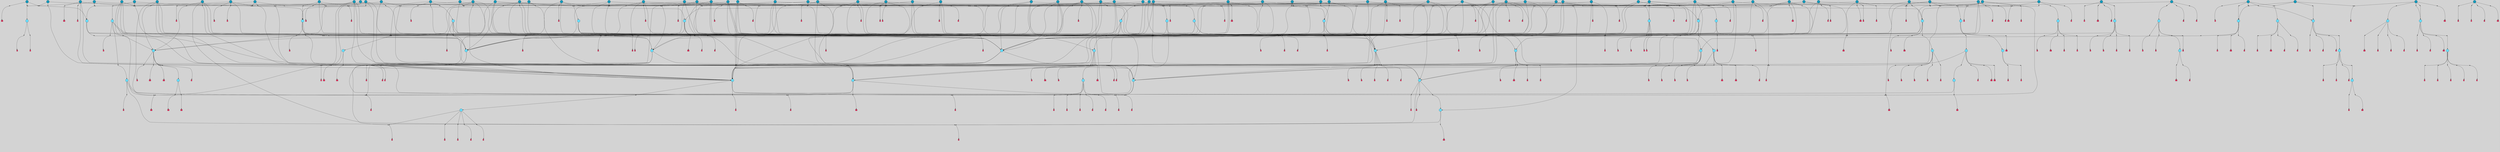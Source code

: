 // File exported with GEGELATI v1.3.1
// On the 2024-04-08 17:43:25
// With the File::TPGGraphDotExporter
digraph{
	graph[pad = "0.212, 0.055" bgcolor = lightgray]
	node[shape=circle style = filled label = ""]
		T3 [fillcolor="#66ddff"]
		T7 [fillcolor="#66ddff"]
		T9 [fillcolor="#66ddff"]
		T11 [fillcolor="#66ddff"]
		T27 [fillcolor="#66ddff"]
		T54 [fillcolor="#66ddff"]
		T59 [fillcolor="#66ddff"]
		T95 [fillcolor="#66ddff"]
		T111 [fillcolor="#66ddff"]
		T129 [fillcolor="#66ddff"]
		T159 [fillcolor="#66ddff"]
		T195 [fillcolor="#66ddff"]
		T213 [fillcolor="#66ddff"]
		T229 [fillcolor="#66ddff"]
		T240 [fillcolor="#66ddff"]
		T321 [fillcolor="#66ddff"]
		T322 [fillcolor="#66ddff"]
		T323 [fillcolor="#66ddff"]
		T324 [fillcolor="#66ddff"]
		T325 [fillcolor="#66ddff"]
		T327 [fillcolor="#66ddff"]
		T448 [fillcolor="#1199bb"]
		T582 [fillcolor="#1199bb"]
		T602 [fillcolor="#1199bb"]
		T603 [fillcolor="#66ddff"]
		T605 [fillcolor="#66ddff"]
		T633 [fillcolor="#66ddff"]
		T656 [fillcolor="#66ddff"]
		T670 [fillcolor="#66ddff"]
		T672 [fillcolor="#66ddff"]
		T676 [fillcolor="#1199bb"]
		T712 [fillcolor="#1199bb"]
		T731 [fillcolor="#1199bb"]
		T737 [fillcolor="#66ddff"]
		T740 [fillcolor="#1199bb"]
		T741 [fillcolor="#1199bb"]
		T742 [fillcolor="#66ddff"]
		T743 [fillcolor="#66ddff"]
		T744 [fillcolor="#66ddff"]
		T745 [fillcolor="#1199bb"]
		T746 [fillcolor="#66ddff"]
		T747 [fillcolor="#66ddff"]
		T748 [fillcolor="#66ddff"]
		T753 [fillcolor="#66ddff"]
		T754 [fillcolor="#66ddff"]
		T772 [fillcolor="#1199bb"]
		T780 [fillcolor="#1199bb"]
		T793 [fillcolor="#1199bb"]
		T796 [fillcolor="#1199bb"]
		T804 [fillcolor="#1199bb"]
		T808 [fillcolor="#1199bb"]
		T810 [fillcolor="#1199bb"]
		T811 [fillcolor="#1199bb"]
		T812 [fillcolor="#66ddff"]
		T814 [fillcolor="#1199bb"]
		T816 [fillcolor="#1199bb"]
		T819 [fillcolor="#66ddff"]
		T820 [fillcolor="#66ddff"]
		T821 [fillcolor="#1199bb"]
		T822 [fillcolor="#66ddff"]
		T823 [fillcolor="#66ddff"]
		T824 [fillcolor="#66ddff"]
		T825 [fillcolor="#66ddff"]
		T826 [fillcolor="#66ddff"]
		T827 [fillcolor="#1199bb"]
		T828 [fillcolor="#66ddff"]
		T829 [fillcolor="#66ddff"]
		T830 [fillcolor="#1199bb"]
		T833 [fillcolor="#1199bb"]
		T834 [fillcolor="#1199bb"]
		T835 [fillcolor="#1199bb"]
		T838 [fillcolor="#1199bb"]
		T839 [fillcolor="#1199bb"]
		T842 [fillcolor="#1199bb"]
		T847 [fillcolor="#1199bb"]
		T849 [fillcolor="#1199bb"]
		T855 [fillcolor="#1199bb"]
		T856 [fillcolor="#1199bb"]
		T866 [fillcolor="#66ddff"]
		T867 [fillcolor="#1199bb"]
		T869 [fillcolor="#66ddff"]
		T870 [fillcolor="#1199bb"]
		T871 [fillcolor="#1199bb"]
		T872 [fillcolor="#1199bb"]
		T873 [fillcolor="#1199bb"]
		T874 [fillcolor="#1199bb"]
		T875 [fillcolor="#1199bb"]
		T876 [fillcolor="#1199bb"]
		T877 [fillcolor="#1199bb"]
		T878 [fillcolor="#1199bb"]
		T881 [fillcolor="#1199bb"]
		T883 [fillcolor="#1199bb"]
		T884 [fillcolor="#1199bb"]
		T886 [fillcolor="#1199bb"]
		T887 [fillcolor="#1199bb"]
		T888 [fillcolor="#1199bb"]
		T889 [fillcolor="#1199bb"]
		T890 [fillcolor="#1199bb"]
		T892 [fillcolor="#66ddff"]
		T893 [fillcolor="#1199bb"]
		T895 [fillcolor="#1199bb"]
		T896 [fillcolor="#66ddff"]
		T897 [fillcolor="#66ddff"]
		T316 [fillcolor="#1199bb"]
		T903 [fillcolor="#1199bb"]
		T904 [fillcolor="#1199bb"]
		T905 [fillcolor="#1199bb"]
		T906 [fillcolor="#1199bb"]
		T909 [fillcolor="#1199bb"]
		T910 [fillcolor="#1199bb"]
		T912 [fillcolor="#1199bb"]
		T914 [fillcolor="#1199bb"]
		T916 [fillcolor="#1199bb"]
		T917 [fillcolor="#1199bb"]
		T920 [fillcolor="#1199bb"]
		T921 [fillcolor="#1199bb"]
		T922 [fillcolor="#1199bb"]
		T925 [fillcolor="#1199bb"]
		T928 [fillcolor="#1199bb"]
		T930 [fillcolor="#1199bb"]
		T931 [fillcolor="#1199bb"]
		T932 [fillcolor="#1199bb"]
		T936 [fillcolor="#1199bb"]
		T939 [fillcolor="#1199bb"]
		T940 [fillcolor="#1199bb"]
		T941 [fillcolor="#1199bb"]
		T942 [fillcolor="#1199bb"]
		T943 [fillcolor="#1199bb"]
		T944 [fillcolor="#1199bb"]
		T945 [fillcolor="#1199bb"]
		P14171 [fillcolor="#cccccc" shape=point] //6|
		I14171 [shape=box style=invis label="6|1&2|6#1|7&#92;n10|7&2|0#1|5&#92;n9|4&0|1#2|2&#92;n8|6&0|0#1|0&#92;n"]
		P14171 -> I14171[style=invis]
		A9185 [fillcolor="#ff3366" shape=box margin=0.03 width=0 height=0 label="3"]
		T3 -> P14171 -> A9185
		P14172 [fillcolor="#cccccc" shape=point] //3|
		I14172 [shape=box style=invis label="7|6&2|4#0|2&#92;n10|3&2|7#1|4&#92;n11|6&0|4#0|1&#92;n7|1&0|0#2|6&#92;n7|6&0|3#2|6&#92;n4|0&2|6#0|1&#92;n4|4&2|5#0|2&#92;n4|6&0|4#2|7&#92;n10|0&2|3#1|5&#92;n2|6&0|5#0|2&#92;n1|0&2|3#0|7&#92;n1|6&2|0#0|5&#92;n6|2&0|1#0|7&#92;n9|2&0|3#2|7&#92;n5|3&0|6#0|6&#92;n1|7&2|5#2|3&#92;n8|1&2|7#0|6&#92;n1|0&2|5#2|1&#92;n7|1&2|2#2|5&#92;n7|4&2|6#0|3&#92;n"]
		P14172 -> I14172[style=invis]
		A9186 [fillcolor="#ff3366" shape=box margin=0.03 width=0 height=0 label="4"]
		T3 -> P14172 -> A9186
		P14173 [fillcolor="#cccccc" shape=point] //-3|
		I14173 [shape=box style=invis label="1|6&2|7#0|7&#92;n10|2&0|7#1|3&#92;n9|6&2|7#2|2&#92;n5|3&0|7#0|7&#92;n1|6&2|3#0|0&#92;n2|3&2|3#2|2&#92;n5|1&2|6#0|6&#92;n"]
		P14173 -> I14173[style=invis]
		A9187 [fillcolor="#ff3366" shape=box margin=0.03 width=0 height=0 label="7"]
		T7 -> P14173 -> A9187
		P14174 [fillcolor="#cccccc" shape=point] //5|
		I14174 [shape=box style=invis label="0|5&2|3#0|1&#92;n0|6&2|1#2|4&#92;n6|2&2|6#0|7&#92;n7|4&0|3#0|1&#92;n5|4&0|7#1|6&#92;n9|1&0|5#2|2&#92;n6|3&2|3#1|7&#92;n11|7&2|4#1|6&#92;n2|5&0|1#0|0&#92;n4|7&0|0#0|2&#92;n6|2&0|6#0|0&#92;n2|1&2|6#2|4&#92;n10|0&2|0#1|0&#92;n6|6&2|4#0|6&#92;n"]
		P14174 -> I14174[style=invis]
		A9188 [fillcolor="#ff3366" shape=box margin=0.03 width=0 height=0 label="8"]
		T7 -> P14174 -> A9188
		P14175 [fillcolor="#cccccc" shape=point] //-6|
		I14175 [shape=box style=invis label="11|1&0|7#2|0&#92;n10|4&0|1#1|0&#92;n4|3&2|4#2|1&#92;n0|5&2|0#0|0&#92;n6|1&0|0#0|3&#92;n8|2&2|0#0|4&#92;n11|4&2|0#1|6&#92;n7|0&2|6#2|3&#92;n5|3&2|6#2|0&#92;n2|0&2|0#0|4&#92;n"]
		P14175 -> I14175[style=invis]
		A9189 [fillcolor="#ff3366" shape=box margin=0.03 width=0 height=0 label="9"]
		T9 -> P14175 -> A9189
		P14176 [fillcolor="#cccccc" shape=point] //2|
		I14176 [shape=box style=invis label="6|3&2|7#1|4&#92;n8|6&0|0#2|5&#92;n2|1&0|2#0|3&#92;n8|7&0|6#0|4&#92;n2|1&2|0#0|1&#92;n0|0&2|2#2|3&#92;n6|6&0|7#2|1&#92;n6|1&0|7#2|6&#92;n5|4&2|7#0|4&#92;n0|3&0|4#2|0&#92;n11|0&2|0#2|5&#92;n4|5&2|5#2|4&#92;n5|7&0|6#0|4&#92;n9|7&2|5#0|3&#92;n5|4&2|1#0|3&#92;n5|3&0|1#1|7&#92;n0|4&0|3#2|5&#92;n"]
		P14176 -> I14176[style=invis]
		A9190 [fillcolor="#ff3366" shape=box margin=0.03 width=0 height=0 label="10"]
		T9 -> P14176 -> A9190
		P14177 [fillcolor="#cccccc" shape=point] //6|
		I14177 [shape=box style=invis label="3|0&2|7#2|2&#92;n3|2&0|4#2|5&#92;n5|1&0|2#1|0&#92;n8|7&0|1#2|0&#92;n8|5&0|3#0|6&#92;n0|2&0|2#2|3&#92;n1|5&2|5#0|5&#92;n5|6&0|6#0|7&#92;n6|7&0|0#2|6&#92;n1|2&2|3#0|0&#92;n7|7&2|3#0|4&#92;n0|7&2|7#0|6&#92;n1|0&2|2#2|7&#92;n4|4&0|1#0|0&#92;n"]
		P14177 -> I14177[style=invis]
		A9191 [fillcolor="#ff3366" shape=box margin=0.03 width=0 height=0 label="11"]
		T11 -> P14177 -> A9191
		P14178 [fillcolor="#cccccc" shape=point] //-4|
		I14178 [shape=box style=invis label="4|1&0|4#2|6&#92;n1|2&2|2#2|0&#92;n1|2&2|0#0|6&#92;n8|4&2|3#2|5&#92;n5|5&2|1#1|0&#92;n"]
		P14178 -> I14178[style=invis]
		A9192 [fillcolor="#ff3366" shape=box margin=0.03 width=0 height=0 label="12"]
		T11 -> P14178 -> A9192
		P14179 [fillcolor="#cccccc" shape=point] //2|
		I14179 [shape=box style=invis label="9|1&2|3#0|1&#92;n5|2&2|0#2|4&#92;n3|6&2|5#2|7&#92;n7|0&2|5#0|4&#92;n1|2&0|3#0|5&#92;n7|3&2|7#0|0&#92;n"]
		P14179 -> I14179[style=invis]
		A9193 [fillcolor="#ff3366" shape=box margin=0.03 width=0 height=0 label="2"]
		T27 -> P14179 -> A9193
		P14180 [fillcolor="#cccccc" shape=point] //-6|
		I14180 [shape=box style=invis label="7|5&0|4#0|4&#92;n11|0&2|5#2|1&#92;n"]
		P14180 -> I14180[style=invis]
		A9194 [fillcolor="#ff3366" shape=box margin=0.03 width=0 height=0 label="3"]
		T27 -> P14180 -> A9194
		T27 -> P14172
		P14181 [fillcolor="#cccccc" shape=point] //0|
		I14181 [shape=box style=invis label="2|5&0|1#0|6&#92;n6|1&2|2#2|7&#92;n8|0&0|3#1|4&#92;n4|3&2|5#2|4&#92;n8|1&2|4#0|0&#92;n6|6&0|1#2|6&#92;n11|7&2|4#2|5&#92;n6|2&2|4#0|2&#92;n8|5&2|4#2|4&#92;n2|1&2|1#2|2&#92;n2|7&2|5#2|6&#92;n9|7&0|5#0|4&#92;n1|2&0|5#2|6&#92;n4|2&2|3#2|7&#92;n3|3&2|1#0|2&#92;n"]
		P14181 -> I14181[style=invis]
		A9195 [fillcolor="#ff3366" shape=box margin=0.03 width=0 height=0 label="5"]
		T27 -> P14181 -> A9195
		P14182 [fillcolor="#cccccc" shape=point] //0|
		I14182 [shape=box style=invis label="4|0&0|3#2|7&#92;n10|2&0|3#1|7&#92;n3|5&0|2#0|3&#92;n4|5&0|0#2|1&#92;n10|7&2|0#1|2&#92;n5|3&2|3#1|6&#92;n9|5&2|0#0|4&#92;n5|4&2|7#0|2&#92;n10|3&2|7#1|4&#92;n7|2&0|1#2|6&#92;n8|6&0|5#0|5&#92;n8|7&2|3#0|5&#92;n2|6&2|4#0|0&#92;n"]
		P14182 -> I14182[style=invis]
		A9196 [fillcolor="#ff3366" shape=box margin=0.03 width=0 height=0 label="5"]
		T27 -> P14182 -> A9196
		P14183 [fillcolor="#cccccc" shape=point] //8|
		I14183 [shape=box style=invis label="9|0&0|1#2|0&#92;n10|1&2|5#1|4&#92;n8|2&2|6#0|4&#92;n2|4&2|5#2|3&#92;n4|2&2|2#0|2&#92;n7|5&0|2#0|0&#92;n8|2&2|1#1|3&#92;n8|7&0|7#2|1&#92;n1|1&0|0#0|7&#92;n5|6&2|5#1|0&#92;n6|6&2|5#0|0&#92;n11|4&0|3#2|6&#92;n4|2&2|4#0|7&#92;n5|6&0|1#2|0&#92;n11|3&0|2#0|7&#92;n"]
		P14183 -> I14183[style=invis]
		A9197 [fillcolor="#ff3366" shape=box margin=0.03 width=0 height=0 label="6"]
		T54 -> P14183 -> A9197
		P14184 [fillcolor="#cccccc" shape=point] //5|
		I14184 [shape=box style=invis label="3|0&2|0#0|1&#92;n3|0&0|7#0|1&#92;n5|3&0|2#2|6&#92;n4|4&2|4#2|6&#92;n11|2&0|7#1|6&#92;n2|7&2|2#2|5&#92;n9|3&2|6#2|7&#92;n7|7&0|0#0|4&#92;n6|1&2|4#2|3&#92;n5|4&2|0#1|6&#92;n1|3&0|7#0|4&#92;n"]
		P14184 -> I14184[style=invis]
		A9198 [fillcolor="#ff3366" shape=box margin=0.03 width=0 height=0 label="7"]
		T54 -> P14184 -> A9198
		P14185 [fillcolor="#cccccc" shape=point] //-10|
		I14185 [shape=box style=invis label="3|6&0|0#0|4&#92;n4|1&2|4#0|1&#92;n5|1&0|1#0|4&#92;n5|5&2|6#0|5&#92;n6|5&0|6#0|3&#92;n11|1&2|0#0|1&#92;n0|7&2|0#0|3&#92;n1|2&0|6#0|1&#92;n8|0&0|4#2|0&#92;n0|4&0|7#2|7&#92;n7|0&2|7#1|3&#92;n3|1&0|5#2|5&#92;n5|1&0|4#0|3&#92;n2|2&0|2#0|0&#92;n8|3&0|1#0|7&#92;n3|0&0|3#0|5&#92;n7|2&0|5#2|0&#92;n6|3&2|7#1|5&#92;n4|7&2|7#2|1&#92;n"]
		P14185 -> I14185[style=invis]
		A9199 [fillcolor="#ff3366" shape=box margin=0.03 width=0 height=0 label="14"]
		T54 -> P14185 -> A9199
		T54 -> P14174
		P14186 [fillcolor="#cccccc" shape=point] //8|
		I14186 [shape=box style=invis label="9|0&0|1#2|0&#92;n10|1&2|5#1|4&#92;n8|2&2|6#0|4&#92;n4|5&0|3#0|1&#92;n2|4&2|5#2|3&#92;n4|2&2|2#0|2&#92;n7|5&0|2#0|0&#92;n8|2&2|1#1|3&#92;n8|7&0|7#2|1&#92;n1|1&0|0#0|7&#92;n5|6&2|5#1|0&#92;n6|3&2|5#0|0&#92;n11|4&0|3#2|6&#92;n1|2&2|4#0|7&#92;n5|6&0|1#2|0&#92;n11|3&0|2#0|7&#92;n"]
		P14186 -> I14186[style=invis]
		A9200 [fillcolor="#ff3366" shape=box margin=0.03 width=0 height=0 label="6"]
		T59 -> P14186 -> A9200
		T59 -> P14184
		T59 -> P14175
		T59 -> P14184
		P14187 [fillcolor="#cccccc" shape=point] //4|
		I14187 [shape=box style=invis label="4|3&0|6#0|3&#92;n5|7&2|3#2|2&#92;n5|6&0|7#1|2&#92;n1|4&2|6#0|3&#92;n8|4&2|1#2|5&#92;n9|5&2|4#1|4&#92;n2|4&0|5#0|7&#92;n10|0&0|6#1|3&#92;n3|0&0|6#0|2&#92;n2|7&2|7#2|6&#92;n5|2&0|5#1|5&#92;n10|4&2|5#1|7&#92;n4|0&0|4#2|4&#92;n11|1&0|4#2|6&#92;n10|6&2|0#1|4&#92;n9|7&0|3#1|4&#92;n4|5&2|7#0|6&#92;n11|5&2|6#2|3&#92;n0|3&0|5#0|1&#92;n"]
		P14187 -> I14187[style=invis]
		A9201 [fillcolor="#ff3366" shape=box margin=0.03 width=0 height=0 label="13"]
		T95 -> P14187 -> A9201
		P14188 [fillcolor="#cccccc" shape=point] //8|
		I14188 [shape=box style=invis label="9|7&0|5#2|5&#92;n3|3&2|3#0|2&#92;n9|5&2|2#1|0&#92;n2|3&0|6#0|3&#92;n4|4&2|5#2|7&#92;n11|3&2|0#1|5&#92;n6|6&2|1#2|2&#92;n4|6&0|1#2|2&#92;n2|5&2|7#2|2&#92;n7|7&2|2#2|3&#92;n6|5&0|3#2|6&#92;n6|7&0|6#0|2&#92;n"]
		P14188 -> I14188[style=invis]
		A9202 [fillcolor="#ff3366" shape=box margin=0.03 width=0 height=0 label="14"]
		T95 -> P14188 -> A9202
		P14189 [fillcolor="#cccccc" shape=point] //2|
		I14189 [shape=box style=invis label="4|1&0|4#2|6&#92;n5|5&2|1#1|0&#92;n1|0&2|0#0|6&#92;n8|4&2|3#2|5&#92;n"]
		P14189 -> I14189[style=invis]
		T95 -> P14189 -> T11
		P14190 [fillcolor="#cccccc" shape=point] //-9|
		I14190 [shape=box style=invis label="2|0&2|0#2|1&#92;n4|4&2|4#2|6&#92;n9|1&0|3#1|7&#92;n5|3&0|2#2|6&#92;n2|7&2|2#2|5&#92;n5|4&2|0#1|6&#92;n3|0&0|7#0|1&#92;n1|3&0|7#0|4&#92;n11|6&2|2#0|7&#92;n7|7&0|0#0|4&#92;n11|0&0|7#1|6&#92;n9|3&2|6#2|7&#92;n"]
		P14190 -> I14190[style=invis]
		A9203 [fillcolor="#ff3366" shape=box margin=0.03 width=0 height=0 label="7"]
		T95 -> P14190 -> A9203
		P14191 [fillcolor="#cccccc" shape=point] //-8|
		I14191 [shape=box style=invis label="7|5&0|4#2|4&#92;n"]
		P14191 -> I14191[style=invis]
		A9204 [fillcolor="#ff3366" shape=box margin=0.03 width=0 height=0 label="3"]
		T95 -> P14191 -> A9204
		P14192 [fillcolor="#cccccc" shape=point] //-5|
		I14192 [shape=box style=invis label="0|0&2|3#0|2&#92;n10|5&0|6#1|3&#92;n7|3&0|6#2|3&#92;n3|4&0|6#0|6&#92;n10|5&0|2#1|1&#92;n5|0&0|1#0|3&#92;n6|6&2|5#1|5&#92;n7|4&0|2#1|7&#92;n5|7&0|1#2|5&#92;n1|5&0|0#0|3&#92;n7|5&2|1#2|6&#92;n9|0&0|2#0|0&#92;n4|0&2|4#0|0&#92;n4|6&0|0#2|3&#92;n3|1&0|6#2|5&#92;n7|7&2|1#2|3&#92;n9|4&2|2#0|6&#92;n"]
		P14192 -> I14192[style=invis]
		T111 -> P14192 -> T9
		P14193 [fillcolor="#cccccc" shape=point] //7|
		I14193 [shape=box style=invis label="7|4&2|1#2|0&#92;n4|1&2|4#2|3&#92;n5|0&2|0#2|2&#92;n6|1&2|4#2|6&#92;n"]
		P14193 -> I14193[style=invis]
		A9205 [fillcolor="#ff3366" shape=box margin=0.03 width=0 height=0 label="9"]
		T111 -> P14193 -> A9205
		P14194 [fillcolor="#cccccc" shape=point] //2|
		I14194 [shape=box style=invis label="3|0&2|0#0|1&#92;n11|2&0|7#1|6&#92;n8|7&2|4#0|5&#92;n5|3&0|2#2|6&#92;n4|4&2|4#2|6&#92;n3|0&0|7#0|1&#92;n2|7&2|2#2|5&#92;n9|3&2|6#2|7&#92;n7|7&0|0#0|4&#92;n6|1&2|4#1|3&#92;n5|4&2|0#1|6&#92;n1|3&0|7#0|4&#92;n"]
		P14194 -> I14194[style=invis]
		A9206 [fillcolor="#ff3366" shape=box margin=0.03 width=0 height=0 label="7"]
		T111 -> P14194 -> A9206
		T111 -> P14175
		T129 -> P14183
		T129 -> P14184
		P14195 [fillcolor="#cccccc" shape=point] //10|
		I14195 [shape=box style=invis label="4|5&2|7#2|1&#92;n1|7&2|3#0|6&#92;n3|5&2|2#0|3&#92;n10|3&0|7#1|4&#92;n7|1&0|4#2|6&#92;n10|2&0|3#1|7&#92;n9|5&2|0#0|4&#92;n4|0&0|3#2|7&#92;n11|4&2|6#1|2&#92;n5|4&2|7#0|2&#92;n2|6&2|4#0|0&#92;n6|5&0|7#2|1&#92;n5|3&2|3#1|6&#92;n10|7&2|0#1|2&#92;n"]
		P14195 -> I14195[style=invis]
		A9207 [fillcolor="#ff3366" shape=box margin=0.03 width=0 height=0 label="5"]
		T129 -> P14195 -> A9207
		P14196 [fillcolor="#cccccc" shape=point] //5|
		I14196 [shape=box style=invis label="9|4&2|3#1|3&#92;n0|4&2|4#0|5&#92;n6|1&2|6#2|5&#92;n4|0&0|5#2|0&#92;n"]
		P14196 -> I14196[style=invis]
		A9208 [fillcolor="#ff3366" shape=box margin=0.03 width=0 height=0 label="7"]
		T129 -> P14196 -> A9208
		P14197 [fillcolor="#cccccc" shape=point] //6|
		I14197 [shape=box style=invis label="9|4&2|7#0|6&#92;n8|4&0|1#1|0&#92;n1|3&0|0#2|1&#92;n2|4&0|6#2|2&#92;n5|1&2|5#0|7&#92;n3|0&0|3#2|6&#92;n2|2&2|6#0|2&#92;n8|4&0|4#2|2&#92;n5|1&2|4#0|3&#92;n9|4&0|6#0|6&#92;n5|0&2|2#1|5&#92;n11|7&0|0#1|1&#92;n0|4&0|3#0|3&#92;n7|7&2|4#2|5&#92;n1|5&0|1#2|1&#92;n"]
		P14197 -> I14197[style=invis]
		A9209 [fillcolor="#ff3366" shape=box margin=0.03 width=0 height=0 label="1"]
		T129 -> P14197 -> A9209
		P14198 [fillcolor="#cccccc" shape=point] //7|
		I14198 [shape=box style=invis label="7|0&2|1#2|0&#92;n9|7&2|1#1|7&#92;n8|2&0|1#1|0&#92;n6|6&0|2#1|1&#92;n2|2&0|5#0|0&#92;n5|7&0|0#2|1&#92;n5|1&2|5#1|5&#92;n4|7&2|4#2|3&#92;n10|5&2|2#1|5&#92;n1|3&2|2#2|0&#92;n10|2&2|6#1|5&#92;n"]
		P14198 -> I14198[style=invis]
		A9210 [fillcolor="#ff3366" shape=box margin=0.03 width=0 height=0 label="1"]
		T159 -> P14198 -> A9210
		P14199 [fillcolor="#cccccc" shape=point] //7|
		I14199 [shape=box style=invis label="7|4&2|7#0|4&#92;n4|6&0|1#2|5&#92;n2|1&2|3#0|0&#92;n4|3&2|0#0|1&#92;n0|0&2|7#2|7&#92;n7|7&0|5#2|3&#92;n5|0&2|1#2|2&#92;n10|0&0|4#1|2&#92;n4|4&0|7#0|0&#92;n6|7&0|2#0|1&#92;n1|4&2|5#0|4&#92;n"]
		P14199 -> I14199[style=invis]
		A9211 [fillcolor="#ff3366" shape=box margin=0.03 width=0 height=0 label="0"]
		T159 -> P14199 -> A9211
		P14200 [fillcolor="#cccccc" shape=point] //5|
		I14200 [shape=box style=invis label="0|5&2|3#0|1&#92;n0|6&2|1#2|4&#92;n6|2&2|6#0|7&#92;n9|0&2|7#1|1&#92;n7|4&0|3#0|1&#92;n11|7&2|4#1|6&#92;n9|1&0|5#2|2&#92;n5|4&0|7#1|6&#92;n2|5&0|1#0|0&#92;n4|7&0|0#0|2&#92;n6|2&0|6#0|0&#92;n2|1&2|6#2|4&#92;n10|0&0|0#1|0&#92;n6|6&2|4#0|6&#92;n"]
		P14200 -> I14200[style=invis]
		T159 -> P14200 -> T129
		P14201 [fillcolor="#cccccc" shape=point] //5|
		I14201 [shape=box style=invis label="3|0&2|0#2|1&#92;n3|0&0|7#0|1&#92;n5|3&0|2#2|6&#92;n4|4&2|4#2|6&#92;n5|4&2|0#1|6&#92;n2|7&2|2#2|5&#92;n1|3&0|7#0|4&#92;n11|6&2|2#0|7&#92;n7|7&0|0#0|4&#92;n6|1&2|4#2|3&#92;n11|0&0|7#1|6&#92;n9|3&2|6#2|7&#92;n"]
		P14201 -> I14201[style=invis]
		A9212 [fillcolor="#ff3366" shape=box margin=0.03 width=0 height=0 label="7"]
		T195 -> P14201 -> A9212
		P14202 [fillcolor="#cccccc" shape=point] //4|
		I14202 [shape=box style=invis label="7|1&0|6#0|1&#92;n6|7&2|7#1|7&#92;n10|1&2|1#1|1&#92;n9|6&2|2#1|4&#92;n4|7&0|4#2|2&#92;n9|6&0|5#1|1&#92;n10|0&2|6#1|6&#92;n5|1&0|1#2|3&#92;n10|1&0|5#1|0&#92;n3|4&2|3#0|0&#92;n8|2&0|5#2|4&#92;n1|6&2|0#0|0&#92;n2|3&0|1#2|6&#92;n5|2&2|2#1|6&#92;n2|2&0|1#2|1&#92;n3|1&2|7#0|3&#92;n6|7&2|3#0|4&#92;n"]
		P14202 -> I14202[style=invis]
		A9213 [fillcolor="#ff3366" shape=box margin=0.03 width=0 height=0 label="10"]
		T195 -> P14202 -> A9213
		P14203 [fillcolor="#cccccc" shape=point] //-4|
		I14203 [shape=box style=invis label="0|4&0|0#2|7&#92;n8|5&2|4#2|4&#92;n4|3&2|5#2|4&#92;n11|7&2|2#2|5&#92;n6|5&2|2#2|7&#92;n3|2&0|7#0|7&#92;n3|3&2|1#0|3&#92;n2|6&0|3#2|5&#92;n0|1&2|6#2|2&#92;n8|2&0|0#1|6&#92;n0|7&0|5#0|4&#92;n9|5&0|3#2|7&#92;n2|7&2|5#2|6&#92;n9|0&2|0#0|1&#92;n1|2&2|4#0|2&#92;n"]
		P14203 -> I14203[style=invis]
		T195 -> P14203 -> T27
		T195 -> P14199
		P14204 [fillcolor="#cccccc" shape=point] //6|
		I14204 [shape=box style=invis label="9|4&2|7#0|6&#92;n8|4&0|1#1|0&#92;n1|3&0|0#2|1&#92;n2|4&0|6#2|2&#92;n5|1&2|5#0|7&#92;n3|0&0|3#2|6&#92;n2|2&2|6#0|2&#92;n8|4&0|4#2|2&#92;n5|1&2|4#0|3&#92;n9|4&0|6#0|6&#92;n5|0&2|2#1|5&#92;n11|7&0|0#1|1&#92;n0|4&0|3#0|3&#92;n7|7&2|4#2|5&#92;n1|5&0|1#2|1&#92;n"]
		P14204 -> I14204[style=invis]
		A9214 [fillcolor="#ff3366" shape=box margin=0.03 width=0 height=0 label="1"]
		T213 -> P14204 -> A9214
		P14205 [fillcolor="#cccccc" shape=point] //5|
		I14205 [shape=box style=invis label="9|4&2|3#1|3&#92;n0|4&2|4#0|5&#92;n6|1&2|6#2|5&#92;n4|0&0|5#2|0&#92;n"]
		P14205 -> I14205[style=invis]
		A9215 [fillcolor="#ff3366" shape=box margin=0.03 width=0 height=0 label="7"]
		T213 -> P14205 -> A9215
		P14206 [fillcolor="#cccccc" shape=point] //8|
		I14206 [shape=box style=invis label="9|0&0|1#2|0&#92;n10|1&2|5#1|4&#92;n8|2&2|6#0|4&#92;n2|4&2|5#2|3&#92;n4|2&2|2#0|2&#92;n7|5&0|2#0|0&#92;n8|2&2|1#1|3&#92;n8|7&0|7#2|1&#92;n1|1&0|0#0|7&#92;n5|6&2|5#1|0&#92;n6|6&2|5#0|0&#92;n11|4&0|3#2|6&#92;n4|2&2|4#0|7&#92;n5|6&0|1#2|0&#92;n11|3&0|2#0|7&#92;n"]
		P14206 -> I14206[style=invis]
		A9216 [fillcolor="#ff3366" shape=box margin=0.03 width=0 height=0 label="6"]
		T213 -> P14206 -> A9216
		P14207 [fillcolor="#cccccc" shape=point] //10|
		I14207 [shape=box style=invis label="4|5&2|7#2|1&#92;n1|7&2|3#0|6&#92;n3|5&2|2#0|3&#92;n10|3&0|7#1|4&#92;n7|1&0|4#2|6&#92;n10|2&0|3#1|7&#92;n9|5&2|0#0|4&#92;n4|0&0|3#2|7&#92;n11|4&2|6#1|2&#92;n5|4&2|7#0|2&#92;n2|6&2|4#0|0&#92;n6|5&0|7#2|1&#92;n5|3&2|3#1|6&#92;n10|7&2|0#1|2&#92;n"]
		P14207 -> I14207[style=invis]
		A9217 [fillcolor="#ff3366" shape=box margin=0.03 width=0 height=0 label="5"]
		T213 -> P14207 -> A9217
		P14208 [fillcolor="#cccccc" shape=point] //5|
		I14208 [shape=box style=invis label="3|0&2|0#0|1&#92;n3|0&0|7#0|1&#92;n5|3&0|2#2|6&#92;n4|4&2|4#2|6&#92;n11|2&0|7#1|6&#92;n2|7&2|2#2|5&#92;n9|3&2|6#2|7&#92;n7|7&0|0#0|4&#92;n6|1&2|4#2|3&#92;n5|4&2|0#1|6&#92;n1|3&0|7#0|4&#92;n"]
		P14208 -> I14208[style=invis]
		A9218 [fillcolor="#ff3366" shape=box margin=0.03 width=0 height=0 label="7"]
		T213 -> P14208 -> A9218
		P14209 [fillcolor="#cccccc" shape=point] //-2|
		I14209 [shape=box style=invis label="5|2&2|0#2|4&#92;n9|1&2|3#0|1&#92;n3|6&2|5#2|7&#92;n7|0&2|1#0|4&#92;n1|2&0|3#0|5&#92;n7|3&2|7#0|0&#92;n"]
		P14209 -> I14209[style=invis]
		A9219 [fillcolor="#ff3366" shape=box margin=0.03 width=0 height=0 label="2"]
		T229 -> P14209 -> A9219
		P14210 [fillcolor="#cccccc" shape=point] //9|
		I14210 [shape=box style=invis label="7|1&2|2#2|5&#92;n1|0&2|5#2|1&#92;n11|6&0|4#0|1&#92;n10|6&0|3#1|6&#92;n7|1&0|0#2|6&#92;n4|0&2|6#0|1&#92;n4|6&0|4#2|7&#92;n10|0&2|3#1|0&#92;n1|0&2|3#0|7&#92;n1|6&2|0#0|5&#92;n6|2&0|1#0|7&#92;n9|2&0|3#2|7&#92;n5|3&0|6#0|6&#92;n3|1&0|3#0|5&#92;n1|7&2|5#2|3&#92;n8|1&2|7#0|6&#92;n10|3&2|0#1|4&#92;n7|6&2|4#0|2&#92;n7|4&2|6#0|3&#92;n"]
		P14210 -> I14210[style=invis]
		T229 -> P14210 -> T7
		P14211 [fillcolor="#cccccc" shape=point] //2|
		I14211 [shape=box style=invis label="8|6&0|2#0|5&#92;n10|5&2|3#1|7&#92;n5|6&0|1#2|5&#92;n11|3&0|0#2|2&#92;n0|3&2|1#0|6&#92;n9|7&2|6#0|1&#92;n4|6&2|7#0|2&#92;n8|0&0|6#2|0&#92;n11|2&0|7#0|1&#92;n3|7&2|4#0|7&#92;n5|1&0|1#0|6&#92;n7|6&2|7#2|4&#92;n6|1&0|3#0|2&#92;n6|6&2|5#1|2&#92;n8|5&0|2#0|0&#92;n0|2&0|3#0|0&#92;n2|5&2|5#2|1&#92;n10|4&0|1#1|0&#92;n4|3&2|5#0|4&#92;n"]
		P14211 -> I14211[style=invis]
		A9220 [fillcolor="#ff3366" shape=box margin=0.03 width=0 height=0 label="11"]
		T229 -> P14211 -> A9220
		P14212 [fillcolor="#cccccc" shape=point] //-7|
		I14212 [shape=box style=invis label="11|2&2|6#1|1&#92;n2|3&0|6#2|3&#92;n10|0&0|2#1|4&#92;n"]
		P14212 -> I14212[style=invis]
		T229 -> P14212 -> T111
		P14213 [fillcolor="#cccccc" shape=point] //-1|
		I14213 [shape=box style=invis label="6|4&0|4#2|4&#92;n4|5&2|5#2|4&#92;n9|7&2|5#0|3&#92;n3|7&2|6#0|6&#92;n8|7&0|6#0|4&#92;n2|1&2|0#0|1&#92;n8|6&0|0#2|5&#92;n2|1&0|2#0|3&#92;n6|1&0|7#2|6&#92;n6|3&0|1#1|6&#92;n5|4&2|7#0|4&#92;n0|7&0|4#2|0&#92;n11|0&2|0#2|5&#92;n3|7&2|0#2|7&#92;n8|3&2|7#1|4&#92;n5|7&0|6#0|4&#92;n0|0&2|3#2|3&#92;n5|4&2|1#0|3&#92;n0|4&0|3#2|5&#92;n"]
		P14213 -> I14213[style=invis]
		A9221 [fillcolor="#ff3366" shape=box margin=0.03 width=0 height=0 label="10"]
		T229 -> P14213 -> A9221
		P14214 [fillcolor="#cccccc" shape=point] //5|
		I14214 [shape=box style=invis label="1|6&2|7#0|7&#92;n9|2&2|7#2|2&#92;n10|2&0|7#1|3&#92;n5|3&0|7#0|7&#92;n7|0&2|7#2|2&#92;n1|6&2|3#0|0&#92;n2|3&2|3#2|2&#92;n"]
		P14214 -> I14214[style=invis]
		A9222 [fillcolor="#ff3366" shape=box margin=0.03 width=0 height=0 label="7"]
		T240 -> P14214 -> A9222
		P14215 [fillcolor="#cccccc" shape=point] //-8|
		I14215 [shape=box style=invis label="7|5&0|2#2|1&#92;n1|0&2|6#0|0&#92;n7|1&2|6#1|1&#92;n8|7&0|3#1|6&#92;n3|7&2|3#2|4&#92;n"]
		P14215 -> I14215[style=invis]
		A9223 [fillcolor="#ff3366" shape=box margin=0.03 width=0 height=0 label="2"]
		T240 -> P14215 -> A9223
		P14216 [fillcolor="#cccccc" shape=point] //-3|
		I14216 [shape=box style=invis label="1|1&2|1#0|1&#92;n1|4&0|0#2|4&#92;n11|0&2|3#0|2&#92;n11|6&0|4#0|1&#92;n5|2&0|6#1|5&#92;n3|7&2|6#2|7&#92;n7|7&0|1#2|1&#92;n9|5&2|2#2|0&#92;n6|5&2|6#1|4&#92;n0|7&0|5#2|4&#92;n8|1&0|0#2|3&#92;n0|5&0|3#0|5&#92;n2|0&2|4#0|5&#92;n7|5&2|7#1|3&#92;n8|3&0|0#1|2&#92;n"]
		P14216 -> I14216[style=invis]
		A9224 [fillcolor="#ff3366" shape=box margin=0.03 width=0 height=0 label="1"]
		T240 -> P14216 -> A9224
		P14217 [fillcolor="#cccccc" shape=point] //-9|
		I14217 [shape=box style=invis label="2|0&2|0#2|1&#92;n4|4&2|4#2|6&#92;n9|1&0|3#1|7&#92;n5|3&0|2#2|6&#92;n2|7&2|2#2|5&#92;n5|4&2|0#1|6&#92;n3|0&0|7#0|1&#92;n1|3&0|7#0|4&#92;n11|6&2|2#0|7&#92;n7|7&0|0#0|4&#92;n11|0&0|7#1|6&#92;n9|3&2|6#2|7&#92;n"]
		P14217 -> I14217[style=invis]
		A9225 [fillcolor="#ff3366" shape=box margin=0.03 width=0 height=0 label="7"]
		T321 -> P14217 -> A9225
		P14218 [fillcolor="#cccccc" shape=point] //-4|
		I14218 [shape=box style=invis label="4|1&0|4#2|6&#92;n1|2&2|2#2|0&#92;n1|2&2|0#0|6&#92;n8|4&2|3#2|5&#92;n5|5&2|1#1|0&#92;n"]
		P14218 -> I14218[style=invis]
		A9226 [fillcolor="#ff3366" shape=box margin=0.03 width=0 height=0 label="12"]
		T322 -> P14218 -> A9226
		P14219 [fillcolor="#cccccc" shape=point] //8|
		I14219 [shape=box style=invis label="9|7&0|5#2|5&#92;n3|3&2|3#0|2&#92;n9|5&2|2#1|0&#92;n2|3&0|6#0|3&#92;n4|4&2|5#2|7&#92;n11|3&2|0#1|5&#92;n6|6&2|1#2|2&#92;n4|6&0|1#2|2&#92;n2|5&2|7#2|2&#92;n7|7&2|2#2|3&#92;n6|5&0|3#2|6&#92;n6|7&0|6#0|2&#92;n"]
		P14219 -> I14219[style=invis]
		A9227 [fillcolor="#ff3366" shape=box margin=0.03 width=0 height=0 label="14"]
		T321 -> P14219 -> A9227
		P14220 [fillcolor="#cccccc" shape=point] //-8|
		I14220 [shape=box style=invis label="7|5&0|4#2|4&#92;n"]
		P14220 -> I14220[style=invis]
		A9228 [fillcolor="#ff3366" shape=box margin=0.03 width=0 height=0 label="3"]
		T321 -> P14220 -> A9228
		P14221 [fillcolor="#cccccc" shape=point] //4|
		I14221 [shape=box style=invis label="4|3&0|6#0|3&#92;n5|7&2|3#2|2&#92;n5|6&0|7#1|2&#92;n1|4&2|6#0|3&#92;n8|4&2|1#2|5&#92;n9|5&2|4#1|4&#92;n2|4&0|5#0|7&#92;n10|0&0|6#1|3&#92;n3|0&0|6#0|2&#92;n2|7&2|7#2|6&#92;n5|2&0|5#1|5&#92;n10|4&2|5#1|7&#92;n4|0&0|4#2|4&#92;n11|1&0|4#2|6&#92;n10|6&2|0#1|4&#92;n9|7&0|3#1|4&#92;n4|5&2|7#0|6&#92;n11|5&2|6#2|3&#92;n0|3&0|5#0|1&#92;n"]
		P14221 -> I14221[style=invis]
		A9229 [fillcolor="#ff3366" shape=box margin=0.03 width=0 height=0 label="13"]
		T321 -> P14221 -> A9229
		P14222 [fillcolor="#cccccc" shape=point] //-3|
		I14222 [shape=box style=invis label="4|5&0|0#0|0&#92;n4|7&0|0#0|2&#92;n0|6&2|1#2|4&#92;n9|1&0|5#2|2&#92;n10|0&2|0#1|0&#92;n6|6&2|4#0|6&#92;n2|5&0|1#0|0&#92;n6|3&2|3#1|7&#92;n11|7&2|4#1|6&#92;n6|2&2|6#0|1&#92;n6|2&0|0#0|0&#92;n9|1&2|6#2|4&#92;n10|4&0|3#1|1&#92;n5|4&2|7#1|6&#92;n"]
		P14222 -> I14222[style=invis]
		T324 -> P14222 -> T321
		P14223 [fillcolor="#cccccc" shape=point] //2|
		I14223 [shape=box style=invis label="4|1&0|4#2|6&#92;n5|5&2|1#1|0&#92;n1|0&2|0#0|6&#92;n8|4&2|3#2|5&#92;n"]
		P14223 -> I14223[style=invis]
		T321 -> P14223 -> T322
		P14224 [fillcolor="#cccccc" shape=point] //5|
		I14224 [shape=box style=invis label="0|5&2|3#0|1&#92;n0|6&2|1#2|4&#92;n6|2&2|6#0|7&#92;n7|4&0|3#0|1&#92;n5|4&0|7#1|6&#92;n9|1&0|5#2|2&#92;n6|3&2|3#1|7&#92;n11|7&2|4#1|6&#92;n2|5&0|1#0|0&#92;n4|7&0|0#0|2&#92;n6|2&0|6#0|0&#92;n2|1&2|6#2|4&#92;n10|0&2|0#1|0&#92;n6|6&2|4#0|6&#92;n"]
		P14224 -> I14224[style=invis]
		A9230 [fillcolor="#ff3366" shape=box margin=0.03 width=0 height=0 label="8"]
		T323 -> P14224 -> A9230
		P14225 [fillcolor="#cccccc" shape=point] //-3|
		I14225 [shape=box style=invis label="1|6&2|7#0|7&#92;n10|2&0|7#1|3&#92;n9|6&2|7#2|2&#92;n5|3&0|7#0|7&#92;n1|6&2|3#0|0&#92;n2|3&2|3#2|2&#92;n5|1&2|6#0|6&#92;n"]
		P14225 -> I14225[style=invis]
		A9231 [fillcolor="#ff3366" shape=box margin=0.03 width=0 height=0 label="7"]
		T323 -> P14225 -> A9231
		P14226 [fillcolor="#cccccc" shape=point] //1|
		I14226 [shape=box style=invis label="0|4&0|1#0|1&#92;n10|5&2|5#1|6&#92;n7|7&2|5#2|2&#92;n9|5&0|7#2|7&#92;n8|4&0|3#2|7&#92;n11|0&2|3#0|5&#92;n7|0&0|0#0|1&#92;n4|2&0|4#0|5&#92;n5|1&0|6#2|7&#92;n11|3&0|7#1|3&#92;n"]
		P14226 -> I14226[style=invis]
		T324 -> P14226 -> T323
		P14227 [fillcolor="#cccccc" shape=point] //6|
		I14227 [shape=box style=invis label="3|0&2|7#2|2&#92;n3|2&0|4#2|5&#92;n5|1&0|2#1|0&#92;n8|7&0|1#2|0&#92;n8|5&0|3#0|6&#92;n0|2&0|2#2|3&#92;n1|5&2|5#0|5&#92;n5|6&0|6#0|7&#92;n6|7&0|0#2|6&#92;n1|2&2|3#0|0&#92;n7|7&2|3#0|4&#92;n0|7&2|7#0|6&#92;n1|0&2|2#2|7&#92;n4|4&0|1#0|0&#92;n"]
		P14227 -> I14227[style=invis]
		A9232 [fillcolor="#ff3366" shape=box margin=0.03 width=0 height=0 label="11"]
		T322 -> P14227 -> A9232
		P14228 [fillcolor="#cccccc" shape=point] //4|
		I14228 [shape=box style=invis label="4|3&0|6#0|3&#92;n5|7&2|3#2|2&#92;n5|6&0|7#1|2&#92;n1|4&2|6#0|3&#92;n8|4&2|1#2|5&#92;n9|5&2|4#1|4&#92;n2|4&0|5#0|7&#92;n10|0&0|6#1|3&#92;n3|0&0|6#0|2&#92;n2|7&2|7#2|6&#92;n5|2&0|5#1|5&#92;n10|4&2|5#1|7&#92;n4|0&0|4#2|4&#92;n11|1&0|4#2|6&#92;n10|6&2|0#1|4&#92;n9|7&0|3#1|4&#92;n4|5&2|7#0|6&#92;n11|5&2|6#2|3&#92;n0|3&0|5#0|1&#92;n"]
		P14228 -> I14228[style=invis]
		A9233 [fillcolor="#ff3366" shape=box margin=0.03 width=0 height=0 label="13"]
		T324 -> P14228 -> A9233
		P14229 [fillcolor="#cccccc" shape=point] //-4|
		I14229 [shape=box style=invis label="4|1&0|4#2|6&#92;n1|2&2|2#2|0&#92;n1|2&2|0#0|6&#92;n8|4&2|3#2|5&#92;n5|5&2|1#1|0&#92;n"]
		P14229 -> I14229[style=invis]
		A9234 [fillcolor="#ff3366" shape=box margin=0.03 width=0 height=0 label="12"]
		T325 -> P14229 -> A9234
		P14230 [fillcolor="#cccccc" shape=point] //6|
		I14230 [shape=box style=invis label="3|0&2|7#2|2&#92;n3|2&0|4#2|5&#92;n5|1&0|2#1|0&#92;n8|7&0|1#2|0&#92;n8|5&0|3#0|6&#92;n0|2&0|2#2|3&#92;n1|5&2|5#0|5&#92;n5|6&0|6#0|7&#92;n6|7&0|0#2|6&#92;n1|2&2|3#0|0&#92;n7|7&2|3#0|4&#92;n0|7&2|7#0|6&#92;n1|0&2|2#2|7&#92;n4|4&0|1#0|0&#92;n"]
		P14230 -> I14230[style=invis]
		A9235 [fillcolor="#ff3366" shape=box margin=0.03 width=0 height=0 label="11"]
		T325 -> P14230 -> A9235
		P14231 [fillcolor="#cccccc" shape=point] //5|
		I14231 [shape=box style=invis label="0|5&2|3#0|1&#92;n0|6&2|1#2|4&#92;n6|2&2|6#0|7&#92;n7|4&0|3#0|1&#92;n5|4&0|7#1|6&#92;n9|1&0|5#2|2&#92;n6|3&2|3#1|7&#92;n11|7&2|4#1|6&#92;n2|5&0|1#0|0&#92;n4|7&0|0#0|2&#92;n6|2&0|6#0|0&#92;n2|1&2|6#2|4&#92;n10|0&2|0#1|0&#92;n6|6&2|4#0|6&#92;n"]
		P14231 -> I14231[style=invis]
		A9236 [fillcolor="#ff3366" shape=box margin=0.03 width=0 height=0 label="8"]
		T327 -> P14231 -> A9236
		P14232 [fillcolor="#cccccc" shape=point] //-3|
		I14232 [shape=box style=invis label="1|6&2|7#0|7&#92;n10|2&0|7#1|3&#92;n9|6&2|7#2|2&#92;n5|3&0|7#0|7&#92;n1|6&2|3#0|0&#92;n2|3&2|3#2|2&#92;n5|1&2|6#0|6&#92;n"]
		P14232 -> I14232[style=invis]
		A9237 [fillcolor="#ff3366" shape=box margin=0.03 width=0 height=0 label="7"]
		T327 -> P14232 -> A9237
		P14233 [fillcolor="#cccccc" shape=point] //1|
		I14233 [shape=box style=invis label="0|4&0|1#0|1&#92;n10|5&2|5#1|6&#92;n7|7&2|5#2|2&#92;n9|5&0|7#2|7&#92;n8|4&0|3#2|7&#92;n11|0&2|3#0|5&#92;n7|0&0|0#0|1&#92;n4|2&0|4#0|5&#92;n5|1&0|6#2|7&#92;n11|3&0|7#1|3&#92;n"]
		P14233 -> I14233[style=invis]
		T448 -> P14233 -> T7
		P14234 [fillcolor="#cccccc" shape=point] //3|
		I14234 [shape=box style=invis label="4|7&0|0#0|2&#92;n0|6&2|1#2|4&#92;n9|1&0|5#2|2&#92;n10|4&0|3#1|1&#92;n6|6&2|4#0|6&#92;n2|5&0|1#0|0&#92;n6|3&2|3#1|7&#92;n11|7&2|2#1|6&#92;n6|2&2|6#0|1&#92;n6|2&0|0#0|0&#92;n9|1&2|6#2|4&#92;n10|0&2|0#1|0&#92;n5|4&2|7#1|6&#92;n"]
		P14234 -> I14234[style=invis]
		T448 -> P14234 -> T95
		P14235 [fillcolor="#cccccc" shape=point] //-4|
		I14235 [shape=box style=invis label="2|1&2|3#0|3&#92;n8|0&2|5#2|1&#92;n"]
		P14235 -> I14235[style=invis]
		T448 -> P14235 -> T324
		P14236 [fillcolor="#cccccc" shape=point] //2|
		I14236 [shape=box style=invis label="2|7&2|7#2|7&#92;n9|7&2|1#0|3&#92;n7|7&0|6#0|5&#92;n9|0&2|5#1|7&#92;n0|2&2|3#2|5&#92;n6|6&2|5#0|6&#92;n6|4&2|3#2|2&#92;n10|5&0|1#1|4&#92;n"]
		P14236 -> I14236[style=invis]
		T448 -> P14236 -> T9
		T448 -> P14202
		P14237 [fillcolor="#cccccc" shape=point] //-9|
		I14237 [shape=box style=invis label="4|7&2|6#0|5&#92;n11|3&0|2#2|6&#92;n10|2&2|4#1|6&#92;n3|0&2|6#2|7&#92;n4|3&0|5#0|7&#92;n2|3&0|7#0|7&#92;n10|6&0|7#1|5&#92;n10|1&2|2#1|1&#92;n1|7&0|3#2|6&#92;n"]
		P14237 -> I14237[style=invis]
		A9238 [fillcolor="#ff3366" shape=box margin=0.03 width=0 height=0 label="4"]
		T582 -> P14237 -> A9238
		P14238 [fillcolor="#cccccc" shape=point] //-1|
		I14238 [shape=box style=invis label="5|7&2|4#0|7&#92;n6|4&2|4#2|6&#92;n3|0&0|5#0|0&#92;n9|5&0|7#1|4&#92;n8|0&0|2#2|1&#92;n3|0&2|6#0|7&#92;n1|7&2|5#2|5&#92;n9|4&0|2#0|6&#92;n4|4&2|5#0|6&#92;n"]
		P14238 -> I14238[style=invis]
		A9239 [fillcolor="#ff3366" shape=box margin=0.03 width=0 height=0 label="7"]
		T582 -> P14238 -> A9239
		P14239 [fillcolor="#cccccc" shape=point] //-6|
		I14239 [shape=box style=invis label="9|0&2|0#0|1&#92;n3|2&0|2#0|3&#92;n5|4&0|5#1|7&#92;n2|1&0|4#0|3&#92;n9|2&2|0#2|4&#92;n7|6&0|4#0|2&#92;n2|3&0|6#2|6&#92;n1|2&0|3#2|0&#92;n"]
		P14239 -> I14239[style=invis]
		T582 -> P14239 -> T54
		P14240 [fillcolor="#cccccc" shape=point] //-2|
		I14240 [shape=box style=invis label="1|3&0|2#0|7&#92;n6|1&0|7#0|0&#92;n6|1&2|4#1|7&#92;n3|0&2|3#0|3&#92;n0|2&0|7#2|6&#92;n"]
		P14240 -> I14240[style=invis]
		T582 -> P14240 -> T195
		T582 -> P14218
		T602 -> P14237
		T602 -> P14238
		P14241 [fillcolor="#cccccc" shape=point] //-2|
		I14241 [shape=box style=invis label="0|2&0|7#2|6&#92;n6|1&0|4#1|7&#92;n3|0&2|3#0|3&#92;n1|3&0|2#0|7&#92;n"]
		P14241 -> I14241[style=invis]
		T602 -> P14241 -> T195
		T602 -> P14218
		T602 -> P14239
		P14242 [fillcolor="#cccccc" shape=point] //-7|
		I14242 [shape=box style=invis label="8|4&0|0#0|1&#92;n6|5&2|6#2|6&#92;n0|6&0|7#2|4&#92;n4|0&0|0#2|1&#92;n2|4&0|2#0|5&#92;n11|3&0|6#1|6&#92;n5|5&0|2#0|5&#92;n1|1&2|6#2|2&#92;n10|0&0|5#1|7&#92;n"]
		P14242 -> I14242[style=invis]
		T603 -> P14242 -> T7
		P14243 [fillcolor="#cccccc" shape=point] //5|
		I14243 [shape=box style=invis label="11|7&2|0#1|7&#92;n1|5&2|4#2|4&#92;n4|3&0|1#0|5&#92;n1|6&0|0#0|4&#92;n8|6&2|4#0|0&#92;n4|0&2|0#0|5&#92;n10|4&2|0#1|0&#92;n4|4&0|5#0|1&#92;n0|7&2|1#0|5&#92;n0|6&2|3#2|0&#92;n9|6&2|5#1|3&#92;n"]
		P14243 -> I14243[style=invis]
		T603 -> P14243 -> T195
		P14244 [fillcolor="#cccccc" shape=point] //8|
		I14244 [shape=box style=invis label="11|7&2|0#1|7&#92;n1|5&2|0#2|4&#92;n2|4&2|1#2|6&#92;n4|4&0|5#0|1&#92;n1|6&0|0#0|4&#92;n0|7&2|1#0|4&#92;n4|0&2|0#0|5&#92;n4|3&0|2#0|5&#92;n10|4&2|0#1|0&#92;n0|6&2|3#2|0&#92;n9|6&2|5#1|3&#92;n"]
		P14244 -> I14244[style=invis]
		T603 -> P14244 -> T195
		T603 -> P14237
		P14245 [fillcolor="#cccccc" shape=point] //4|
		I14245 [shape=box style=invis label="7|0&0|3#1|6&#92;n10|7&0|3#1|1&#92;n2|6&0|1#0|0&#92;n1|7&0|7#2|6&#92;n6|0&2|1#1|1&#92;n1|7&2|2#0|2&#92;n10|6&0|1#1|4&#92;n11|1&0|0#2|0&#92;n7|1&2|1#2|3&#92;n9|3&2|5#2|2&#92;n7|6&0|1#2|7&#92;n4|1&2|6#2|4&#92;n1|3&0|2#0|5&#92;n9|7&2|4#1|6&#92;n0|5&0|5#2|1&#92;n1|1&2|4#2|5&#92;n1|2&2|5#0|0&#92;n8|1&2|7#1|6&#92;n2|6&0|6#0|6&#92;n"]
		P14245 -> I14245[style=invis]
		T605 -> P14245 -> T95
		P14246 [fillcolor="#cccccc" shape=point] //5|
		I14246 [shape=box style=invis label="0|5&2|3#0|1&#92;n0|6&2|1#2|4&#92;n6|2&2|6#0|7&#92;n7|4&0|3#0|1&#92;n5|4&0|7#1|6&#92;n9|1&0|5#2|2&#92;n6|3&2|3#1|7&#92;n11|7&2|4#1|6&#92;n2|5&0|1#0|0&#92;n4|7&0|0#0|2&#92;n6|2&0|6#0|0&#92;n2|1&2|6#2|4&#92;n10|0&2|0#1|0&#92;n6|6&2|4#0|6&#92;n"]
		P14246 -> I14246[style=invis]
		A9240 [fillcolor="#ff3366" shape=box margin=0.03 width=0 height=0 label="8"]
		T605 -> P14246 -> A9240
		P14247 [fillcolor="#cccccc" shape=point] //-3|
		I14247 [shape=box style=invis label="8|0&2|5#1|1&#92;n11|3&2|5#2|5&#92;n"]
		P14247 -> I14247[style=invis]
		T605 -> P14247 -> T59
		T605 -> P14237
		P14248 [fillcolor="#cccccc" shape=point] //5|
		I14248 [shape=box style=invis label="1|2&2|4#2|0&#92;n5|1&2|1#0|6&#92;n1|2&2|1#2|3&#92;n10|2&0|7#1|3&#92;n9|6&2|7#2|6&#92;n2|2&2|3#2|2&#92;n5|3&2|7#0|7&#92;n0|4&2|3#0|3&#92;n1|0&2|7#0|7&#92;n"]
		P14248 -> I14248[style=invis]
		A9241 [fillcolor="#ff3366" shape=box margin=0.03 width=0 height=0 label="7"]
		T605 -> P14248 -> A9241
		T633 -> P14238
		T633 -> P14241
		P14249 [fillcolor="#cccccc" shape=point] //-1|
		I14249 [shape=box style=invis label="6|6&0|0#1|5&#92;n3|0&0|2#2|3&#92;n1|0&0|5#0|3&#92;n10|4&0|0#1|0&#92;n1|7&2|5#2|5&#92;n9|4&0|0#1|5&#92;n11|3&2|1#1|6&#92;n6|3&2|6#2|0&#92;n6|1&0|2#0|6&#92;n8|0&0|6#2|4&#92;n"]
		P14249 -> I14249[style=invis]
		A9242 [fillcolor="#ff3366" shape=box margin=0.03 width=0 height=0 label="12"]
		T633 -> P14249 -> A9242
		T633 -> P14239
		P14250 [fillcolor="#cccccc" shape=point] //4|
		I14250 [shape=box style=invis label="9|6&0|4#2|0&#92;n6|1&0|7#0|0&#92;n3|0&2|3#0|3&#92;n1|3&0|2#0|7&#92;n6|1&2|4#1|7&#92;n6|3&0|7#2|6&#92;n"]
		P14250 -> I14250[style=invis]
		T633 -> P14250 -> T195
		P14251 [fillcolor="#cccccc" shape=point] //-5|
		I14251 [shape=box style=invis label="10|6&2|5#1|6&#92;n9|3&0|1#1|7&#92;n2|4&0|1#0|1&#92;n11|3&0|7#1|6&#92;n5|1&0|6#2|7&#92;n8|0&0|0#0|1&#92;n0|6&0|7#0|4&#92;n6|7&2|6#2|6&#92;n11|0&2|3#0|5&#92;n"]
		P14251 -> I14251[style=invis]
		T656 -> P14251 -> T7
		P14252 [fillcolor="#cccccc" shape=point] //-10|
		I14252 [shape=box style=invis label="3|6&0|6#2|2&#92;n9|4&0|0#2|7&#92;n2|5&0|0#0|1&#92;n11|6&0|0#2|2&#92;n0|2&2|7#0|5&#92;n6|3&0|3#0|7&#92;n0|7&2|7#2|7&#92;n2|0&2|3#2|2&#92;n10|1&2|6#1|3&#92;n4|4&0|3#2|0&#92;n1|1&0|0#0|2&#92;n4|3&0|1#2|5&#92;n1|0&2|0#0|0&#92;n"]
		P14252 -> I14252[style=invis]
		A9243 [fillcolor="#ff3366" shape=box margin=0.03 width=0 height=0 label="1"]
		T656 -> P14252 -> A9243
		P14253 [fillcolor="#cccccc" shape=point] //-2|
		I14253 [shape=box style=invis label="1|1&2|1#0|1&#92;n11|0&2|3#2|2&#92;n1|4&0|0#2|2&#92;n0|7&0|5#2|4&#92;n1|0&2|2#2|4&#92;n8|7&0|0#1|2&#92;n8|1&2|0#2|3&#92;n7|7&0|1#2|1&#92;n3|6&2|7#0|4&#92;n7|7&0|4#0|3&#92;n9|5&2|2#2|0&#92;n6|5&2|4#1|4&#92;n11|2&0|2#2|1&#92;n5|2&0|6#1|5&#92;n0|5&0|3#0|5&#92;n2|0&2|4#0|5&#92;n7|5&2|7#1|3&#92;n3|7&2|6#2|7&#92;n"]
		P14253 -> I14253[style=invis]
		T656 -> P14253 -> T229
		P14254 [fillcolor="#cccccc" shape=point] //-3|
		I14254 [shape=box style=invis label="2|5&2|2#0|5&#92;n9|5&2|2#2|7&#92;n7|5&2|5#1|0&#92;n9|2&2|7#1|5&#92;n3|6&0|6#2|2&#92;n0|0&2|6#0|0&#92;n1|0&2|0#0|0&#92;n8|6&2|0#2|2&#92;n10|3&0|0#1|7&#92;n11|6&0|4#2|5&#92;n1|0&0|5#2|6&#92;n5|5&0|0#1|1&#92;n3|3&2|7#0|7&#92;n1|7&0|7#0|3&#92;n10|4&2|4#1|2&#92;n7|5&2|2#2|5&#92;n2|0&0|7#2|4&#92;n6|2&2|4#1|6&#92;n"]
		P14254 -> I14254[style=invis]
		T656 -> P14254 -> T111
		P14255 [fillcolor="#cccccc" shape=point] //-6|
		I14255 [shape=box style=invis label="7|5&0|4#0|4&#92;n11|0&2|5#2|1&#92;n"]
		P14255 -> I14255[style=invis]
		A9244 [fillcolor="#ff3366" shape=box margin=0.03 width=0 height=0 label="3"]
		T670 -> P14255 -> A9244
		P14256 [fillcolor="#cccccc" shape=point] //2|
		I14256 [shape=box style=invis label="9|1&2|3#0|1&#92;n5|2&2|0#2|4&#92;n3|6&2|5#2|7&#92;n7|0&2|5#0|4&#92;n1|2&0|3#0|5&#92;n7|3&2|7#0|0&#92;n"]
		P14256 -> I14256[style=invis]
		A9245 [fillcolor="#ff3366" shape=box margin=0.03 width=0 height=0 label="2"]
		T670 -> P14256 -> A9245
		P14257 [fillcolor="#cccccc" shape=point] //0|
		I14257 [shape=box style=invis label="2|5&0|1#0|6&#92;n6|1&2|2#2|7&#92;n8|0&0|3#1|4&#92;n4|3&2|5#2|4&#92;n8|1&2|4#0|0&#92;n6|6&0|1#2|6&#92;n11|7&2|4#2|5&#92;n6|2&2|4#0|2&#92;n8|5&2|4#2|4&#92;n2|1&2|1#2|2&#92;n2|7&2|5#2|6&#92;n9|7&0|5#0|4&#92;n1|2&0|5#2|6&#92;n4|2&2|3#2|7&#92;n3|3&2|1#0|2&#92;n"]
		P14257 -> I14257[style=invis]
		A9246 [fillcolor="#ff3366" shape=box margin=0.03 width=0 height=0 label="5"]
		T670 -> P14257 -> A9246
		P14258 [fillcolor="#cccccc" shape=point] //3|
		I14258 [shape=box style=invis label="7|6&2|4#0|2&#92;n10|3&2|7#1|4&#92;n11|6&0|4#0|1&#92;n7|1&0|0#2|6&#92;n7|6&0|3#2|6&#92;n4|0&2|6#0|1&#92;n4|4&2|5#0|2&#92;n4|6&0|4#2|7&#92;n10|0&2|3#1|5&#92;n2|6&0|5#0|2&#92;n1|0&2|3#0|7&#92;n1|6&2|0#0|5&#92;n6|2&0|1#0|7&#92;n9|2&0|3#2|7&#92;n5|3&0|6#0|6&#92;n1|7&2|5#2|3&#92;n8|1&2|7#0|6&#92;n1|0&2|5#2|1&#92;n7|1&2|2#2|5&#92;n7|4&2|6#0|3&#92;n"]
		P14258 -> I14258[style=invis]
		A9247 [fillcolor="#ff3366" shape=box margin=0.03 width=0 height=0 label="4"]
		T670 -> P14258 -> A9247
		P14259 [fillcolor="#cccccc" shape=point] //0|
		I14259 [shape=box style=invis label="4|0&0|3#2|7&#92;n10|2&0|3#1|7&#92;n3|5&0|2#0|3&#92;n4|5&0|0#2|1&#92;n10|7&2|0#1|2&#92;n5|3&2|3#1|6&#92;n9|5&2|0#0|4&#92;n5|4&2|7#0|2&#92;n10|3&2|7#1|4&#92;n7|2&0|1#2|6&#92;n8|6&0|5#0|5&#92;n8|7&2|3#0|5&#92;n2|6&2|4#0|0&#92;n"]
		P14259 -> I14259[style=invis]
		A9248 [fillcolor="#ff3366" shape=box margin=0.03 width=0 height=0 label="5"]
		T670 -> P14259 -> A9248
		P14260 [fillcolor="#cccccc" shape=point] //-10|
		I14260 [shape=box style=invis label="3|6&0|0#0|4&#92;n4|1&2|4#0|1&#92;n5|1&0|1#0|4&#92;n5|5&2|6#0|5&#92;n6|5&0|6#0|3&#92;n11|1&2|0#0|1&#92;n0|7&2|0#0|3&#92;n1|2&0|6#0|1&#92;n8|0&0|4#2|0&#92;n0|4&0|7#2|7&#92;n7|0&2|7#1|3&#92;n3|1&0|5#2|5&#92;n5|1&0|4#0|3&#92;n2|2&0|2#0|0&#92;n8|3&0|1#0|7&#92;n3|0&0|3#0|5&#92;n7|2&0|5#2|0&#92;n6|3&2|7#1|5&#92;n4|7&2|7#2|1&#92;n"]
		P14260 -> I14260[style=invis]
		A9249 [fillcolor="#ff3366" shape=box margin=0.03 width=0 height=0 label="14"]
		T672 -> P14260 -> A9249
		P14261 [fillcolor="#cccccc" shape=point] //8|
		I14261 [shape=box style=invis label="9|0&0|1#2|0&#92;n10|1&2|5#1|4&#92;n8|2&2|6#0|4&#92;n2|4&2|5#2|3&#92;n4|2&2|2#0|2&#92;n7|5&0|2#0|0&#92;n8|2&2|1#1|3&#92;n8|7&0|7#2|1&#92;n1|1&0|0#0|7&#92;n5|6&2|5#1|0&#92;n6|6&2|5#0|0&#92;n11|4&0|3#2|6&#92;n4|2&2|4#0|7&#92;n5|6&0|1#2|0&#92;n11|3&0|2#0|7&#92;n"]
		P14261 -> I14261[style=invis]
		A9250 [fillcolor="#ff3366" shape=box margin=0.03 width=0 height=0 label="6"]
		T672 -> P14261 -> A9250
		P14262 [fillcolor="#cccccc" shape=point] //5|
		I14262 [shape=box style=invis label="3|0&2|0#0|1&#92;n3|0&0|7#0|1&#92;n5|3&0|2#2|6&#92;n4|4&2|4#2|6&#92;n11|2&0|7#1|6&#92;n2|7&2|2#2|5&#92;n9|3&2|6#2|7&#92;n7|7&0|0#0|4&#92;n6|1&2|4#2|3&#92;n5|4&2|0#1|6&#92;n1|3&0|7#0|4&#92;n"]
		P14262 -> I14262[style=invis]
		A9251 [fillcolor="#ff3366" shape=box margin=0.03 width=0 height=0 label="7"]
		T672 -> P14262 -> A9251
		P14263 [fillcolor="#cccccc" shape=point] //5|
		I14263 [shape=box style=invis label="0|5&2|3#0|1&#92;n0|6&2|1#2|4&#92;n6|2&2|6#0|7&#92;n7|4&0|3#0|1&#92;n5|4&0|7#1|6&#92;n9|1&0|5#2|2&#92;n6|3&2|3#1|7&#92;n11|7&2|4#1|6&#92;n2|5&0|1#0|0&#92;n4|7&0|0#0|2&#92;n6|2&0|6#0|0&#92;n2|1&2|6#2|4&#92;n10|0&2|0#1|0&#92;n6|6&2|4#0|6&#92;n"]
		P14263 -> I14263[style=invis]
		A9252 [fillcolor="#ff3366" shape=box margin=0.03 width=0 height=0 label="8"]
		T672 -> P14263 -> A9252
		T676 -> P14238
		T676 -> P14239
		T676 -> P14240
		P14264 [fillcolor="#cccccc" shape=point] //7|
		I14264 [shape=box style=invis label="4|1&0|4#2|6&#92;n1|2&2|0#0|6&#92;n8|4&2|3#2|5&#92;n6|0&0|6#1|7&#92;n2|2&2|2#2|0&#92;n5|5&2|4#1|0&#92;n"]
		P14264 -> I14264[style=invis]
		A9253 [fillcolor="#ff3366" shape=box margin=0.03 width=0 height=0 label="12"]
		T676 -> P14264 -> A9253
		P14265 [fillcolor="#cccccc" shape=point] //-10|
		I14265 [shape=box style=invis label="10|2&0|1#1|2&#92;n1|3&0|0#0|5&#92;n7|7&0|7#1|2&#92;n6|4&2|3#0|4&#92;n10|2&0|2#1|7&#92;n10|5&0|6#1|6&#92;n8|3&0|7#2|4&#92;n10|0&0|7#1|2&#92;n6|4&0|0#2|7&#92;n"]
		P14265 -> I14265[style=invis]
		A9254 [fillcolor="#ff3366" shape=box margin=0.03 width=0 height=0 label="7"]
		T676 -> P14265 -> A9254
		T712 -> P14237
		P14266 [fillcolor="#cccccc" shape=point] //2|
		I14266 [shape=box style=invis label="9|5&0|7#1|4&#92;n6|0&2|4#2|6&#92;n8|0&0|2#2|1&#92;n3|0&2|6#0|7&#92;n5|7&2|4#0|7&#92;n1|7&2|5#2|5&#92;n2|4&0|0#0|2&#92;n9|4&0|2#0|7&#92;n"]
		P14266 -> I14266[style=invis]
		T712 -> P14266 -> T633
		T712 -> P14239
		P14267 [fillcolor="#cccccc" shape=point] //-4|
		I14267 [shape=box style=invis label="5|4&2|5#1|7&#92;n0|1&0|6#0|6&#92;n11|7&0|7#2|3&#92;n11|0&2|4#2|0&#92;n7|2&0|3#0|5&#92;n10|2&0|3#1|3&#92;n5|2&0|1#0|7&#92;n9|3&2|6#2|2&#92;n7|7&0|2#0|1&#92;n0|6&0|3#2|0&#92;n8|0&0|4#1|5&#92;n1|5&0|5#2|3&#92;n9|7&2|3#1|0&#92;n"]
		P14267 -> I14267[style=invis]
		T712 -> P14267 -> T213
		P14268 [fillcolor="#cccccc" shape=point] //8|
		I14268 [shape=box style=invis label="10|4&2|5#1|7&#92;n7|5&0|7#2|7&#92;n0|1&0|6#0|6&#92;n11|2&0|2#1|5&#92;n1|0&2|5#2|3&#92;n3|2&0|4#2|0&#92;n11|5&2|4#1|0&#92;n8|5&0|0#2|5&#92;n9|7&2|3#1|0&#92;n1|1&2|5#2|6&#92;n10|4&0|3#1|3&#92;n10|6&0|5#1|6&#92;n7|2&0|0#2|3&#92;n11|5&0|4#2|3&#92;n7|2&0|3#0|1&#92;n"]
		P14268 -> I14268[style=invis]
		T712 -> P14268 -> T213
		T731 -> P14237
		T731 -> P14266
		T731 -> P14218
		T731 -> P14250
		P14269 [fillcolor="#cccccc" shape=point] //-5|
		I14269 [shape=box style=invis label="7|0&0|3#1|6&#92;n9|3&0|5#2|2&#92;n7|4&0|5#2|4&#92;n2|4&0|1#0|0&#92;n1|7&0|7#2|6&#92;n1|7&0|2#0|5&#92;n1|7&2|2#0|2&#92;n0|1&0|0#2|0&#92;n7|1&2|1#2|3&#92;n5|5&2|3#1|2&#92;n8|1&2|7#1|6&#92;n2|6&0|6#0|6&#92;n5|0&2|1#1|1&#92;n2|2&0|6#2|2&#92;n10|7&0|2#1|1&#92;n4|1&2|6#2|4&#92;n7|6&0|1#2|2&#92;n9|7&2|4#1|6&#92;n"]
		P14269 -> I14269[style=invis]
		T731 -> P14269 -> T95
		P14270 [fillcolor="#cccccc" shape=point] //5|
		I14270 [shape=box style=invis label="5|4&2|4#1|4&#92;n4|6&0|0#0|1&#92;n4|0&0|3#2|6&#92;n2|3&2|5#2|3&#92;n10|0&2|7#1|2&#92;n"]
		P14270 -> I14270[style=invis]
		T737 -> P14270 -> T3
		P14271 [fillcolor="#cccccc" shape=point] //0|
		I14271 [shape=box style=invis label="3|5&2|1#0|0&#92;n8|0&2|2#2|6&#92;n4|7&2|3#0|0&#92;n1|5&2|6#0|4&#92;n1|7&2|1#0|6&#92;n8|1&2|3#0|4&#92;n1|4&2|2#2|1&#92;n10|6&2|7#1|0&#92;n0|3&0|3#2|4&#92;n"]
		P14271 -> I14271[style=invis]
		T737 -> P14271 -> T3
		T737 -> P14266
		P14272 [fillcolor="#cccccc" shape=point] //-1|
		I14272 [shape=box style=invis label="5|4&2|5#2|7&#92;n6|1&2|6#0|6&#92;n10|5&0|1#1|2&#92;n10|3&0|5#1|7&#92;n4|5&2|2#0|3&#92;n3|0&2|6#0|7&#92;n2|0&0|0#0|6&#92;n4|1&0|6#2|7&#92;n10|6&2|7#1|5&#92;n10|4&0|0#1|0&#92;n"]
		P14272 -> I14272[style=invis]
		T740 -> P14272 -> T240
		T740 -> P14266
		T740 -> P14239
		T740 -> P14268
		P14273 [fillcolor="#cccccc" shape=point] //-4|
		I14273 [shape=box style=invis label="0|4&0|0#2|7&#92;n8|5&2|4#2|4&#92;n4|3&2|5#2|4&#92;n11|7&2|2#2|5&#92;n6|5&2|2#2|7&#92;n3|2&0|7#0|7&#92;n3|3&2|1#0|3&#92;n2|6&0|3#2|5&#92;n0|1&2|6#2|2&#92;n8|2&0|0#1|6&#92;n0|7&0|5#0|4&#92;n9|5&0|3#2|7&#92;n2|7&2|5#2|6&#92;n9|0&2|0#0|1&#92;n1|2&2|4#0|2&#92;n"]
		P14273 -> I14273[style=invis]
		T740 -> P14273 -> T670
		P14274 [fillcolor="#cccccc" shape=point] //-1|
		I14274 [shape=box style=invis label="5|7&2|4#0|7&#92;n6|4&2|4#2|6&#92;n3|0&0|5#0|0&#92;n9|5&0|7#1|4&#92;n8|0&0|2#2|1&#92;n3|0&2|6#0|7&#92;n1|7&2|5#2|5&#92;n9|4&0|2#0|6&#92;n4|4&2|5#0|6&#92;n"]
		P14274 -> I14274[style=invis]
		A9255 [fillcolor="#ff3366" shape=box margin=0.03 width=0 height=0 label="7"]
		T741 -> P14274 -> A9255
		P14275 [fillcolor="#cccccc" shape=point] //-6|
		I14275 [shape=box style=invis label="7|5&0|4#0|4&#92;n11|0&2|5#2|1&#92;n"]
		P14275 -> I14275[style=invis]
		A9256 [fillcolor="#ff3366" shape=box margin=0.03 width=0 height=0 label="3"]
		T744 -> P14275 -> A9256
		P14276 [fillcolor="#cccccc" shape=point] //2|
		I14276 [shape=box style=invis label="9|1&2|3#0|1&#92;n5|2&2|0#2|4&#92;n3|6&2|5#2|7&#92;n7|0&2|5#0|4&#92;n1|2&0|3#0|5&#92;n7|3&2|7#0|0&#92;n"]
		P14276 -> I14276[style=invis]
		A9257 [fillcolor="#ff3366" shape=box margin=0.03 width=0 height=0 label="2"]
		T744 -> P14276 -> A9257
		P14277 [fillcolor="#cccccc" shape=point] //0|
		I14277 [shape=box style=invis label="2|5&0|1#0|6&#92;n6|1&2|2#2|7&#92;n8|0&0|3#1|4&#92;n4|3&2|5#2|4&#92;n8|1&2|4#0|0&#92;n6|6&0|1#2|6&#92;n11|7&2|4#2|5&#92;n6|2&2|4#0|2&#92;n8|5&2|4#2|4&#92;n2|1&2|1#2|2&#92;n2|7&2|5#2|6&#92;n9|7&0|5#0|4&#92;n1|2&0|5#2|6&#92;n4|2&2|3#2|7&#92;n3|3&2|1#0|2&#92;n"]
		P14277 -> I14277[style=invis]
		A9258 [fillcolor="#ff3366" shape=box margin=0.03 width=0 height=0 label="5"]
		T744 -> P14277 -> A9258
		P14278 [fillcolor="#cccccc" shape=point] //-4|
		I14278 [shape=box style=invis label="4|1&0|4#2|6&#92;n1|2&2|2#2|0&#92;n1|2&2|0#0|6&#92;n8|4&2|3#2|5&#92;n5|5&2|1#1|0&#92;n"]
		P14278 -> I14278[style=invis]
		A9259 [fillcolor="#ff3366" shape=box margin=0.03 width=0 height=0 label="12"]
		T741 -> P14278 -> A9259
		P14279 [fillcolor="#cccccc" shape=point] //-4|
		I14279 [shape=box style=invis label="0|4&0|0#2|7&#92;n8|5&2|4#2|4&#92;n4|3&2|5#2|4&#92;n11|7&2|2#2|5&#92;n6|5&2|2#2|7&#92;n3|2&0|7#0|7&#92;n3|3&2|1#0|3&#92;n2|6&0|3#2|5&#92;n0|1&2|6#2|2&#92;n8|2&0|0#1|6&#92;n0|7&0|5#0|4&#92;n9|5&0|3#2|7&#92;n2|7&2|5#2|6&#92;n9|0&2|0#0|1&#92;n1|2&2|4#0|2&#92;n"]
		P14279 -> I14279[style=invis]
		T743 -> P14279 -> T744
		P14280 [fillcolor="#cccccc" shape=point] //-6|
		I14280 [shape=box style=invis label="9|0&2|0#0|1&#92;n3|2&0|2#0|3&#92;n5|4&0|5#1|7&#92;n2|1&0|4#0|3&#92;n9|2&2|0#2|4&#92;n7|6&0|4#0|2&#92;n2|3&0|6#2|6&#92;n1|2&0|3#2|0&#92;n"]
		P14280 -> I14280[style=invis]
		T741 -> P14280 -> T742
		P14281 [fillcolor="#cccccc" shape=point] //5|
		I14281 [shape=box style=invis label="3|0&2|0#0|1&#92;n3|0&0|7#0|1&#92;n5|3&0|2#2|6&#92;n4|4&2|4#2|6&#92;n11|2&0|7#1|6&#92;n2|7&2|2#2|5&#92;n9|3&2|6#2|7&#92;n7|7&0|0#0|4&#92;n6|1&2|4#2|3&#92;n5|4&2|0#1|6&#92;n1|3&0|7#0|4&#92;n"]
		P14281 -> I14281[style=invis]
		A9260 [fillcolor="#ff3366" shape=box margin=0.03 width=0 height=0 label="7"]
		T742 -> P14281 -> A9260
		P14282 [fillcolor="#cccccc" shape=point] //8|
		I14282 [shape=box style=invis label="9|0&0|1#2|0&#92;n10|1&2|5#1|4&#92;n8|2&2|6#0|4&#92;n2|4&2|5#2|3&#92;n4|2&2|2#0|2&#92;n7|5&0|2#0|0&#92;n8|2&2|1#1|3&#92;n8|7&0|7#2|1&#92;n1|1&0|0#0|7&#92;n5|6&2|5#1|0&#92;n6|6&2|5#0|0&#92;n11|4&0|3#2|6&#92;n4|2&2|4#0|7&#92;n5|6&0|1#2|0&#92;n11|3&0|2#0|7&#92;n"]
		P14282 -> I14282[style=invis]
		A9261 [fillcolor="#ff3366" shape=box margin=0.03 width=0 height=0 label="6"]
		T742 -> P14282 -> A9261
		P14283 [fillcolor="#cccccc" shape=point] //3|
		I14283 [shape=box style=invis label="7|6&2|4#0|2&#92;n10|3&2|7#1|4&#92;n11|6&0|4#0|1&#92;n7|1&0|0#2|6&#92;n7|6&0|3#2|6&#92;n4|0&2|6#0|1&#92;n4|4&2|5#0|2&#92;n4|6&0|4#2|7&#92;n10|0&2|3#1|5&#92;n2|6&0|5#0|2&#92;n1|0&2|3#0|7&#92;n1|6&2|0#0|5&#92;n6|2&0|1#0|7&#92;n9|2&0|3#2|7&#92;n5|3&0|6#0|6&#92;n1|7&2|5#2|3&#92;n8|1&2|7#0|6&#92;n1|0&2|5#2|1&#92;n7|1&2|2#2|5&#92;n7|4&2|6#0|3&#92;n"]
		P14283 -> I14283[style=invis]
		A9262 [fillcolor="#ff3366" shape=box margin=0.03 width=0 height=0 label="4"]
		T744 -> P14283 -> A9262
		P14284 [fillcolor="#cccccc" shape=point] //-10|
		I14284 [shape=box style=invis label="3|6&0|0#0|4&#92;n4|1&2|4#0|1&#92;n5|1&0|1#0|4&#92;n5|5&2|6#0|5&#92;n6|5&0|6#0|3&#92;n11|1&2|0#0|1&#92;n0|7&2|0#0|3&#92;n1|2&0|6#0|1&#92;n8|0&0|4#2|0&#92;n0|4&0|7#2|7&#92;n7|0&2|7#1|3&#92;n3|1&0|5#2|5&#92;n5|1&0|4#0|3&#92;n2|2&0|2#0|0&#92;n8|3&0|1#0|7&#92;n3|0&0|3#0|5&#92;n7|2&0|5#2|0&#92;n6|3&2|7#1|5&#92;n4|7&2|7#2|1&#92;n"]
		P14284 -> I14284[style=invis]
		A9263 [fillcolor="#ff3366" shape=box margin=0.03 width=0 height=0 label="14"]
		T742 -> P14284 -> A9263
		P14285 [fillcolor="#cccccc" shape=point] //5|
		I14285 [shape=box style=invis label="0|5&2|3#0|1&#92;n0|6&2|1#2|4&#92;n6|2&2|6#0|7&#92;n7|4&0|3#0|1&#92;n5|4&0|7#1|6&#92;n9|1&0|5#2|2&#92;n6|3&2|3#1|7&#92;n11|7&2|4#1|6&#92;n2|5&0|1#0|0&#92;n4|7&0|0#0|2&#92;n6|2&0|6#0|0&#92;n2|1&2|6#2|4&#92;n10|0&2|0#1|0&#92;n6|6&2|4#0|6&#92;n"]
		P14285 -> I14285[style=invis]
		A9264 [fillcolor="#ff3366" shape=box margin=0.03 width=0 height=0 label="8"]
		T742 -> P14285 -> A9264
		P14286 [fillcolor="#cccccc" shape=point] //7|
		I14286 [shape=box style=invis label="7|4&2|7#0|4&#92;n4|6&0|1#2|5&#92;n2|1&2|3#0|0&#92;n4|3&2|0#0|1&#92;n0|0&2|7#2|7&#92;n7|7&0|5#2|3&#92;n5|0&2|1#2|2&#92;n10|0&0|4#1|2&#92;n4|4&0|7#0|0&#92;n6|7&0|2#0|1&#92;n1|4&2|5#0|4&#92;n"]
		P14286 -> I14286[style=invis]
		A9265 [fillcolor="#ff3366" shape=box margin=0.03 width=0 height=0 label="0"]
		T743 -> P14286 -> A9265
		P14287 [fillcolor="#cccccc" shape=point] //-9|
		I14287 [shape=box style=invis label="4|7&2|6#0|5&#92;n11|3&0|2#2|6&#92;n10|2&2|4#1|6&#92;n3|0&2|6#2|7&#92;n4|3&0|5#0|7&#92;n2|3&0|7#0|7&#92;n10|6&0|7#1|5&#92;n10|1&2|2#1|1&#92;n1|7&0|3#2|6&#92;n"]
		P14287 -> I14287[style=invis]
		A9266 [fillcolor="#ff3366" shape=box margin=0.03 width=0 height=0 label="4"]
		T741 -> P14287 -> A9266
		P14288 [fillcolor="#cccccc" shape=point] //5|
		I14288 [shape=box style=invis label="3|0&2|0#2|1&#92;n3|0&0|7#0|1&#92;n5|3&0|2#2|6&#92;n4|4&2|4#2|6&#92;n5|4&2|0#1|6&#92;n2|7&2|2#2|5&#92;n1|3&0|7#0|4&#92;n11|6&2|2#0|7&#92;n7|7&0|0#0|4&#92;n6|1&2|4#2|3&#92;n11|0&0|7#1|6&#92;n9|3&2|6#2|7&#92;n"]
		P14288 -> I14288[style=invis]
		A9267 [fillcolor="#ff3366" shape=box margin=0.03 width=0 height=0 label="7"]
		T743 -> P14288 -> A9267
		P14289 [fillcolor="#cccccc" shape=point] //0|
		I14289 [shape=box style=invis label="4|0&0|3#2|7&#92;n10|2&0|3#1|7&#92;n3|5&0|2#0|3&#92;n4|5&0|0#2|1&#92;n10|7&2|0#1|2&#92;n5|3&2|3#1|6&#92;n9|5&2|0#0|4&#92;n5|4&2|7#0|2&#92;n10|3&2|7#1|4&#92;n7|2&0|1#2|6&#92;n8|6&0|5#0|5&#92;n8|7&2|3#0|5&#92;n2|6&2|4#0|0&#92;n"]
		P14289 -> I14289[style=invis]
		A9268 [fillcolor="#ff3366" shape=box margin=0.03 width=0 height=0 label="5"]
		T744 -> P14289 -> A9268
		P14290 [fillcolor="#cccccc" shape=point] //-2|
		I14290 [shape=box style=invis label="1|3&0|2#0|7&#92;n6|1&0|7#0|0&#92;n6|1&2|4#1|7&#92;n3|0&2|3#0|3&#92;n0|2&0|7#2|6&#92;n"]
		P14290 -> I14290[style=invis]
		T741 -> P14290 -> T743
		P14291 [fillcolor="#cccccc" shape=point] //4|
		I14291 [shape=box style=invis label="7|1&0|6#0|1&#92;n6|7&2|7#1|7&#92;n10|1&2|1#1|1&#92;n9|6&2|2#1|4&#92;n4|7&0|4#2|2&#92;n9|6&0|5#1|1&#92;n10|0&2|6#1|6&#92;n5|1&0|1#2|3&#92;n10|1&0|5#1|0&#92;n3|4&2|3#0|0&#92;n8|2&0|5#2|4&#92;n1|6&2|0#0|0&#92;n2|3&0|1#2|6&#92;n5|2&2|2#1|6&#92;n2|2&0|1#2|1&#92;n3|1&2|7#0|3&#92;n6|7&2|3#0|4&#92;n"]
		P14291 -> I14291[style=invis]
		A9269 [fillcolor="#ff3366" shape=box margin=0.03 width=0 height=0 label="10"]
		T743 -> P14291 -> A9269
		P14292 [fillcolor="#cccccc" shape=point] //-1|
		I14292 [shape=box style=invis label="5|7&2|4#0|7&#92;n6|4&2|4#2|6&#92;n3|0&0|5#0|0&#92;n9|5&0|7#1|4&#92;n8|0&0|2#2|1&#92;n3|0&2|6#0|7&#92;n1|7&2|5#2|5&#92;n9|4&0|2#0|6&#92;n4|4&2|5#0|6&#92;n"]
		P14292 -> I14292[style=invis]
		A9270 [fillcolor="#ff3366" shape=box margin=0.03 width=0 height=0 label="7"]
		T745 -> P14292 -> A9270
		P14293 [fillcolor="#cccccc" shape=point] //-6|
		I14293 [shape=box style=invis label="7|5&0|4#0|4&#92;n11|0&2|5#2|1&#92;n"]
		P14293 -> I14293[style=invis]
		A9271 [fillcolor="#ff3366" shape=box margin=0.03 width=0 height=0 label="3"]
		T748 -> P14293 -> A9271
		P14294 [fillcolor="#cccccc" shape=point] //2|
		I14294 [shape=box style=invis label="9|1&2|3#0|1&#92;n5|2&2|0#2|4&#92;n3|6&2|5#2|7&#92;n7|0&2|5#0|4&#92;n1|2&0|3#0|5&#92;n7|3&2|7#0|0&#92;n"]
		P14294 -> I14294[style=invis]
		A9272 [fillcolor="#ff3366" shape=box margin=0.03 width=0 height=0 label="2"]
		T748 -> P14294 -> A9272
		P14295 [fillcolor="#cccccc" shape=point] //0|
		I14295 [shape=box style=invis label="2|5&0|1#0|6&#92;n6|1&2|2#2|7&#92;n8|0&0|3#1|4&#92;n4|3&2|5#2|4&#92;n8|1&2|4#0|0&#92;n6|6&0|1#2|6&#92;n11|7&2|4#2|5&#92;n6|2&2|4#0|2&#92;n8|5&2|4#2|4&#92;n2|1&2|1#2|2&#92;n2|7&2|5#2|6&#92;n9|7&0|5#0|4&#92;n1|2&0|5#2|6&#92;n4|2&2|3#2|7&#92;n3|3&2|1#0|2&#92;n"]
		P14295 -> I14295[style=invis]
		A9273 [fillcolor="#ff3366" shape=box margin=0.03 width=0 height=0 label="5"]
		T748 -> P14295 -> A9273
		P14296 [fillcolor="#cccccc" shape=point] //-4|
		I14296 [shape=box style=invis label="4|1&0|4#2|6&#92;n1|2&2|2#2|0&#92;n1|2&2|0#0|6&#92;n8|4&2|3#2|5&#92;n5|5&2|1#1|0&#92;n"]
		P14296 -> I14296[style=invis]
		A9274 [fillcolor="#ff3366" shape=box margin=0.03 width=0 height=0 label="12"]
		T745 -> P14296 -> A9274
		P14297 [fillcolor="#cccccc" shape=point] //-10|
		I14297 [shape=box style=invis label="3|6&0|0#0|4&#92;n4|1&2|4#0|1&#92;n5|1&0|1#0|4&#92;n5|5&2|6#0|5&#92;n6|5&0|6#0|3&#92;n11|1&2|0#0|1&#92;n0|7&2|0#0|3&#92;n1|2&0|6#0|1&#92;n8|0&0|4#2|0&#92;n0|4&0|7#2|7&#92;n7|0&2|7#1|3&#92;n3|1&0|5#2|5&#92;n5|1&0|4#0|3&#92;n2|2&0|2#0|0&#92;n8|3&0|1#0|7&#92;n3|0&0|3#0|5&#92;n7|2&0|5#2|0&#92;n6|3&2|7#1|5&#92;n4|7&2|7#2|1&#92;n"]
		P14297 -> I14297[style=invis]
		A9275 [fillcolor="#ff3366" shape=box margin=0.03 width=0 height=0 label="14"]
		T746 -> P14297 -> A9275
		P14298 [fillcolor="#cccccc" shape=point] //3|
		I14298 [shape=box style=invis label="7|6&2|4#0|2&#92;n10|3&2|7#1|4&#92;n11|6&0|4#0|1&#92;n7|1&0|0#2|6&#92;n7|6&0|3#2|6&#92;n4|0&2|6#0|1&#92;n4|4&2|5#0|2&#92;n4|6&0|4#2|7&#92;n10|0&2|3#1|5&#92;n2|6&0|5#0|2&#92;n1|0&2|3#0|7&#92;n1|6&2|0#0|5&#92;n6|2&0|1#0|7&#92;n9|2&0|3#2|7&#92;n5|3&0|6#0|6&#92;n1|7&2|5#2|3&#92;n8|1&2|7#0|6&#92;n1|0&2|5#2|1&#92;n7|1&2|2#2|5&#92;n7|4&2|6#0|3&#92;n"]
		P14298 -> I14298[style=invis]
		A9276 [fillcolor="#ff3366" shape=box margin=0.03 width=0 height=0 label="4"]
		T748 -> P14298 -> A9276
		P14299 [fillcolor="#cccccc" shape=point] //-2|
		I14299 [shape=box style=invis label="1|3&0|2#0|7&#92;n6|1&0|7#0|0&#92;n6|1&2|4#1|7&#92;n3|0&2|3#0|3&#92;n0|2&0|7#2|6&#92;n"]
		P14299 -> I14299[style=invis]
		T745 -> P14299 -> T747
		P14300 [fillcolor="#cccccc" shape=point] //-9|
		I14300 [shape=box style=invis label="4|7&2|6#0|5&#92;n11|3&0|2#2|6&#92;n10|2&2|4#1|6&#92;n3|0&2|6#2|7&#92;n4|3&0|5#0|7&#92;n2|3&0|7#0|7&#92;n10|6&0|7#1|5&#92;n10|1&2|2#1|1&#92;n1|7&0|3#2|6&#92;n"]
		P14300 -> I14300[style=invis]
		A9277 [fillcolor="#ff3366" shape=box margin=0.03 width=0 height=0 label="4"]
		T745 -> P14300 -> A9277
		P14301 [fillcolor="#cccccc" shape=point] //8|
		I14301 [shape=box style=invis label="9|0&0|1#2|0&#92;n10|1&2|5#1|4&#92;n8|2&2|6#0|4&#92;n2|4&2|5#2|3&#92;n4|2&2|2#0|2&#92;n7|5&0|2#0|0&#92;n8|2&2|1#1|3&#92;n8|7&0|7#2|1&#92;n1|1&0|0#0|7&#92;n5|6&2|5#1|0&#92;n6|6&2|5#0|0&#92;n11|4&0|3#2|6&#92;n4|2&2|4#0|7&#92;n5|6&0|1#2|0&#92;n11|3&0|2#0|7&#92;n"]
		P14301 -> I14301[style=invis]
		A9278 [fillcolor="#ff3366" shape=box margin=0.03 width=0 height=0 label="6"]
		T746 -> P14301 -> A9278
		P14302 [fillcolor="#cccccc" shape=point] //5|
		I14302 [shape=box style=invis label="3|0&2|0#0|1&#92;n3|0&0|7#0|1&#92;n5|3&0|2#2|6&#92;n4|4&2|4#2|6&#92;n11|2&0|7#1|6&#92;n2|7&2|2#2|5&#92;n9|3&2|6#2|7&#92;n7|7&0|0#0|4&#92;n6|1&2|4#2|3&#92;n5|4&2|0#1|6&#92;n1|3&0|7#0|4&#92;n"]
		P14302 -> I14302[style=invis]
		A9279 [fillcolor="#ff3366" shape=box margin=0.03 width=0 height=0 label="7"]
		T746 -> P14302 -> A9279
		P14303 [fillcolor="#cccccc" shape=point] //7|
		I14303 [shape=box style=invis label="7|4&2|7#0|4&#92;n4|6&0|1#2|5&#92;n2|1&2|3#0|0&#92;n4|3&2|0#0|1&#92;n0|0&2|7#2|7&#92;n7|7&0|5#2|3&#92;n5|0&2|1#2|2&#92;n10|0&0|4#1|2&#92;n4|4&0|7#0|0&#92;n6|7&0|2#0|1&#92;n1|4&2|5#0|4&#92;n"]
		P14303 -> I14303[style=invis]
		A9280 [fillcolor="#ff3366" shape=box margin=0.03 width=0 height=0 label="0"]
		T747 -> P14303 -> A9280
		P14304 [fillcolor="#cccccc" shape=point] //5|
		I14304 [shape=box style=invis label="3|0&2|0#2|1&#92;n3|0&0|7#0|1&#92;n5|3&0|2#2|6&#92;n4|4&2|4#2|6&#92;n5|4&2|0#1|6&#92;n2|7&2|2#2|5&#92;n1|3&0|7#0|4&#92;n11|6&2|2#0|7&#92;n7|7&0|0#0|4&#92;n6|1&2|4#2|3&#92;n11|0&0|7#1|6&#92;n9|3&2|6#2|7&#92;n"]
		P14304 -> I14304[style=invis]
		A9281 [fillcolor="#ff3366" shape=box margin=0.03 width=0 height=0 label="7"]
		T747 -> P14304 -> A9281
		P14305 [fillcolor="#cccccc" shape=point] //-6|
		I14305 [shape=box style=invis label="9|0&2|0#0|1&#92;n3|2&0|2#0|3&#92;n5|4&0|5#1|7&#92;n2|1&0|4#0|3&#92;n9|2&2|0#2|4&#92;n7|6&0|4#0|2&#92;n2|3&0|6#2|6&#92;n1|2&0|3#2|0&#92;n"]
		P14305 -> I14305[style=invis]
		T745 -> P14305 -> T746
		P14306 [fillcolor="#cccccc" shape=point] //5|
		I14306 [shape=box style=invis label="0|5&2|3#0|1&#92;n0|6&2|1#2|4&#92;n6|2&2|6#0|7&#92;n7|4&0|3#0|1&#92;n5|4&0|7#1|6&#92;n9|1&0|5#2|2&#92;n6|3&2|3#1|7&#92;n11|7&2|4#1|6&#92;n2|5&0|1#0|0&#92;n4|7&0|0#0|2&#92;n6|2&0|6#0|0&#92;n2|1&2|6#2|4&#92;n10|0&2|0#1|0&#92;n6|6&2|4#0|6&#92;n"]
		P14306 -> I14306[style=invis]
		A9282 [fillcolor="#ff3366" shape=box margin=0.03 width=0 height=0 label="8"]
		T746 -> P14306 -> A9282
		P14307 [fillcolor="#cccccc" shape=point] //4|
		I14307 [shape=box style=invis label="7|1&0|6#0|1&#92;n6|7&2|7#1|7&#92;n10|1&2|1#1|1&#92;n9|6&2|2#1|4&#92;n4|7&0|4#2|2&#92;n9|6&0|5#1|1&#92;n10|0&2|6#1|6&#92;n5|1&0|1#2|3&#92;n10|1&0|5#1|0&#92;n3|4&2|3#0|0&#92;n8|2&0|5#2|4&#92;n1|6&2|0#0|0&#92;n2|3&0|1#2|6&#92;n5|2&2|2#1|6&#92;n2|2&0|1#2|1&#92;n3|1&2|7#0|3&#92;n6|7&2|3#0|4&#92;n"]
		P14307 -> I14307[style=invis]
		A9283 [fillcolor="#ff3366" shape=box margin=0.03 width=0 height=0 label="10"]
		T747 -> P14307 -> A9283
		P14308 [fillcolor="#cccccc" shape=point] //-4|
		I14308 [shape=box style=invis label="0|4&0|0#2|7&#92;n8|5&2|4#2|4&#92;n4|3&2|5#2|4&#92;n11|7&2|2#2|5&#92;n6|5&2|2#2|7&#92;n3|2&0|7#0|7&#92;n3|3&2|1#0|3&#92;n2|6&0|3#2|5&#92;n0|1&2|6#2|2&#92;n8|2&0|0#1|6&#92;n0|7&0|5#0|4&#92;n9|5&0|3#2|7&#92;n2|7&2|5#2|6&#92;n9|0&2|0#0|1&#92;n1|2&2|4#0|2&#92;n"]
		P14308 -> I14308[style=invis]
		T747 -> P14308 -> T748
		P14309 [fillcolor="#cccccc" shape=point] //0|
		I14309 [shape=box style=invis label="4|0&0|3#2|7&#92;n10|2&0|3#1|7&#92;n3|5&0|2#0|3&#92;n4|5&0|0#2|1&#92;n10|7&2|0#1|2&#92;n5|3&2|3#1|6&#92;n9|5&2|0#0|4&#92;n5|4&2|7#0|2&#92;n10|3&2|7#1|4&#92;n7|2&0|1#2|6&#92;n8|6&0|5#0|5&#92;n8|7&2|3#0|5&#92;n2|6&2|4#0|0&#92;n"]
		P14309 -> I14309[style=invis]
		A9284 [fillcolor="#ff3366" shape=box margin=0.03 width=0 height=0 label="5"]
		T748 -> P14309 -> A9284
		P14310 [fillcolor="#cccccc" shape=point] //6|
		I14310 [shape=box style=invis label="9|7&2|3#1|5&#92;n3|0&0|4#0|3&#92;n4|3&0|1#2|4&#92;n9|6&0|6#0|0&#92;n"]
		P14310 -> I14310[style=invis]
		T753 -> P14310 -> T3
		T753 -> P14266
		P14311 [fillcolor="#cccccc" shape=point] //2|
		I14311 [shape=box style=invis label="9|1&2|3#0|1&#92;n5|2&2|0#2|4&#92;n3|6&2|5#2|7&#92;n7|0&2|5#0|4&#92;n1|2&0|3#0|5&#92;n7|3&2|7#0|0&#92;n"]
		P14311 -> I14311[style=invis]
		A9285 [fillcolor="#ff3366" shape=box margin=0.03 width=0 height=0 label="2"]
		T753 -> P14311 -> A9285
		P14312 [fillcolor="#cccccc" shape=point] //2|
		I14312 [shape=box style=invis label="4|1&0|4#2|6&#92;n5|5&2|1#1|0&#92;n1|0&2|0#0|6&#92;n8|4&2|3#2|5&#92;n"]
		P14312 -> I14312[style=invis]
		T753 -> P14312 -> T325
		P14313 [fillcolor="#cccccc" shape=point] //6|
		I14313 [shape=box style=invis label="5|6&2|0#1|6&#92;n7|0&2|6#1|4&#92;n9|6&0|2#1|7&#92;n5|2&2|1#2|5&#92;n1|1&0|4#0|5&#92;n"]
		P14313 -> I14313[style=invis]
		T753 -> P14313 -> T195
		T754 -> P14246
		T754 -> P14237
		P14314 [fillcolor="#cccccc" shape=point] //-10|
		I14314 [shape=box style=invis label="0|0&2|3#0|0&#92;n8|4&0|7#2|3&#92;n11|1&0|6#0|0&#92;n11|1&0|5#0|7&#92;n1|4&0|6#2|1&#92;n7|5&2|4#0|6&#92;n9|5&0|0#0|0&#92;n7|3&2|2#0|3&#92;n0|1&2|5#2|1&#92;n0|6&2|7#0|1&#92;n"]
		P14314 -> I14314[style=invis]
		A9286 [fillcolor="#ff3366" shape=box margin=0.03 width=0 height=0 label="6"]
		T754 -> P14314 -> A9286
		P14315 [fillcolor="#cccccc" shape=point] //3|
		I14315 [shape=box style=invis label="0|5&2|3#0|1&#92;n0|6&2|1#2|4&#92;n6|2&2|6#0|7&#92;n7|4&2|3#0|1&#92;n5|4&0|7#1|6&#92;n9|1&0|5#2|2&#92;n6|6&2|4#0|6&#92;n11|7&2|4#1|6&#92;n4|7&0|0#0|2&#92;n6|2&0|6#0|0&#92;n2|1&2|6#2|4&#92;n10|0&2|0#1|0&#92;n6|3&2|3#1|7&#92;n"]
		P14315 -> I14315[style=invis]
		A9287 [fillcolor="#ff3366" shape=box margin=0.03 width=0 height=0 label="8"]
		T754 -> P14315 -> A9287
		T772 -> P14266
		P14316 [fillcolor="#cccccc" shape=point] //-5|
		I14316 [shape=box style=invis label="11|4&0|0#0|7&#92;n4|2&2|5#0|3&#92;n5|4&0|0#2|6&#92;n7|6&0|5#0|6&#92;n2|4&0|2#2|0&#92;n2|4&2|5#2|4&#92;n8|3&0|4#2|4&#92;n5|2&0|5#1|7&#92;n2|3&0|6#2|6&#92;n2|3&0|4#0|3&#92;n2|3&0|6#2|4&#92;n0|0&0|4#0|0&#92;n"]
		P14316 -> I14316[style=invis]
		T772 -> P14316 -> T54
		P14317 [fillcolor="#cccccc" shape=point] //0|
		I14317 [shape=box style=invis label="9|6&0|4#1|7&#92;n2|2&0|1#0|2&#92;n8|3&2|1#2|2&#92;n4|6&2|1#0|5&#92;n1|4&0|3#2|2&#92;n1|0&0|4#0|1&#92;n9|3&2|0#0|6&#92;n4|7&2|1#0|2&#92;n6|2&2|0#1|5&#92;n9|3&2|1#0|2&#92;n3|1&2|3#0|2&#92;n6|3&2|5#2|5&#92;n9|6&2|1#0|7&#92;n5|3&0|7#2|0&#92;n11|3&2|2#2|3&#92;n2|5&0|6#0|7&#92;n1|4&2|4#0|5&#92;n"]
		P14317 -> I14317[style=invis]
		T772 -> P14317 -> T195
		P14318 [fillcolor="#cccccc" shape=point] //9|
		I14318 [shape=box style=invis label="3|0&2|6#2|6&#92;n7|1&0|2#2|4&#92;n"]
		P14318 -> I14318[style=invis]
		T780 -> P14318 -> T3
		T780 -> P14266
		T780 -> P14312
		P14319 [fillcolor="#cccccc" shape=point] //-9|
		I14319 [shape=box style=invis label="9|0&0|1#1|4&#92;n5|0&2|7#1|4&#92;n8|7&0|0#2|6&#92;n6|7&2|2#1|6&#92;n0|4&2|7#2|2&#92;n2|4&2|1#2|0&#92;n6|6&0|2#2|0&#92;n"]
		P14319 -> I14319[style=invis]
		T780 -> P14319 -> T195
		T780 -> P14173
		P14320 [fillcolor="#cccccc" shape=point] //-3|
		I14320 [shape=box style=invis label="8|4&0|2#1|0&#92;n0|2&2|7#0|5&#92;n3|6&0|6#2|7&#92;n11|6&0|0#2|2&#92;n0|7&2|7#2|7&#92;n7|0&0|2#0|4&#92;n6|3&0|3#0|7&#92;n7|4&0|6#0|0&#92;n10|1&0|6#1|3&#92;n6|3&0|4#0|4&#92;n2|5&0|0#0|1&#92;n4|3&0|1#2|5&#92;n1|6&2|0#0|0&#92;n10|3&0|1#1|3&#92;n"]
		P14320 -> I14320[style=invis]
		A9288 [fillcolor="#ff3366" shape=box margin=0.03 width=0 height=0 label="1"]
		T793 -> P14320 -> A9288
		P14321 [fillcolor="#cccccc" shape=point] //-8|
		I14321 [shape=box style=invis label="6|1&2|4#1|7&#92;n3|0&2|5#0|3&#92;n1|3&0|2#0|7&#92;n6|1&0|7#0|0&#92;n6|3&0|7#2|6&#92;n"]
		P14321 -> I14321[style=invis]
		T793 -> P14321 -> T754
		P14322 [fillcolor="#cccccc" shape=point] //5|
		I14322 [shape=box style=invis label="3|0&2|0#2|1&#92;n11|0&0|7#1|6&#92;n5|3&0|2#2|6&#92;n3|4&0|6#2|1&#92;n4|4&2|4#2|6&#92;n5|4&2|0#1|6&#92;n1|3&0|7#0|4&#92;n11|6&2|2#0|7&#92;n7|7&0|0#0|4&#92;n6|6&2|4#2|3&#92;n3|0&0|7#0|1&#92;n1|2&2|4#0|7&#92;n9|3&2|6#2|1&#92;n"]
		P14322 -> I14322[style=invis]
		A9289 [fillcolor="#ff3366" shape=box margin=0.03 width=0 height=0 label="7"]
		T793 -> P14322 -> A9289
		T793 -> P14266
		P14323 [fillcolor="#cccccc" shape=point] //1|
		I14323 [shape=box style=invis label="5|4&0|4#1|4&#92;n2|3&2|5#2|3&#92;n4|0&0|3#2|6&#92;n4|6&0|0#0|1&#92;n10|0&2|7#1|2&#92;n"]
		P14323 -> I14323[style=invis]
		T796 -> P14323 -> T3
		T796 -> P14266
		T796 -> P14299
		P14324 [fillcolor="#cccccc" shape=point] //-2|
		I14324 [shape=box style=invis label="5|6&2|7#1|6&#92;n7|2&2|4#1|3&#92;n0|0&0|1#2|5&#92;n8|2&2|1#0|3&#92;n4|6&2|0#2|5&#92;n4|7&2|7#2|5&#92;n11|5&2|6#1|1&#92;n2|2&2|2#0|4&#92;n6|2&0|1#2|3&#92;n2|5&0|6#0|3&#92;n"]
		P14324 -> I14324[style=invis]
		A9290 [fillcolor="#ff3366" shape=box margin=0.03 width=0 height=0 label="4"]
		T796 -> P14324 -> A9290
		T796 -> P14261
		P14325 [fillcolor="#cccccc" shape=point] //3|
		I14325 [shape=box style=invis label="2|5&2|2#0|5&#92;n9|5&2|2#2|7&#92;n9|2&2|7#1|5&#92;n7|5&2|5#1|0&#92;n11|6&2|4#2|2&#92;n3|6&0|6#2|2&#92;n0|4&2|6#0|0&#92;n10|4&2|4#1|2&#92;n8|6&2|0#2|2&#92;n10|3&0|0#1|7&#92;n11|6&0|4#2|5&#92;n3|3&2|7#0|7&#92;n1|7&2|7#0|7&#92;n5|5&0|0#1|1&#92;n1|7&0|7#0|3&#92;n1|6&2|0#0|0&#92;n2|0&0|7#2|4&#92;n6|2&0|4#1|6&#92;n"]
		P14325 -> I14325[style=invis]
		T804 -> P14325 -> T111
		P14326 [fillcolor="#cccccc" shape=point] //-6|
		I14326 [shape=box style=invis label="9|0&2|0#0|1&#92;n3|2&0|2#0|3&#92;n5|4&0|5#1|7&#92;n2|1&0|4#0|3&#92;n9|2&2|0#2|4&#92;n7|6&0|4#0|2&#92;n2|3&0|6#2|6&#92;n1|2&0|3#2|0&#92;n"]
		P14326 -> I14326[style=invis]
		T804 -> P14326 -> T672
		T804 -> P14240
		P14327 [fillcolor="#cccccc" shape=point] //9|
		I14327 [shape=box style=invis label="7|1&0|6#0|1&#92;n6|7&2|7#1|7&#92;n10|1&2|1#1|3&#92;n9|0&2|0#1|3&#92;n10|0&2|6#1|6&#92;n4|7&0|4#2|2&#92;n9|6&0|5#1|1&#92;n9|6&2|2#1|4&#92;n5|2&2|2#1|6&#92;n10|1&0|5#1|0&#92;n3|4&2|3#0|0&#92;n8|2&0|5#2|4&#92;n1|6&2|0#0|0&#92;n2|3&0|1#2|6&#92;n0|0&0|6#2|4&#92;n5|1&0|1#2|3&#92;n2|2&0|1#2|1&#92;n3|1&2|7#0|3&#92;n6|7&2|3#0|4&#92;n"]
		P14327 -> I14327[style=invis]
		T804 -> P14327 -> T753
		P14328 [fillcolor="#cccccc" shape=point] //1|
		I14328 [shape=box style=invis label="11|6&0|4#2|5&#92;n2|7&2|2#0|5&#92;n0|4&2|6#0|0&#92;n1|5&2|7#0|7&#92;n1|6&0|0#0|0&#92;n8|1&0|5#1|2&#92;n3|3&2|7#0|7&#92;n11|2&0|7#1|5&#92;n5|5&0|0#1|1&#92;n2|1&2|5#0|7&#92;n3|6&0|6#2|2&#92;n0|0&0|1#0|1&#92;n8|6&2|0#2|2&#92;n6|2&0|4#1|6&#92;n9|5&2|2#2|7&#92;n1|4&2|5#0|4&#92;n8|4&0|7#2|3&#92;n2|0&0|3#2|4&#92;n"]
		P14328 -> I14328[style=invis]
		T808 -> P14328 -> T111
		T808 -> P14266
		T808 -> P14252
		P14329 [fillcolor="#cccccc" shape=point] //2|
		I14329 [shape=box style=invis label="0|1&2|3#0|1&#92;n0|6&2|1#2|4&#92;n2|5&0|1#0|0&#92;n6|2&2|6#0|7&#92;n7|4&0|3#0|1&#92;n5|4&0|7#1|6&#92;n9|1&0|5#2|2&#92;n6|3&2|3#1|7&#92;n11|7&2|4#1|6&#92;n7|6&2|2#1|6&#92;n4|7&0|0#0|2&#92;n6|2&0|6#0|0&#92;n2|1&2|6#2|4&#92;n10|0&2|0#1|0&#92;n6|6&2|4#0|6&#92;n"]
		P14329 -> I14329[style=invis]
		A9291 [fillcolor="#ff3366" shape=box margin=0.03 width=0 height=0 label="8"]
		T808 -> P14329 -> A9291
		T810 -> P14240
		T810 -> P14327
		P14330 [fillcolor="#cccccc" shape=point] //2|
		I14330 [shape=box style=invis label="6|6&2|4#0|6&#92;n6|2&0|0#0|0&#92;n9|1&0|6#2|4&#92;n4|5&0|0#2|0&#92;n6|3&2|3#1|7&#92;n6|2&2|6#0|1&#92;n4|7&0|0#0|0&#92;n10|0&2|0#1|0&#92;n9|1&0|5#1|2&#92;n11|4&2|7#0|5&#92;n10|4&0|3#1|1&#92;n"]
		P14330 -> I14330[style=invis]
		T810 -> P14330 -> T605
		P14331 [fillcolor="#cccccc" shape=point] //-1|
		I14331 [shape=box style=invis label="11|0&2|3#0|4&#92;n0|4&0|6#0|3&#92;n7|1&2|3#2|7&#92;n8|0&0|0#0|1&#92;n10|0&2|1#1|7&#92;n9|3&0|1#1|7&#92;n11|2&2|0#1|0&#92;n"]
		P14331 -> I14331[style=invis]
		T811 -> P14331 -> T7
		T811 -> P14266
		P14332 [fillcolor="#cccccc" shape=point] //-4|
		I14332 [shape=box style=invis label="10|2&0|6#1|1&#92;n9|1&0|3#1|7&#92;n9|5&2|4#0|5&#92;n5|1&2|5#0|4&#92;n10|2&2|3#1|1&#92;n2|0&2|0#2|7&#92;n8|4&0|5#1|0&#92;n5|3&0|3#0|7&#92;n"]
		P14332 -> I14332[style=invis]
		T811 -> P14332 -> T3
		P14333 [fillcolor="#cccccc" shape=point] //-1|
		I14333 [shape=box style=invis label="0|5&2|3#0|1&#92;n0|6&2|1#2|4&#92;n6|2&2|6#0|7&#92;n9|0&2|7#1|1&#92;n7|4&0|3#0|1&#92;n11|7&2|4#1|6&#92;n9|1&0|5#2|2&#92;n5|4&0|7#1|6&#92;n2|5&0|1#0|0&#92;n6|2&0|6#2|0&#92;n4|7&0|0#0|2&#92;n2|1&2|6#2|4&#92;n10|0&0|0#1|0&#92;n6|6&2|4#0|6&#92;n"]
		P14333 -> I14333[style=invis]
		T811 -> P14333 -> T129
		T812 -> P14296
		P14334 [fillcolor="#cccccc" shape=point] //-3|
		I14334 [shape=box style=invis label="1|3&0|2#0|1&#92;n3|0&2|3#0|3&#92;n6|1&0|7#0|0&#92;n6|1&2|4#1|7&#92;n10|5&2|2#1|0&#92;n0|2&0|7#2|6&#92;n"]
		P14334 -> I14334[style=invis]
		T812 -> P14334 -> T747
		T812 -> P14305
		P14335 [fillcolor="#cccccc" shape=point] //-6|
		I14335 [shape=box style=invis label="7|5&0|4#0|4&#92;n11|0&2|5#2|1&#92;n"]
		P14335 -> I14335[style=invis]
		A9292 [fillcolor="#ff3366" shape=box margin=0.03 width=0 height=0 label="3"]
		T812 -> P14335 -> A9292
		T812 -> P14266
		T814 -> P14239
		P14336 [fillcolor="#cccccc" shape=point] //-7|
		I14336 [shape=box style=invis label="2|5&2|2#0|0&#92;n2|2&0|0#2|1&#92;n10|7&0|5#1|1&#92;n6|5&0|1#1|0&#92;n4|3&2|2#2|3&#92;n9|5&2|7#2|5&#92;n7|7&2|5#2|5&#92;n8|0&2|4#0|1&#92;n11|7&0|6#1|5&#92;n5|4&2|0#0|2&#92;n2|5&2|2#2|6&#92;n4|4&0|2#2|1&#92;n7|2&2|4#0|0&#92;n10|0&0|2#1|1&#92;n10|4&2|3#1|0&#92;n"]
		P14336 -> I14336[style=invis]
		T814 -> P14336 -> T159
		P14337 [fillcolor="#cccccc" shape=point] //-10|
		I14337 [shape=box style=invis label="0|2&2|5#0|5&#92;n9|0&0|2#1|4&#92;n6|4&2|0#0|3&#92;n6|3&0|5#2|2&#92;n5|4&0|7#1|3&#92;n5|1&0|6#0|0&#92;n6|2&2|7#0|4&#92;n8|6&0|4#1|5&#92;n"]
		P14337 -> I14337[style=invis]
		T814 -> P14337 -> T129
		P14338 [fillcolor="#cccccc" shape=point] //-5|
		I14338 [shape=box style=invis label="10|3&2|7#1|4&#92;n7|6&0|7#1|4&#92;n1|3&2|5#2|3&#92;n9|4&0|6#1|3&#92;n9|4&2|6#1|6&#92;n5|6&0|4#0|3&#92;n4|0&2|6#0|1&#92;n4|4&0|5#0|2&#92;n5|3&0|4#0|7&#92;n7|6&0|3#2|6&#92;n3|6&2|4#0|2&#92;n1|0&2|5#2|1&#92;n11|6&0|4#0|1&#92;n4|5&2|5#2|7&#92;n6|2&0|7#2|7&#92;n10|7&2|5#1|4&#92;n1|0&2|3#0|7&#92;n2|6&0|5#2|1&#92;n7|7&0|2#1|7&#92;n6|6&0|1#0|7&#92;n"]
		P14338 -> I14338[style=invis]
		A9293 [fillcolor="#ff3366" shape=box margin=0.03 width=0 height=0 label="4"]
		T814 -> P14338 -> A9293
		T814 -> P14266
		T816 -> P14318
		T816 -> P14266
		P14339 [fillcolor="#cccccc" shape=point] //4|
		I14339 [shape=box style=invis label="7|7&0|7#2|6&#92;n6|3&0|7#2|6&#92;n4|1&0|7#0|0&#92;n3|0&2|3#0|3&#92;n1|3&0|2#0|7&#92;n9|6&0|4#2|0&#92;n"]
		P14339 -> I14339[style=invis]
		T816 -> P14339 -> T195
		P14340 [fillcolor="#cccccc" shape=point] //-3|
		I14340 [shape=box style=invis label="8|7&0|7#1|4&#92;n4|7&2|0#0|1&#92;n0|1&0|1#0|6&#92;n7|6&2|0#0|4&#92;n10|0&0|6#1|1&#92;n1|5&2|4#2|4&#92;n3|2&0|7#0|1&#92;n10|4&2|4#1|3&#92;n0|7&0|1#0|5&#92;n"]
		P14340 -> I14340[style=invis]
		T816 -> P14340 -> T195
		P14341 [fillcolor="#cccccc" shape=point] //-5|
		I14341 [shape=box style=invis label="7|2&0|3#2|2&#92;n3|2&0|2#2|0&#92;n1|5&2|7#0|4&#92;n5|3&0|3#0|7&#92;n11|4&0|1#0|0&#92;n8|7&2|7#2|7&#92;n4|0&0|3#2|7&#92;n"]
		P14341 -> I14341[style=invis]
		A9294 [fillcolor="#ff3366" shape=box margin=0.03 width=0 height=0 label="7"]
		T820 -> P14341 -> A9294
		P14342 [fillcolor="#cccccc" shape=point] //-6|
		I14342 [shape=box style=invis label="11|1&0|7#2|0&#92;n10|4&0|1#1|0&#92;n4|3&2|4#2|1&#92;n0|5&2|0#0|0&#92;n6|1&0|0#0|3&#92;n8|2&2|0#0|4&#92;n11|4&2|0#1|6&#92;n7|0&2|6#2|3&#92;n5|3&2|6#2|0&#92;n2|0&2|0#0|4&#92;n"]
		P14342 -> I14342[style=invis]
		A9295 [fillcolor="#ff3366" shape=box margin=0.03 width=0 height=0 label="9"]
		T823 -> P14342 -> A9295
		P14343 [fillcolor="#cccccc" shape=point] //2|
		I14343 [shape=box style=invis label="3|0&2|0#0|1&#92;n11|2&0|7#1|6&#92;n8|7&2|4#0|5&#92;n5|3&0|2#2|6&#92;n4|4&2|4#2|6&#92;n3|0&0|7#0|1&#92;n2|7&2|2#2|5&#92;n9|3&2|6#2|7&#92;n7|7&0|0#0|4&#92;n6|1&2|4#1|3&#92;n5|4&2|0#1|6&#92;n1|3&0|7#0|4&#92;n"]
		P14343 -> I14343[style=invis]
		A9296 [fillcolor="#ff3366" shape=box margin=0.03 width=0 height=0 label="7"]
		T823 -> P14343 -> A9296
		P14344 [fillcolor="#cccccc" shape=point] //7|
		I14344 [shape=box style=invis label="7|4&2|1#2|0&#92;n4|1&2|4#2|3&#92;n5|0&2|0#2|2&#92;n6|1&2|4#2|6&#92;n"]
		P14344 -> I14344[style=invis]
		A9297 [fillcolor="#ff3366" shape=box margin=0.03 width=0 height=0 label="9"]
		T823 -> P14344 -> A9297
		P14345 [fillcolor="#cccccc" shape=point] //2|
		I14345 [shape=box style=invis label="6|3&2|7#1|4&#92;n8|6&0|0#2|5&#92;n2|1&0|2#0|3&#92;n8|7&0|6#0|4&#92;n2|1&2|0#0|1&#92;n0|0&2|2#2|3&#92;n6|6&0|7#2|1&#92;n6|1&0|7#2|6&#92;n5|4&2|7#0|4&#92;n0|3&0|4#2|0&#92;n11|0&2|0#2|5&#92;n4|5&2|5#2|4&#92;n5|7&0|6#0|4&#92;n9|7&2|5#0|3&#92;n5|4&2|1#0|3&#92;n5|3&0|1#1|7&#92;n0|4&0|3#2|5&#92;n"]
		P14345 -> I14345[style=invis]
		A9298 [fillcolor="#ff3366" shape=box margin=0.03 width=0 height=0 label="10"]
		T819 -> P14345 -> A9298
		P14346 [fillcolor="#cccccc" shape=point] //-6|
		I14346 [shape=box style=invis label="11|1&0|7#2|0&#92;n10|4&0|1#1|0&#92;n4|3&2|4#2|1&#92;n0|5&2|0#0|0&#92;n6|1&0|0#0|3&#92;n8|2&2|0#0|4&#92;n11|4&2|0#1|6&#92;n7|0&2|6#2|3&#92;n5|3&2|6#2|0&#92;n2|0&2|0#0|4&#92;n"]
		P14346 -> I14346[style=invis]
		A9299 [fillcolor="#ff3366" shape=box margin=0.03 width=0 height=0 label="9"]
		T819 -> P14346 -> A9299
		P14347 [fillcolor="#cccccc" shape=point] //-5|
		I14347 [shape=box style=invis label="0|0&2|3#0|2&#92;n10|5&0|6#1|3&#92;n7|3&0|6#2|3&#92;n3|4&0|6#0|6&#92;n10|5&0|2#1|1&#92;n5|0&0|1#0|3&#92;n6|6&2|5#1|5&#92;n7|4&0|2#1|7&#92;n5|7&0|1#2|5&#92;n1|5&0|0#0|3&#92;n7|5&2|1#2|6&#92;n9|0&0|2#0|0&#92;n4|0&2|4#0|0&#92;n4|6&0|0#2|3&#92;n3|1&0|6#2|5&#92;n7|7&2|1#2|3&#92;n9|4&2|2#0|6&#92;n"]
		P14347 -> I14347[style=invis]
		T823 -> P14347 -> T819
		P14348 [fillcolor="#cccccc" shape=point] //-5|
		I14348 [shape=box style=invis label="0|5&2|3#0|1&#92;n6|2&2|6#0|6&#92;n9|1&0|5#2|2&#92;n2|2&0|1#0|0&#92;n7|2&0|3#0|5&#92;n10|0&2|0#1|0&#92;n5|4&0|7#1|6&#92;n4|7&0|0#0|7&#92;n3|5&2|0#2|7&#92;n6|2&0|6#0|0&#92;n6|6&2|4#0|6&#92;n11|7&2|4#1|6&#92;n9|1&2|6#2|4&#92;n"]
		P14348 -> I14348[style=invis]
		T821 -> P14348 -> T820
		P14349 [fillcolor="#cccccc" shape=point] //7|
		I14349 [shape=box style=invis label="2|0&2|1#2|0&#92;n9|1&0|6#0|3&#92;n11|7&0|4#1|0&#92;n"]
		P14349 -> I14349[style=invis]
		T820 -> P14349 -> T823
		P14350 [fillcolor="#cccccc" shape=point] //8|
		I14350 [shape=box style=invis label="9|0&0|1#2|0&#92;n10|1&2|5#1|4&#92;n8|2&2|6#0|4&#92;n2|4&2|5#2|3&#92;n4|2&2|2#0|2&#92;n7|5&0|2#0|0&#92;n8|2&2|1#1|3&#92;n8|7&0|7#2|1&#92;n1|1&0|0#0|7&#92;n5|6&2|5#1|0&#92;n6|6&2|5#0|0&#92;n11|4&0|3#2|6&#92;n4|2&2|4#0|7&#92;n5|6&0|1#2|0&#92;n11|3&0|2#0|7&#92;n"]
		P14350 -> I14350[style=invis]
		A9300 [fillcolor="#ff3366" shape=box margin=0.03 width=0 height=0 label="6"]
		T825 -> P14350 -> A9300
		P14351 [fillcolor="#cccccc" shape=point] //5|
		I14351 [shape=box style=invis label="3|0&2|0#0|1&#92;n3|0&0|7#0|1&#92;n5|3&0|2#2|6&#92;n4|4&2|4#2|6&#92;n11|2&0|7#1|6&#92;n2|7&2|2#2|5&#92;n9|3&2|6#2|7&#92;n7|7&0|0#0|4&#92;n6|1&2|4#2|3&#92;n5|4&2|0#1|6&#92;n1|3&0|7#0|4&#92;n"]
		P14351 -> I14351[style=invis]
		A9301 [fillcolor="#ff3366" shape=box margin=0.03 width=0 height=0 label="7"]
		T825 -> P14351 -> A9301
		P14352 [fillcolor="#cccccc" shape=point] //5|
		I14352 [shape=box style=invis label="0|5&2|3#0|1&#92;n0|6&2|1#2|4&#92;n6|2&2|6#0|7&#92;n7|4&0|3#0|1&#92;n5|4&0|7#1|6&#92;n9|1&0|5#2|2&#92;n6|3&2|3#1|7&#92;n11|7&2|4#1|6&#92;n2|5&0|1#0|0&#92;n4|7&0|0#0|2&#92;n6|2&0|6#0|0&#92;n2|1&2|6#2|4&#92;n10|0&2|0#1|0&#92;n6|6&2|4#0|6&#92;n"]
		P14352 -> I14352[style=invis]
		A9302 [fillcolor="#ff3366" shape=box margin=0.03 width=0 height=0 label="8"]
		T825 -> P14352 -> A9302
		P14353 [fillcolor="#cccccc" shape=point] //-1|
		I14353 [shape=box style=invis label="5|7&2|4#0|7&#92;n6|4&2|4#2|6&#92;n3|0&0|5#0|0&#92;n9|5&0|7#1|4&#92;n8|0&0|2#2|1&#92;n3|0&2|6#0|7&#92;n1|7&2|5#2|5&#92;n9|4&0|2#0|6&#92;n4|4&2|5#0|6&#92;n"]
		P14353 -> I14353[style=invis]
		A9303 [fillcolor="#ff3366" shape=box margin=0.03 width=0 height=0 label="7"]
		T821 -> P14353 -> A9303
		P14354 [fillcolor="#cccccc" shape=point] //-2|
		I14354 [shape=box style=invis label="0|2&0|7#2|6&#92;n6|1&0|4#1|7&#92;n3|0&2|3#0|3&#92;n1|3&0|2#0|7&#92;n"]
		P14354 -> I14354[style=invis]
		T821 -> P14354 -> T822
		P14355 [fillcolor="#cccccc" shape=point] //-10|
		I14355 [shape=box style=invis label="3|6&0|0#0|4&#92;n4|1&2|4#0|1&#92;n5|1&0|1#0|4&#92;n5|5&2|6#0|5&#92;n6|5&0|6#0|3&#92;n11|1&2|0#0|1&#92;n0|7&2|0#0|3&#92;n1|2&0|6#0|1&#92;n8|0&0|4#2|0&#92;n0|4&0|7#2|7&#92;n7|0&2|7#1|3&#92;n3|1&0|5#2|5&#92;n5|1&0|4#0|3&#92;n2|2&0|2#0|0&#92;n8|3&0|1#0|7&#92;n3|0&0|3#0|5&#92;n7|2&0|5#2|0&#92;n6|3&2|7#1|5&#92;n4|7&2|7#2|1&#92;n"]
		P14355 -> I14355[style=invis]
		A9304 [fillcolor="#ff3366" shape=box margin=0.03 width=0 height=0 label="14"]
		T825 -> P14355 -> A9304
		P14356 [fillcolor="#cccccc" shape=point] //-6|
		I14356 [shape=box style=invis label="7|5&0|4#0|4&#92;n11|0&2|5#2|1&#92;n"]
		P14356 -> I14356[style=invis]
		A9305 [fillcolor="#ff3366" shape=box margin=0.03 width=0 height=0 label="3"]
		T824 -> P14356 -> A9305
		P14357 [fillcolor="#cccccc" shape=point] //-8|
		I14357 [shape=box style=invis label="9|6&0|4#2|0&#92;n3|0&2|3#0|0&#92;n6|3&0|7#2|6&#92;n8|2&2|7#2|4&#92;n6|1&2|4#1|7&#92;n"]
		P14357 -> I14357[style=invis]
		T821 -> P14357 -> T822
		P14358 [fillcolor="#cccccc" shape=point] //5|
		I14358 [shape=box style=invis label="3|0&2|0#2|1&#92;n3|0&0|7#0|1&#92;n5|3&0|2#2|6&#92;n4|4&2|4#2|6&#92;n5|4&2|0#1|6&#92;n2|7&2|2#2|5&#92;n1|3&0|7#0|4&#92;n11|6&2|2#0|7&#92;n7|7&0|0#0|4&#92;n6|1&2|4#2|3&#92;n11|0&0|7#1|6&#92;n9|3&2|6#2|7&#92;n"]
		P14358 -> I14358[style=invis]
		A9306 [fillcolor="#ff3366" shape=box margin=0.03 width=0 height=0 label="7"]
		T822 -> P14358 -> A9306
		P14359 [fillcolor="#cccccc" shape=point] //-4|
		I14359 [shape=box style=invis label="6|3&2|6#1|2&#92;n2|5&2|2#2|5&#92;n2|6&0|4#0|5&#92;n6|0&0|2#1|2&#92;n"]
		P14359 -> I14359[style=invis]
		A9307 [fillcolor="#ff3366" shape=box margin=0.03 width=0 height=0 label="7"]
		T820 -> P14359 -> A9307
		P14360 [fillcolor="#cccccc" shape=point] //4|
		I14360 [shape=box style=invis label="7|1&0|6#0|1&#92;n6|7&2|7#1|7&#92;n10|1&2|1#1|1&#92;n9|6&2|2#1|4&#92;n4|7&0|4#2|2&#92;n9|6&0|5#1|1&#92;n10|0&2|6#1|6&#92;n5|1&0|1#2|3&#92;n10|1&0|5#1|0&#92;n3|4&2|3#0|0&#92;n8|2&0|5#2|4&#92;n1|6&2|0#0|0&#92;n2|3&0|1#2|6&#92;n5|2&2|2#1|6&#92;n2|2&0|1#2|1&#92;n3|1&2|7#0|3&#92;n6|7&2|3#0|4&#92;n"]
		P14360 -> I14360[style=invis]
		A9308 [fillcolor="#ff3366" shape=box margin=0.03 width=0 height=0 label="10"]
		T822 -> P14360 -> A9308
		P14361 [fillcolor="#cccccc" shape=point] //-4|
		I14361 [shape=box style=invis label="0|4&0|0#2|7&#92;n8|5&2|4#2|4&#92;n4|3&2|5#2|4&#92;n11|7&2|2#2|5&#92;n6|5&2|2#2|7&#92;n3|2&0|7#0|7&#92;n3|3&2|1#0|3&#92;n2|6&0|3#2|5&#92;n0|1&2|6#2|2&#92;n8|2&0|0#1|6&#92;n0|7&0|5#0|4&#92;n9|5&0|3#2|7&#92;n2|7&2|5#2|6&#92;n9|0&2|0#0|1&#92;n1|2&2|4#0|2&#92;n"]
		P14361 -> I14361[style=invis]
		T822 -> P14361 -> T824
		P14362 [fillcolor="#cccccc" shape=point] //2|
		I14362 [shape=box style=invis label="9|1&2|3#0|1&#92;n5|2&2|0#2|4&#92;n3|6&2|5#2|7&#92;n7|0&2|5#0|4&#92;n1|2&0|3#0|5&#92;n7|3&2|7#0|0&#92;n"]
		P14362 -> I14362[style=invis]
		A9309 [fillcolor="#ff3366" shape=box margin=0.03 width=0 height=0 label="2"]
		T824 -> P14362 -> A9309
		P14363 [fillcolor="#cccccc" shape=point] //-6|
		I14363 [shape=box style=invis label="9|0&2|0#0|1&#92;n3|2&0|2#0|3&#92;n5|4&0|5#1|7&#92;n2|1&0|4#0|3&#92;n9|2&2|0#2|4&#92;n7|6&0|4#0|2&#92;n2|3&0|6#2|6&#92;n1|2&0|3#2|0&#92;n"]
		P14363 -> I14363[style=invis]
		T821 -> P14363 -> T825
		P14364 [fillcolor="#cccccc" shape=point] //0|
		I14364 [shape=box style=invis label="4|0&0|3#2|7&#92;n10|2&0|3#1|7&#92;n3|5&0|2#0|3&#92;n4|5&0|0#2|1&#92;n10|7&2|0#1|2&#92;n5|3&2|3#1|6&#92;n9|5&2|0#0|4&#92;n5|4&2|7#0|2&#92;n10|3&2|7#1|4&#92;n7|2&0|1#2|6&#92;n8|6&0|5#0|5&#92;n8|7&2|3#0|5&#92;n2|6&2|4#0|0&#92;n"]
		P14364 -> I14364[style=invis]
		A9310 [fillcolor="#ff3366" shape=box margin=0.03 width=0 height=0 label="5"]
		T824 -> P14364 -> A9310
		P14365 [fillcolor="#cccccc" shape=point] //7|
		I14365 [shape=box style=invis label="7|4&2|7#0|4&#92;n4|6&0|1#2|5&#92;n2|1&2|3#0|0&#92;n4|3&2|0#0|1&#92;n0|0&2|7#2|7&#92;n7|7&0|5#2|3&#92;n5|0&2|1#2|2&#92;n10|0&0|4#1|2&#92;n4|4&0|7#0|0&#92;n6|7&0|2#0|1&#92;n1|4&2|5#0|4&#92;n"]
		P14365 -> I14365[style=invis]
		A9311 [fillcolor="#ff3366" shape=box margin=0.03 width=0 height=0 label="0"]
		T822 -> P14365 -> A9311
		P14366 [fillcolor="#cccccc" shape=point] //6|
		I14366 [shape=box style=invis label="0|5&2|3#0|1&#92;n0|6&2|1#2|4&#92;n9|1&0|5#2|2&#92;n7|4&0|3#0|1&#92;n5|4&0|7#1|6&#92;n2|5&0|1#0|0&#92;n6|3&2|3#1|7&#92;n11|7&2|4#1|6&#92;n6|2&2|6#0|1&#92;n4|7&0|0#0|2&#92;n6|2&0|6#0|0&#92;n9|1&2|6#2|4&#92;n10|0&2|0#1|0&#92;n6|6&2|4#0|6&#92;n"]
		P14366 -> I14366[style=invis]
		A9312 [fillcolor="#ff3366" shape=box margin=0.03 width=0 height=0 label="8"]
		T820 -> P14366 -> A9312
		P14367 [fillcolor="#cccccc" shape=point] //3|
		I14367 [shape=box style=invis label="7|6&2|4#0|2&#92;n10|3&2|7#1|4&#92;n11|6&0|4#0|1&#92;n7|1&0|0#2|6&#92;n7|6&0|3#2|6&#92;n4|0&2|6#0|1&#92;n4|4&2|5#0|2&#92;n4|6&0|4#2|7&#92;n10|0&2|3#1|5&#92;n2|6&0|5#0|2&#92;n1|0&2|3#0|7&#92;n1|6&2|0#0|5&#92;n6|2&0|1#0|7&#92;n9|2&0|3#2|7&#92;n5|3&0|6#0|6&#92;n1|7&2|5#2|3&#92;n8|1&2|7#0|6&#92;n1|0&2|5#2|1&#92;n7|1&2|2#2|5&#92;n7|4&2|6#0|3&#92;n"]
		P14367 -> I14367[style=invis]
		A9313 [fillcolor="#ff3366" shape=box margin=0.03 width=0 height=0 label="4"]
		T824 -> P14367 -> A9313
		P14368 [fillcolor="#cccccc" shape=point] //0|
		I14368 [shape=box style=invis label="2|5&0|1#0|6&#92;n6|1&2|2#2|7&#92;n8|0&0|3#1|4&#92;n4|3&2|5#2|4&#92;n8|1&2|4#0|0&#92;n6|6&0|1#2|6&#92;n11|7&2|4#2|5&#92;n6|2&2|4#0|2&#92;n8|5&2|4#2|4&#92;n2|1&2|1#2|2&#92;n2|7&2|5#2|6&#92;n9|7&0|5#0|4&#92;n1|2&0|5#2|6&#92;n4|2&2|3#2|7&#92;n3|3&2|1#0|2&#92;n"]
		P14368 -> I14368[style=invis]
		A9314 [fillcolor="#ff3366" shape=box margin=0.03 width=0 height=0 label="5"]
		T824 -> P14368 -> A9314
		P14369 [fillcolor="#cccccc" shape=point] //8|
		I14369 [shape=box style=invis label="9|0&0|1#2|0&#92;n10|1&2|5#1|4&#92;n8|2&2|6#0|4&#92;n2|4&2|5#2|3&#92;n4|2&2|2#0|2&#92;n7|5&0|2#0|0&#92;n8|2&2|1#1|3&#92;n8|7&0|7#2|1&#92;n1|1&0|0#0|7&#92;n5|6&2|5#1|0&#92;n6|6&2|5#0|0&#92;n11|4&0|3#2|6&#92;n4|2&2|4#0|7&#92;n5|6&0|1#2|0&#92;n11|3&0|2#0|7&#92;n"]
		P14369 -> I14369[style=invis]
		A9315 [fillcolor="#ff3366" shape=box margin=0.03 width=0 height=0 label="6"]
		T829 -> P14369 -> A9315
		P14370 [fillcolor="#cccccc" shape=point] //5|
		I14370 [shape=box style=invis label="3|0&2|0#0|1&#92;n3|0&0|7#0|1&#92;n5|3&0|2#2|6&#92;n4|4&2|4#2|6&#92;n11|2&0|7#1|6&#92;n2|7&2|2#2|5&#92;n9|3&2|6#2|7&#92;n7|7&0|0#0|4&#92;n6|1&2|4#2|3&#92;n5|4&2|0#1|6&#92;n1|3&0|7#0|4&#92;n"]
		P14370 -> I14370[style=invis]
		A9316 [fillcolor="#ff3366" shape=box margin=0.03 width=0 height=0 label="7"]
		T829 -> P14370 -> A9316
		P14371 [fillcolor="#cccccc" shape=point] //-10|
		I14371 [shape=box style=invis label="3|6&0|0#0|4&#92;n4|1&2|4#0|1&#92;n5|1&0|1#0|4&#92;n5|5&2|6#0|5&#92;n6|5&0|6#0|3&#92;n11|1&2|0#0|1&#92;n0|7&2|0#0|3&#92;n1|2&0|6#0|1&#92;n8|0&0|4#2|0&#92;n0|4&0|7#2|7&#92;n7|0&2|7#1|3&#92;n3|1&0|5#2|5&#92;n5|1&0|4#0|3&#92;n2|2&0|2#0|0&#92;n8|3&0|1#0|7&#92;n3|0&0|3#0|5&#92;n7|2&0|5#2|0&#92;n6|3&2|7#1|5&#92;n4|7&2|7#2|1&#92;n"]
		P14371 -> I14371[style=invis]
		A9317 [fillcolor="#ff3366" shape=box margin=0.03 width=0 height=0 label="14"]
		T829 -> P14371 -> A9317
		P14372 [fillcolor="#cccccc" shape=point] //0|
		I14372 [shape=box style=invis label="2|5&0|1#0|6&#92;n6|1&2|2#2|7&#92;n8|0&0|3#1|4&#92;n4|3&2|5#2|4&#92;n8|1&2|4#0|0&#92;n6|6&0|1#2|6&#92;n11|7&2|4#2|5&#92;n6|2&2|4#0|2&#92;n8|5&2|4#2|4&#92;n2|1&2|1#2|2&#92;n2|7&2|5#2|6&#92;n9|7&0|5#0|4&#92;n1|2&0|5#2|6&#92;n4|2&2|3#2|7&#92;n3|3&2|1#0|2&#92;n"]
		P14372 -> I14372[style=invis]
		A9318 [fillcolor="#ff3366" shape=box margin=0.03 width=0 height=0 label="5"]
		T828 -> P14372 -> A9318
		P14373 [fillcolor="#cccccc" shape=point] //5|
		I14373 [shape=box style=invis label="0|5&2|3#0|1&#92;n0|6&2|1#2|4&#92;n6|2&2|6#0|7&#92;n7|4&0|3#0|1&#92;n5|4&0|7#1|6&#92;n9|1&0|5#2|2&#92;n6|3&2|3#1|7&#92;n11|7&2|4#1|6&#92;n2|5&0|1#0|0&#92;n4|7&0|0#0|2&#92;n6|2&0|6#0|0&#92;n2|1&2|6#2|4&#92;n10|0&2|0#1|0&#92;n6|6&2|4#0|6&#92;n"]
		P14373 -> I14373[style=invis]
		A9319 [fillcolor="#ff3366" shape=box margin=0.03 width=0 height=0 label="8"]
		T829 -> P14373 -> A9319
		P14374 [fillcolor="#cccccc" shape=point] //-2|
		I14374 [shape=box style=invis label="0|2&0|7#2|6&#92;n6|1&0|4#1|7&#92;n3|0&2|3#0|3&#92;n1|3&0|2#0|7&#92;n"]
		P14374 -> I14374[style=invis]
		T827 -> P14374 -> T826
		P14375 [fillcolor="#cccccc" shape=point] //4|
		I14375 [shape=box style=invis label="7|1&0|6#0|1&#92;n6|7&2|7#1|7&#92;n10|1&2|1#1|1&#92;n9|6&2|2#1|4&#92;n4|7&0|4#2|2&#92;n9|6&0|5#1|1&#92;n10|0&2|6#1|6&#92;n5|1&0|1#2|3&#92;n10|1&0|5#1|0&#92;n3|4&2|3#0|0&#92;n8|2&0|5#2|4&#92;n1|6&2|0#0|0&#92;n2|3&0|1#2|6&#92;n5|2&2|2#1|6&#92;n2|2&0|1#2|1&#92;n3|1&2|7#0|3&#92;n6|7&2|3#0|4&#92;n"]
		P14375 -> I14375[style=invis]
		A9320 [fillcolor="#ff3366" shape=box margin=0.03 width=0 height=0 label="10"]
		T826 -> P14375 -> A9320
		P14376 [fillcolor="#cccccc" shape=point] //-4|
		I14376 [shape=box style=invis label="0|4&0|0#2|7&#92;n8|5&2|4#2|4&#92;n4|3&2|5#2|4&#92;n11|7&2|2#2|5&#92;n6|5&2|2#2|7&#92;n3|2&0|7#0|7&#92;n3|3&2|1#0|3&#92;n2|6&0|3#2|5&#92;n0|1&2|6#2|2&#92;n8|2&0|0#1|6&#92;n0|7&0|5#0|4&#92;n9|5&0|3#2|7&#92;n2|7&2|5#2|6&#92;n9|0&2|0#0|1&#92;n1|2&2|4#0|2&#92;n"]
		P14376 -> I14376[style=invis]
		T826 -> P14376 -> T828
		P14377 [fillcolor="#cccccc" shape=point] //3|
		I14377 [shape=box style=invis label="7|6&2|4#0|2&#92;n10|3&2|7#1|4&#92;n11|6&0|4#0|1&#92;n7|1&0|0#2|6&#92;n7|6&0|3#2|6&#92;n4|0&2|6#0|1&#92;n4|4&2|5#0|2&#92;n4|6&0|4#2|7&#92;n10|0&2|3#1|5&#92;n2|6&0|5#0|2&#92;n1|0&2|3#0|7&#92;n1|6&2|0#0|5&#92;n6|2&0|1#0|7&#92;n9|2&0|3#2|7&#92;n5|3&0|6#0|6&#92;n1|7&2|5#2|3&#92;n8|1&2|7#0|6&#92;n1|0&2|5#2|1&#92;n7|1&2|2#2|5&#92;n7|4&2|6#0|3&#92;n"]
		P14377 -> I14377[style=invis]
		A9321 [fillcolor="#ff3366" shape=box margin=0.03 width=0 height=0 label="4"]
		T828 -> P14377 -> A9321
		P14378 [fillcolor="#cccccc" shape=point] //7|
		I14378 [shape=box style=invis label="7|4&2|7#0|4&#92;n4|6&0|1#2|5&#92;n2|1&2|3#0|0&#92;n4|3&2|0#0|1&#92;n0|0&2|7#2|7&#92;n7|7&0|5#2|3&#92;n5|0&2|1#2|2&#92;n10|0&0|4#1|2&#92;n4|4&0|7#0|0&#92;n6|7&0|2#0|1&#92;n1|4&2|5#0|4&#92;n"]
		P14378 -> I14378[style=invis]
		A9322 [fillcolor="#ff3366" shape=box margin=0.03 width=0 height=0 label="0"]
		T826 -> P14378 -> A9322
		P14379 [fillcolor="#cccccc" shape=point] //5|
		I14379 [shape=box style=invis label="3|0&2|0#2|1&#92;n3|0&0|7#0|1&#92;n5|3&0|2#2|6&#92;n4|4&2|4#2|6&#92;n5|4&2|0#1|6&#92;n2|7&2|2#2|5&#92;n1|3&0|7#0|4&#92;n11|6&2|2#0|7&#92;n7|7&0|0#0|4&#92;n6|1&2|4#2|3&#92;n11|0&0|7#1|6&#92;n9|3&2|6#2|7&#92;n"]
		P14379 -> I14379[style=invis]
		A9323 [fillcolor="#ff3366" shape=box margin=0.03 width=0 height=0 label="7"]
		T826 -> P14379 -> A9323
		P14380 [fillcolor="#cccccc" shape=point] //-1|
		I14380 [shape=box style=invis label="6|6&0|0#1|5&#92;n3|0&0|2#2|3&#92;n1|0&0|5#0|3&#92;n10|4&0|0#1|0&#92;n1|7&2|5#2|5&#92;n9|4&0|0#1|5&#92;n11|3&2|1#1|6&#92;n6|3&2|6#2|0&#92;n6|1&0|2#0|6&#92;n8|0&0|6#2|4&#92;n"]
		P14380 -> I14380[style=invis]
		A9324 [fillcolor="#ff3366" shape=box margin=0.03 width=0 height=0 label="12"]
		T827 -> P14380 -> A9324
		P14381 [fillcolor="#cccccc" shape=point] //2|
		I14381 [shape=box style=invis label="9|1&2|3#0|1&#92;n5|2&2|0#2|4&#92;n3|6&2|5#2|7&#92;n7|0&2|5#0|4&#92;n1|2&0|3#0|5&#92;n7|3&2|7#0|0&#92;n"]
		P14381 -> I14381[style=invis]
		A9325 [fillcolor="#ff3366" shape=box margin=0.03 width=0 height=0 label="2"]
		T828 -> P14381 -> A9325
		P14382 [fillcolor="#cccccc" shape=point] //-6|
		I14382 [shape=box style=invis label="7|5&0|4#0|4&#92;n11|0&2|5#2|1&#92;n"]
		P14382 -> I14382[style=invis]
		A9326 [fillcolor="#ff3366" shape=box margin=0.03 width=0 height=0 label="3"]
		T828 -> P14382 -> A9326
		P14383 [fillcolor="#cccccc" shape=point] //-1|
		I14383 [shape=box style=invis label="5|7&2|4#0|7&#92;n6|4&2|4#2|6&#92;n3|0&0|5#0|0&#92;n9|5&0|7#1|4&#92;n8|0&0|2#2|1&#92;n3|0&2|6#0|7&#92;n1|7&2|5#2|5&#92;n9|4&0|2#0|6&#92;n4|4&2|5#0|6&#92;n"]
		P14383 -> I14383[style=invis]
		A9327 [fillcolor="#ff3366" shape=box margin=0.03 width=0 height=0 label="7"]
		T827 -> P14383 -> A9327
		P14384 [fillcolor="#cccccc" shape=point] //0|
		I14384 [shape=box style=invis label="4|0&0|3#2|7&#92;n10|2&0|3#1|7&#92;n3|5&0|2#0|3&#92;n4|5&0|0#2|1&#92;n10|7&2|0#1|2&#92;n5|3&2|3#1|6&#92;n9|5&2|0#0|4&#92;n5|4&2|7#0|2&#92;n10|3&2|7#1|4&#92;n7|2&0|1#2|6&#92;n8|6&0|5#0|5&#92;n8|7&2|3#0|5&#92;n2|6&2|4#0|0&#92;n"]
		P14384 -> I14384[style=invis]
		A9328 [fillcolor="#ff3366" shape=box margin=0.03 width=0 height=0 label="5"]
		T828 -> P14384 -> A9328
		P14385 [fillcolor="#cccccc" shape=point] //4|
		I14385 [shape=box style=invis label="9|6&0|4#2|0&#92;n6|1&0|7#0|0&#92;n3|0&2|3#0|3&#92;n1|3&0|2#0|7&#92;n6|1&2|4#1|7&#92;n6|3&0|7#2|6&#92;n"]
		P14385 -> I14385[style=invis]
		T827 -> P14385 -> T826
		P14386 [fillcolor="#cccccc" shape=point] //-6|
		I14386 [shape=box style=invis label="9|0&2|0#0|1&#92;n3|2&0|2#0|3&#92;n5|4&0|5#1|7&#92;n2|1&0|4#0|3&#92;n9|2&2|0#2|4&#92;n7|6&0|4#0|2&#92;n2|3&0|6#2|6&#92;n1|2&0|3#2|0&#92;n"]
		P14386 -> I14386[style=invis]
		T827 -> P14386 -> T829
		T830 -> P14278
		T830 -> P14287
		P14387 [fillcolor="#cccccc" shape=point] //0|
		I14387 [shape=box style=invis label="4|1&2|3#2|6&#92;n6|1&0|7#0|0&#92;n6|1&2|4#1|7&#92;n3|0&2|3#0|3&#92;n0|3&0|7#2|6&#92;n"]
		P14387 -> I14387[style=invis]
		T830 -> P14387 -> T743
		T830 -> P14266
		T833 -> P14266
		P14388 [fillcolor="#cccccc" shape=point] //3|
		I14388 [shape=box style=invis label="0|7&2|7#2|7&#92;n4|4&0|0#2|7&#92;n2|5&0|0#0|1&#92;n11|6&0|0#2|2&#92;n1|0&2|0#0|0&#92;n6|3&0|3#0|7&#92;n3|6&0|6#2|2&#92;n2|0&2|3#2|2&#92;n10|1&2|3#1|3&#92;n1|1&0|0#0|2&#92;n7|7&0|3#1|7&#92;n4|4&0|3#2|0&#92;n0|2&2|7#0|5&#92;n"]
		P14388 -> I14388[style=invis]
		A9329 [fillcolor="#ff3366" shape=box margin=0.03 width=0 height=0 label="1"]
		T833 -> P14388 -> A9329
		P14389 [fillcolor="#cccccc" shape=point] //10|
		I14389 [shape=box style=invis label="3|2&0|7#2|6&#92;n11|6&0|0#2|0&#92;n3|0&0|3#0|3&#92;n1|3&0|2#0|7&#92;n"]
		P14389 -> I14389[style=invis]
		T833 -> P14389 -> T195
		P14390 [fillcolor="#cccccc" shape=point] //-3|
		I14390 [shape=box style=invis label="9|3&2|6#2|7&#92;n6|5&2|1#0|0&#92;n10|5&2|0#1|6&#92;n10|7&2|1#1|4&#92;n2|1&0|2#0|7&#92;n1|3&0|3#0|4&#92;n3|7&0|2#0|3&#92;n11|0&0|7#1|6&#92;n1|6&2|3#2|0&#92;n1|0&2|0#2|1&#92;n"]
		P14390 -> I14390[style=invis]
		A9330 [fillcolor="#ff3366" shape=box margin=0.03 width=0 height=0 label="7"]
		T833 -> P14390 -> A9330
		P14391 [fillcolor="#cccccc" shape=point] //-8|
		I14391 [shape=box style=invis label="0|5&2|3#0|1&#92;n2|2&0|7#0|0&#92;n9|1&0|5#2|2&#92;n6|2&2|6#0|6&#92;n6|2&0|6#0|0&#92;n10|0&2|0#1|0&#92;n9|1&2|6#2|6&#92;n6|6&0|1#2|0&#92;n4|7&0|0#2|7&#92;n0|6&2|2#0|3&#92;n11|7&2|4#1|6&#92;n7|2&0|3#0|5&#92;n"]
		P14391 -> I14391[style=invis]
		T834 -> P14391 -> T820
		T834 -> P14357
		T834 -> P14363
		T834 -> P14383
		P14392 [fillcolor="#cccccc" shape=point] //4|
		I14392 [shape=box style=invis label="7|5&2|1#1|0&#92;n5|1&0|2#1|0&#92;n3|0&2|3#2|2&#92;n1|2&0|3#0|0&#92;n7|7&2|3#0|4&#92;n1|5&2|5#0|5&#92;n1|6&0|6#0|7&#92;n8|7&0|1#2|6&#92;n6|3&0|2#2|4&#92;n8|0&0|7#1|7&#92;n6|7&0|0#2|6&#92;n5|7&0|6#1|5&#92;n8|5&0|3#0|6&#92;n0|7&0|7#0|6&#92;n3|2&0|4#2|5&#92;n"]
		P14392 -> I14392[style=invis]
		T835 -> P14392 -> T111
		P14393 [fillcolor="#cccccc" shape=point] //7|
		I14393 [shape=box style=invis label="6|3&2|2#1|0&#92;n6|1&0|1#1|2&#92;n9|0&2|5#2|0&#92;n0|2&0|4#2|3&#92;n8|6&0|3#2|0&#92;n8|1&2|2#2|0&#92;n4|1&2|2#0|3&#92;n11|2&0|3#2|6&#92;n7|3&0|6#2|5&#92;n7|2&2|3#1|3&#92;n11|0&2|0#0|5&#92;n6|2&0|2#0|4&#92;n8|1&2|3#0|7&#92;n4|5&2|0#0|0&#92;n10|2&2|3#1|5&#92;n0|0&2|3#2|6&#92;n7|6&2|4#2|1&#92;n8|3&0|1#2|1&#92;n"]
		P14393 -> I14393[style=invis]
		T835 -> P14393 -> T656
		P14394 [fillcolor="#cccccc" shape=point] //7|
		I14394 [shape=box style=invis label="6|3&2|0#2|6&#92;n7|6&2|5#0|1&#92;n7|2&2|4#0|0&#92;n9|2&0|2#2|2&#92;n8|4&2|7#0|4&#92;n5|2&0|0#0|2&#92;n2|2&2|7#0|2&#92;n10|2&2|0#1|4&#92;n3|6&0|0#2|4&#92;n10|1&0|1#1|0&#92;n7|6&0|2#0|6&#92;n3|5&2|2#2|3&#92;n0|1&2|5#0|2&#92;n0|0&0|0#0|2&#92;n"]
		P14394 -> I14394[style=invis]
		T835 -> P14394 -> T603
		T835 -> P14266
		P14395 [fillcolor="#cccccc" shape=point] //9|
		I14395 [shape=box style=invis label="3|0&2|4#2|6&#92;n"]
		P14395 -> I14395[style=invis]
		T835 -> P14395 -> T3
		P14396 [fillcolor="#cccccc" shape=point] //-10|
		I14396 [shape=box style=invis label="4|1&0|0#0|6&#92;n3|6&0|5#0|0&#92;n1|2&0|3#2|4&#92;n2|4&2|5#2|7&#92;n5|2&2|3#2|4&#92;n11|7&0|4#2|7&#92;n7|6&0|4#0|2&#92;n8|5&2|0#2|5&#92;n3|2&0|2#0|3&#92;n1|7&0|6#0|5&#92;n5|3&0|5#1|5&#92;n8|7&2|1#0|4&#92;n2|0&0|3#2|2&#92;n7|2&2|5#2|1&#92;n5|1&2|1#0|2&#92;n2|5&0|2#0|0&#92;n"]
		P14396 -> I14396[style=invis]
		T838 -> P14396 -> T54
		T838 -> P14337
		T838 -> P14338
		T838 -> P14266
		T838 -> P14320
		T839 -> P14266
		T839 -> P14273
		P14397 [fillcolor="#cccccc" shape=point] //3|
		I14397 [shape=box style=invis label="5|3&2|5#1|6&#92;n6|1&2|4#2|3&#92;n4|4&2|4#2|6&#92;n7|6&0|1#2|5&#92;n10|2&0|3#1|3&#92;n11|5&2|5#0|6&#92;n5|4&2|0#1|6&#92;n2|7&2|2#2|0&#92;n1|4&0|7#0|4&#92;n4|1&2|2#2|1&#92;n6|7&2|3#1|2&#92;n4|0&0|0#0|7&#92;n6|0&0|1#0|3&#92;n9|3&2|7#2|7&#92;n"]
		P14397 -> I14397[style=invis]
		A9331 [fillcolor="#ff3366" shape=box margin=0.03 width=0 height=0 label="7"]
		T839 -> P14397 -> A9331
		P14398 [fillcolor="#cccccc" shape=point] //3|
		I14398 [shape=box style=invis label="3|0&2|3#0|3&#92;n6|3&0|7#2|6&#92;n4|1&0|7#0|0&#92;n7|7&0|7#2|6&#92;n1|3&0|2#0|7&#92;n9|6&0|4#2|0&#92;n7|5&0|2#1|5&#92;n"]
		P14398 -> I14398[style=invis]
		T839 -> P14398 -> T195
		T842 -> P14237
		T842 -> P14266
		P14399 [fillcolor="#cccccc" shape=point] //-10|
		I14399 [shape=box style=invis label="6|5&0|7#2|7&#92;n4|6&0|1#0|5&#92;n4|1&0|3#0|1&#92;n6|0&2|1#2|3&#92;n3|7&2|3#2|7&#92;n"]
		P14399 -> I14399[style=invis]
		T842 -> P14399 -> T195
		P14400 [fillcolor="#cccccc" shape=point] //-7|
		I14400 [shape=box style=invis label="7|0&0|3#1|6&#92;n9|3&0|5#2|2&#92;n2|4&0|3#0|0&#92;n1|7&0|7#2|2&#92;n5|0&2|1#1|1&#92;n9|1&2|7#1|3&#92;n5|3&0|2#0|6&#92;n7|3&0|5#2|4&#92;n5|5&2|3#1|2&#92;n9|3&0|1#1|7&#92;n6|1&2|7#2|6&#92;n1|0&0|4#0|1&#92;n2|6&2|6#0|6&#92;n0|1&0|0#2|0&#92;n2|2&0|6#2|2&#92;n10|7&0|2#1|1&#92;n9|7&2|4#1|6&#92;n7|6&0|1#2|2&#92;n1|7&0|2#0|5&#92;n"]
		P14400 -> I14400[style=invis]
		T842 -> P14400 -> T95
		T842 -> P14175
		P14401 [fillcolor="#cccccc" shape=point] //1|
		I14401 [shape=box style=invis label="0|4&0|1#0|1&#92;n10|5&2|5#1|6&#92;n7|7&2|5#2|2&#92;n9|5&0|7#2|7&#92;n8|4&0|3#2|7&#92;n11|0&2|3#0|5&#92;n7|0&0|0#0|1&#92;n4|2&0|4#0|5&#92;n5|1&0|6#2|7&#92;n11|3&0|7#1|3&#92;n"]
		P14401 -> I14401[style=invis]
		T847 -> P14401 -> T327
		P14402 [fillcolor="#cccccc" shape=point] //4|
		I14402 [shape=box style=invis label="0|3&0|5#0|1&#92;n5|7&2|3#2|2&#92;n5|6&0|7#1|2&#92;n1|4&2|6#0|3&#92;n8|4&2|1#2|5&#92;n9|2&2|4#1|4&#92;n2|4&0|5#0|7&#92;n10|0&0|6#1|3&#92;n3|0&0|6#0|2&#92;n2|7&2|7#2|6&#92;n5|2&0|5#1|5&#92;n10|4&2|5#1|7&#92;n4|0&0|4#2|4&#92;n10|6&2|0#1|4&#92;n9|7&0|3#1|4&#92;n4|5&2|7#0|6&#92;n6|0&0|1#0|7&#92;n11|5&2|6#2|3&#92;n4|3&0|6#0|3&#92;n"]
		P14402 -> I14402[style=invis]
		A9332 [fillcolor="#ff3366" shape=box margin=0.03 width=0 height=0 label="13"]
		T847 -> P14402 -> A9332
		P14403 [fillcolor="#cccccc" shape=point] //10|
		I14403 [shape=box style=invis label="3|0&2|4#2|7&#92;n4|3&0|5#0|7&#92;n9|2&2|4#0|1&#92;n7|6&2|3#1|1&#92;n4|0&2|2#0|6&#92;n8|1&0|0#2|0&#92;n10|4&0|6#1|6&#92;n10|6&0|7#1|5&#92;n2|1&2|7#2|6&#92;n"]
		P14403 -> I14403[style=invis]
		T847 -> P14403 -> T737
		P14404 [fillcolor="#cccccc" shape=point] //7|
		I14404 [shape=box style=invis label="10|1&2|2#1|1&#92;n11|3&0|2#0|6&#92;n10|2&2|4#1|6&#92;n3|0&2|5#2|7&#92;n4|3&0|5#0|7&#92;n2|3&0|7#0|7&#92;n4|0&2|7#2|0&#92;n1|7&0|3#2|6&#92;n"]
		P14404 -> I14404[style=invis]
		A9333 [fillcolor="#ff3366" shape=box margin=0.03 width=0 height=0 label="4"]
		T849 -> P14404 -> A9333
		T849 -> P14267
		T849 -> P14220
		T849 -> P14266
		T855 -> P14239
		P14405 [fillcolor="#cccccc" shape=point] //-8|
		I14405 [shape=box style=invis label="8|6&2|2#1|5&#92;n11|3&0|3#2|0&#92;n1|6&0|1#2|5&#92;n3|5&2|4#0|7&#92;n8|5&2|4#0|0&#92;n0|7&2|5#0|5&#92;n11|5&2|6#1|1&#92;n10|5&0|6#1|6&#92;n11|3&0|0#1|3&#92;n11|3&0|1#2|2&#92;n6|3&2|7#0|7&#92;n11|7&2|2#1|7&#92;n5|4&0|7#1|7&#92;n4|1&0|0#2|4&#92;n5|0&0|5#2|7&#92;n"]
		P14405 -> I14405[style=invis]
		T855 -> P14405 -> T129
		T855 -> P14338
		T855 -> P14266
		T855 -> P14266
		T856 -> P14266
		P14406 [fillcolor="#cccccc" shape=point] //-10|
		I14406 [shape=box style=invis label="7|6&0|4#0|2&#92;n5|0&2|3#0|3&#92;n2|1&0|6#0|3&#92;n5|4&0|5#1|7&#92;n9|2&2|0#2|4&#92;n3|2&0|2#0|3&#92;n2|3&0|6#2|6&#92;n1|2&0|0#2|0&#92;n"]
		P14406 -> I14406[style=invis]
		T856 -> P14406 -> T54
		T856 -> P14268
		T856 -> P14273
		P14407 [fillcolor="#cccccc" shape=point] //6|
		I14407 [shape=box style=invis label="0|0&0|5#2|4&#92;n0|6&2|1#2|4&#92;n6|2&2|6#0|7&#92;n7|4&0|3#0|1&#92;n5|4&0|7#1|6&#92;n9|6&0|5#2|2&#92;n6|3&2|3#1|7&#92;n11|7&2|4#1|6&#92;n2|5&0|1#0|0&#92;n0|5&2|3#0|1&#92;n4|7&0|0#0|2&#92;n6|2&0|6#0|0&#92;n2|1&2|6#2|4&#92;n10|0&2|0#1|0&#92;n6|6&2|4#0|6&#92;n"]
		P14407 -> I14407[style=invis]
		A9334 [fillcolor="#ff3366" shape=box margin=0.03 width=0 height=0 label="8"]
		T856 -> P14407 -> A9334
		T866 -> P14392
		T866 -> P14266
		P14408 [fillcolor="#cccccc" shape=point] //6|
		I14408 [shape=box style=invis label="6|1&0|1#1|2&#92;n7|7&2|3#1|6&#92;n7|1&0|2#2|4&#92;n7|6&2|4#2|1&#92;n9|0&0|2#0|1&#92;n4|5&2|0#0|0&#92;n0|1&0|4#2|2&#92;n0|0&2|3#0|6&#92;n4|4&2|7#0|3&#92;n8|6&0|3#2|0&#92;n5|4&0|3#2|6&#92;n6|2&0|2#0|4&#92;n8|7&2|3#0|7&#92;n7|3&2|7#2|5&#92;n8|1&2|2#2|0&#92;n"]
		P14408 -> I14408[style=invis]
		T866 -> P14408 -> T7
		T866 -> P14333
		P14409 [fillcolor="#cccccc" shape=point] //7|
		I14409 [shape=box style=invis label="7|4&0|3#0|1&#92;n0|6&2|1#2|4&#92;n6|2&2|6#0|7&#92;n0|5&2|3#0|1&#92;n4|7&0|0#0|2&#92;n5|4&2|0#1|6&#92;n9|1&0|5#2|2&#92;n0|4&0|2#2|5&#92;n11|7&2|4#1|6&#92;n3|3&0|4#2|3&#92;n6|2&2|6#0|0&#92;n10|0&2|0#1|0&#92;n2|1&2|6#2|4&#92;n6|6&2|4#0|3&#92;n"]
		P14409 -> I14409[style=invis]
		A9335 [fillcolor="#ff3366" shape=box margin=0.03 width=0 height=0 label="8"]
		T866 -> P14409 -> A9335
		T867 -> P14336
		P14410 [fillcolor="#cccccc" shape=point] //-5|
		I14410 [shape=box style=invis label="10|3&2|7#1|4&#92;n4|0&2|6#0|1&#92;n1|3&2|5#2|3&#92;n11|6&0|4#0|1&#92;n9|4&2|6#1|6&#92;n3|7&2|7#0|2&#92;n5|6&0|4#0|7&#92;n7|6&0|7#1|4&#92;n4|5&2|5#2|7&#92;n5|3&0|4#0|7&#92;n7|6&0|7#2|6&#92;n3|6&2|4#0|2&#92;n1|0&2|5#0|1&#92;n9|4&0|6#1|3&#92;n6|2&0|7#2|3&#92;n4|4&0|5#0|2&#92;n6|2&0|7#2|7&#92;n1|0&2|3#0|7&#92;n7|7&0|2#1|7&#92;n6|6&0|1#0|7&#92;n"]
		P14410 -> I14410[style=invis]
		T867 -> P14410 -> T824
		T867 -> P14266
		P14411 [fillcolor="#cccccc" shape=point] //-8|
		I14411 [shape=box style=invis label="4|3&0|6#0|3&#92;n5|7&2|3#2|2&#92;n5|6&0|7#1|2&#92;n8|4&2|1#2|5&#92;n9|5&2|4#1|4&#92;n2|4&0|5#0|7&#92;n1|7&0|3#2|4&#92;n3|0&0|6#0|2&#92;n2|7&2|7#2|6&#92;n5|2&0|5#1|5&#92;n10|4&2|5#1|7&#92;n4|0&0|4#2|4&#92;n11|1&0|4#2|6&#92;n10|6&2|0#1|4&#92;n10|0&0|6#1|3&#92;n4|5&2|7#0|6&#92;n11|5&2|6#2|3&#92;n0|3&0|5#0|1&#92;n"]
		P14411 -> I14411[style=invis]
		A9336 [fillcolor="#ff3366" shape=box margin=0.03 width=0 height=0 label="13"]
		T867 -> P14411 -> A9336
		T867 -> P14266
		T869 -> P14273
		T869 -> P14397
		T869 -> P14266
		P14412 [fillcolor="#cccccc" shape=point] //3|
		I14412 [shape=box style=invis label="2|6&0|6#2|1&#92;n9|5&0|3#1|7&#92;n4|3&2|3#2|1&#92;n0|1&2|2#2|2&#92;n0|4&0|0#2|7&#92;n10|1&2|7#1|2&#92;n8|6&2|4#2|4&#92;n0|7&0|3#0|4&#92;n6|1&2|3#1|3&#92;n10|7&2|2#1|5&#92;n9|6&0|4#0|7&#92;n9|0&0|0#0|4&#92;n11|3&2|1#0|3&#92;n10|7&0|7#1|2&#92;n0|0&0|3#2|1&#92;n"]
		P14412 -> I14412[style=invis]
		T869 -> P14412 -> T670
		T870 -> P14392
		P14413 [fillcolor="#cccccc" shape=point] //-9|
		I14413 [shape=box style=invis label="8|1&0|3#0|2&#92;n4|6&2|0#2|0&#92;n6|5&0|5#2|1&#92;n8|6&0|3#2|0&#92;n11|2&0|3#2|6&#92;n10|3&2|1#1|4&#92;n6|2&0|2#0|4&#92;n11|0&2|0#0|5&#92;n7|4&0|6#2|5&#92;n7|2&2|3#1|3&#92;n3|6&0|6#2|0&#92;n4|1&2|2#0|3&#92;n11|4&2|5#0|6&#92;n9|0&0|5#2|0&#92;n6|3&2|6#1|0&#92;n2|4&2|4#2|1&#92;n4|3&2|5#0|6&#92;n8|3&0|0#2|1&#92;n0|2&0|4#2|3&#92;n"]
		P14413 -> I14413[style=invis]
		T870 -> P14413 -> T656
		T870 -> P14266
		T870 -> P14395
		T870 -> P14272
		P14414 [fillcolor="#cccccc" shape=point] //-10|
		I14414 [shape=box style=invis label="9|5&0|7#1|4&#92;n6|0&2|4#2|6&#92;n10|7&0|2#1|5&#92;n8|0&0|2#2|4&#92;n3|0&2|6#0|7&#92;n1|7&0|5#2|5&#92;n2|4&0|0#0|2&#92;n5|7&2|4#0|7&#92;n9|4&0|2#0|7&#92;n"]
		P14414 -> I14414[style=invis]
		T871 -> P14414 -> T633
		T871 -> P14216
		T871 -> P14266
		T871 -> P14320
		T871 -> P14237
		P14415 [fillcolor="#cccccc" shape=point] //8|
		I14415 [shape=box style=invis label="3|0&2|6#2|7&#92;n9|5&0|7#2|4&#92;n9|4&0|2#0|7&#92;n5|3&2|4#0|0&#92;n1|4&2|5#2|5&#92;n6|2&2|1#1|7&#92;n8|0&0|2#2|1&#92;n2|4&0|0#0|6&#92;n"]
		P14415 -> I14415[style=invis]
		T872 -> P14415 -> T633
		T872 -> P14339
		T872 -> P14367
		T872 -> P14327
		P14416 [fillcolor="#cccccc" shape=point] //-7|
		I14416 [shape=box style=invis label="3|0&2|1#0|2&#92;n0|4&0|0#2|5&#92;n8|2&0|0#1|6&#92;n11|4&2|1#0|4&#92;n2|1&0|3#2|5&#92;n6|5&2|2#2|7&#92;n4|3&2|1#2|6&#92;n11|7&2|2#2|5&#92;n8|2&2|0#0|7&#92;n8|5&2|4#1|4&#92;n3|3&2|1#0|3&#92;n2|2&2|5#2|6&#92;n0|7&0|5#2|4&#92;n9|2&0|4#2|7&#92;n0|1&2|6#2|2&#92;n6|2&0|1#0|0&#92;n"]
		P14416 -> I14416[style=invis]
		T873 -> P14416 -> T670
		T873 -> P14397
		T873 -> P14398
		T873 -> P14241
		T873 -> P14266
		P14417 [fillcolor="#cccccc" shape=point] //7|
		I14417 [shape=box style=invis label="4|7&2|6#0|5&#92;n11|3&0|2#2|6&#92;n10|2&2|4#1|6&#92;n2|3&0|7#0|7&#92;n4|3&0|5#0|7&#92;n4|7&0|3#0|5&#92;n3|0&2|6#2|7&#92;n10|0&0|7#1|5&#92;n10|1&2|2#1|1&#92;n1|7&0|3#2|6&#92;n"]
		P14417 -> I14417[style=invis]
		A9337 [fillcolor="#ff3366" shape=box margin=0.03 width=0 height=0 label="4"]
		T874 -> P14417 -> A9337
		T874 -> P14241
		T874 -> P14241
		T874 -> P14266
		P14418 [fillcolor="#cccccc" shape=point] //9|
		I14418 [shape=box style=invis label="10|4&2|3#1|2&#92;n1|2&2|6#0|0&#92;n4|2&0|5#0|4&#92;n9|6&2|0#2|0&#92;n9|3&0|1#1|1&#92;n9|7&0|6#1|3&#92;n9|2&2|7#1|6&#92;n0|6&0|6#2|2&#92;n0|0&2|3#0|7&#92;n4|6&0|4#2|2&#92;n0|0&2|1#0|0&#92;n10|2&2|4#1|2&#92;n5|5&0|2#0|4&#92;n1|7&2|2#2|0&#92;n10|3&2|3#1|7&#92;n0|6&0|0#0|1&#92;n"]
		P14418 -> I14418[style=invis]
		T875 -> P14418 -> T95
		P14419 [fillcolor="#cccccc" shape=point] //1|
		I14419 [shape=box style=invis label="8|2&0|5#2|4&#92;n9|0&0|0#1|3&#92;n5|2&2|2#1|6&#92;n10|1&2|1#1|3&#92;n5|6&0|0#1|5&#92;n7|1&0|6#0|1&#92;n10|1&0|5#1|3&#92;n9|6&2|2#1|4&#92;n3|1&2|0#0|3&#92;n10|4&2|7#1|6&#92;n2|3&0|1#2|6&#92;n1|0&0|4#2|0&#92;n6|6&2|0#0|0&#92;n5|1&0|1#2|6&#92;n7|6&2|1#1|5&#92;n1|7&0|4#2|2&#92;n"]
		P14419 -> I14419[style=invis]
		T875 -> P14419 -> T753
		P14420 [fillcolor="#cccccc" shape=point] //-7|
		I14420 [shape=box style=invis label="3|7&0|0#2|7&#92;n6|0&0|2#2|1&#92;n2|2&0|2#0|7&#92;n5|3&0|4#1|6&#92;n"]
		P14420 -> I14420[style=invis]
		A9338 [fillcolor="#ff3366" shape=box margin=0.03 width=0 height=0 label="3"]
		T875 -> P14420 -> A9338
		T875 -> P14266
		P14421 [fillcolor="#cccccc" shape=point] //1|
		I14421 [shape=box style=invis label="11|3&0|2#2|6&#92;n10|0&2|4#1|6&#92;n6|1&2|4#2|6&#92;n10|6&0|7#1|5&#92;n10|1&2|2#1|2&#92;n2|3&0|7#0|7&#92;n1|7&0|3#2|6&#92;n"]
		P14421 -> I14421[style=invis]
		A9339 [fillcolor="#ff3366" shape=box margin=0.03 width=0 height=0 label="4"]
		T875 -> P14421 -> A9339
		T876 -> P14266
		T876 -> P14332
		T876 -> P14270
		T876 -> P14266
		P14422 [fillcolor="#cccccc" shape=point] //1|
		I14422 [shape=box style=invis label="2|0&2|6#2|4&#92;n11|3&0|2#0|5&#92;n3|6&2|7#2|3&#92;n"]
		P14422 -> I14422[style=invis]
		T876 -> P14422 -> T743
		P14423 [fillcolor="#cccccc" shape=point] //1|
		I14423 [shape=box style=invis label="10|6&0|7#1|5&#92;n11|3&0|2#2|6&#92;n7|0&2|6#2|7&#92;n4|3&0|5#0|7&#92;n7|1&2|7#2|0&#92;n11|2&0|1#1|6&#92;n4|7&2|6#0|5&#92;n2|3&0|7#0|7&#92;n10|1&2|7#1|1&#92;n1|7&0|3#2|6&#92;n"]
		P14423 -> I14423[style=invis]
		A9340 [fillcolor="#ff3366" shape=box margin=0.03 width=0 height=0 label="4"]
		T877 -> P14423 -> A9340
		T877 -> P14266
		T877 -> P14267
		T877 -> P14268
		P14424 [fillcolor="#cccccc" shape=point] //7|
		I14424 [shape=box style=invis label="7|4&2|7#0|4&#92;n4|6&0|1#2|5&#92;n2|1&2|3#0|0&#92;n4|3&2|0#0|1&#92;n0|0&2|7#2|7&#92;n7|7&0|5#2|3&#92;n5|0&2|1#2|2&#92;n10|0&0|4#1|2&#92;n4|4&0|7#0|0&#92;n6|7&0|2#0|1&#92;n1|4&2|5#0|4&#92;n"]
		P14424 -> I14424[style=invis]
		A9341 [fillcolor="#ff3366" shape=box margin=0.03 width=0 height=0 label="0"]
		T877 -> P14424 -> A9341
		T878 -> P14266
		T878 -> P14332
		P14425 [fillcolor="#cccccc" shape=point] //9|
		I14425 [shape=box style=invis label="9|6&2|0#2|5&#92;n8|2&2|5#0|7&#92;n1|3&2|2#0|0&#92;n8|7&0|5#0|5&#92;n11|0&0|1#0|6&#92;n8|0&2|7#0|5&#92;n2|2&2|2#0|3&#92;n3|2&2|3#0|0&#92;n"]
		P14425 -> I14425[style=invis]
		A9342 [fillcolor="#ff3366" shape=box margin=0.03 width=0 height=0 label="4"]
		T878 -> P14425 -> A9342
		T878 -> P14237
		P14426 [fillcolor="#cccccc" shape=point] //-5|
		I14426 [shape=box style=invis label="5|3&2|5#0|2&#92;n6|1&2|4#2|3&#92;n10|6&0|2#1|2&#92;n9|3&2|7#2|7&#92;n11|5&2|5#0|6&#92;n2|1&2|0#2|0&#92;n4|4&2|4#2|6&#92;n9|5&2|2#1|2&#92;n6|7&2|3#1|2&#92;n1|4&0|7#0|4&#92;n4|0&0|0#0|7&#92;n6|0&0|1#0|3&#92;n7|6&0|1#2|5&#92;n"]
		P14426 -> I14426[style=invis]
		T878 -> P14426 -> T812
		T881 -> P14272
		T881 -> P14266
		P14427 [fillcolor="#cccccc" shape=point] //3|
		I14427 [shape=box style=invis label="5|0&0|2#1|4&#92;n6|6&0|2#0|0&#92;n8|1&2|0#0|7&#92;n7|5&2|4#2|7&#92;n7|6&0|4#0|5&#92;n3|2&0|2#0|3&#92;n5|4&0|5#1|7&#92;n9|0&0|1#0|0&#92;n10|2&0|6#1|7&#92;n0|1&0|4#0|5&#92;n"]
		P14427 -> I14427[style=invis]
		T881 -> P14427 -> T54
		T881 -> P14268
		T881 -> P14287
		T883 -> P14318
		T883 -> P14266
		T883 -> P14340
		P14428 [fillcolor="#cccccc" shape=point] //-6|
		I14428 [shape=box style=invis label="1|4&2|3#2|0&#92;n5|4&0|0#0|7&#92;n2|1&2|3#0|7&#92;n3|0&0|0#2|1&#92;n9|0&2|5#1|5&#92;n1|0&2|0#2|1&#92;n10|4&2|4#1|7&#92;n1|3&2|0#0|3&#92;n2|1&2|1#2|5&#92;n7|7&0|0#0|4&#92;n1|2&0|7#0|4&#92;n8|7&0|7#2|7&#92;n11|0&0|7#1|6&#92;n7|0&0|2#2|2&#92;n"]
		P14428 -> I14428[style=invis]
		A9343 [fillcolor="#ff3366" shape=box margin=0.03 width=0 height=0 label="7"]
		T883 -> P14428 -> A9343
		T883 -> P14288
		T884 -> P14266
		T884 -> P14268
		P14429 [fillcolor="#cccccc" shape=point] //-8|
		I14429 [shape=box style=invis label="5|3&2|3#2|7&#92;n9|0&2|0#0|1&#92;n6|3&2|2#2|7&#92;n0|3&2|6#0|2&#92;n10|3&2|1#1|3&#92;n6|0&2|5#1|4&#92;n6|6&0|0#1|3&#92;n2|6&0|3#0|1&#92;n3|2&0|7#0|7&#92;n5|6&2|5#0|0&#92;n0|7&2|5#0|4&#92;n"]
		P14429 -> I14429[style=invis]
		T884 -> P14429 -> T670
		T884 -> P14407
		P14430 [fillcolor="#cccccc" shape=point] //-10|
		I14430 [shape=box style=invis label="1|2&0|7#0|4&#92;n8|2&0|3#2|1&#92;n0|6&2|4#2|0&#92;n11|7&2|0#1|7&#92;n1|2&2|6#2|5&#92;n3|4&2|7#2|5&#92;n2|0&2|7#2|7&#92;n4|3&0|2#0|5&#92;n"]
		P14430 -> I14430[style=invis]
		T884 -> P14430 -> T195
		T886 -> P14328
		T886 -> P14266
		T886 -> P14252
		P14431 [fillcolor="#cccccc" shape=point] //2|
		I14431 [shape=box style=invis label="9|5&0|7#1|4&#92;n6|0&2|4#2|6&#92;n10|7&0|2#1|5&#92;n8|0&0|2#2|1&#92;n3|0&2|6#0|7&#92;n1|7&0|5#2|5&#92;n5|7&2|4#0|7&#92;n2|4&0|0#0|2&#92;n9|4&0|2#0|7&#92;n"]
		P14431 -> I14431[style=invis]
		T886 -> P14431 -> T633
		P14432 [fillcolor="#cccccc" shape=point] //2|
		I14432 [shape=box style=invis label="6|0&2|4#2|6&#92;n9|4&0|2#0|7&#92;n8|6&2|5#1|0&#92;n9|5&0|7#1|4&#92;n8|1&0|6#2|1&#92;n6|1&2|5#2|6&#92;n3|0&2|6#0|3&#92;n1|7&2|5#2|5&#92;n10|6&0|5#1|1&#92;n"]
		P14432 -> I14432[style=invis]
		T886 -> P14432 -> T633
		P14433 [fillcolor="#cccccc" shape=point] //-4|
		I14433 [shape=box style=invis label="4|3&2|1#2|6&#92;n0|4&0|0#2|5&#92;n8|2&0|0#1|6&#92;n11|4&2|1#0|4&#92;n9|2&0|4#2|7&#92;n6|5&2|2#2|7&#92;n3|0&2|2#0|2&#92;n8|5&0|4#1|0&#92;n11|7&2|2#2|5&#92;n8|5&2|4#2|4&#92;n8|2&2|0#0|7&#92;n3|5&2|1#0|3&#92;n2|2&2|5#2|0&#92;n0|7&0|5#2|4&#92;n2|1&0|3#2|5&#92;n6|5&2|0#2|7&#92;n6|2&0|1#0|0&#92;n"]
		P14433 -> I14433[style=invis]
		T887 -> P14433 -> T7
		T887 -> P14398
		P14434 [fillcolor="#cccccc" shape=point] //-2|
		I14434 [shape=box style=invis label="0|2&0|7#2|6&#92;n3|3&0|7#2|5&#92;n3|0&2|3#0|3&#92;n6|1&0|4#1|7&#92;n1|3&0|2#2|7&#92;n"]
		P14434 -> I14434[style=invis]
		T887 -> P14434 -> T195
		T887 -> P14266
		P14435 [fillcolor="#cccccc" shape=point] //5|
		I14435 [shape=box style=invis label="3|0&2|0#0|1&#92;n3|0&0|7#0|3&#92;n5|3&0|2#2|6&#92;n4|4&2|4#2|6&#92;n11|2&0|7#1|6&#92;n9|3&2|6#2|7&#92;n2|7&2|2#2|5&#92;n7|7&0|0#0|4&#92;n6|1&2|4#2|3&#92;n1|3&0|7#0|4&#92;n"]
		P14435 -> I14435[style=invis]
		A9344 [fillcolor="#ff3366" shape=box margin=0.03 width=0 height=0 label="7"]
		T887 -> P14435 -> A9344
		T888 -> P14414
		T888 -> P14266
		T888 -> P14320
		P14436 [fillcolor="#cccccc" shape=point] //-5|
		I14436 [shape=box style=invis label="1|7&0|6#2|6&#92;n10|2&2|4#1|6&#92;n3|0&0|6#2|7&#92;n7|7&2|5#1|2&#92;n0|3&2|0#2|3&#92;n4|7&2|6#0|5&#92;n10|0&2|3#1|0&#92;n10|6&0|7#1|5&#92;n2|3&0|7#0|7&#92;n"]
		P14436 -> I14436[style=invis]
		A9345 [fillcolor="#ff3366" shape=box margin=0.03 width=0 height=0 label="4"]
		T888 -> P14436 -> A9345
		T888 -> P14238
		T889 -> P14401
		P14437 [fillcolor="#cccccc" shape=point] //3|
		I14437 [shape=box style=invis label="3|0&2|4#0|7&#92;n4|3&0|6#0|7&#92;n8|1&0|0#2|0&#92;n1|4&2|7#0|6&#92;n3|3&0|3#0|3&#92;n10|4&0|6#1|5&#92;n3|4&0|2#0|6&#92;n7|6&2|3#1|7&#92;n10|6&0|7#1|5&#92;n0|1&2|2#2|3&#92;n2|3&2|7#2|6&#92;n0|2&0|7#0|3&#92;n"]
		P14437 -> I14437[style=invis]
		T889 -> P14437 -> T737
		T889 -> P14405
		T890 -> P14406
		P14438 [fillcolor="#cccccc" shape=point] //1|
		I14438 [shape=box style=invis label="8|3&0|7#2|7&#92;n11|4&0|7#2|2&#92;n2|4&0|2#2|5&#92;n6|1&2|3#2|6&#92;n8|7&2|2#2|5&#92;n4|6&0|7#2|6&#92;n1|2&2|7#2|5&#92;n4|1&0|1#0|1&#92;n10|5&2|7#1|2&#92;n6|0&0|4#1|7&#92;n2|6&0|2#2|5&#92;n5|2&0|0#1|6&#92;n3|2&0|0#0|2&#92;n9|5&0|3#2|7&#92;n2|1&2|4#2|4&#92;n3|6&2|1#0|3&#92;n"]
		P14438 -> I14438[style=invis]
		T890 -> P14438 -> T670
		T890 -> P14431
		P14439 [fillcolor="#cccccc" shape=point] //-5|
		I14439 [shape=box style=invis label="7|2&0|3#2|2&#92;n3|2&0|2#2|0&#92;n1|5&2|7#0|4&#92;n5|3&0|3#0|7&#92;n11|4&0|1#0|0&#92;n8|7&2|7#2|7&#92;n4|0&0|3#2|7&#92;n"]
		P14439 -> I14439[style=invis]
		A9346 [fillcolor="#ff3366" shape=box margin=0.03 width=0 height=0 label="7"]
		T893 -> P14439 -> A9346
		P14440 [fillcolor="#cccccc" shape=point] //-6|
		I14440 [shape=box style=invis label="11|1&0|7#2|0&#92;n10|4&0|1#1|0&#92;n4|3&2|4#2|1&#92;n0|5&2|0#0|0&#92;n6|1&0|0#0|3&#92;n8|2&2|0#0|4&#92;n11|4&2|0#1|6&#92;n7|0&2|6#2|3&#92;n5|3&2|6#2|0&#92;n2|0&2|0#0|4&#92;n"]
		P14440 -> I14440[style=invis]
		A9347 [fillcolor="#ff3366" shape=box margin=0.03 width=0 height=0 label="9"]
		T896 -> P14440 -> A9347
		P14441 [fillcolor="#cccccc" shape=point] //2|
		I14441 [shape=box style=invis label="3|0&2|0#0|1&#92;n11|2&0|7#1|6&#92;n8|7&2|4#0|5&#92;n5|3&0|2#2|6&#92;n4|4&2|4#2|6&#92;n3|0&0|7#0|1&#92;n2|7&2|2#2|5&#92;n9|3&2|6#2|7&#92;n7|7&0|0#0|4&#92;n6|1&2|4#1|3&#92;n5|4&2|0#1|6&#92;n1|3&0|7#0|4&#92;n"]
		P14441 -> I14441[style=invis]
		A9348 [fillcolor="#ff3366" shape=box margin=0.03 width=0 height=0 label="7"]
		T896 -> P14441 -> A9348
		P14442 [fillcolor="#cccccc" shape=point] //7|
		I14442 [shape=box style=invis label="7|4&2|1#2|0&#92;n4|1&2|4#2|3&#92;n5|0&2|0#2|2&#92;n6|1&2|4#2|6&#92;n"]
		P14442 -> I14442[style=invis]
		A9349 [fillcolor="#ff3366" shape=box margin=0.03 width=0 height=0 label="9"]
		T896 -> P14442 -> A9349
		P14443 [fillcolor="#cccccc" shape=point] //2|
		I14443 [shape=box style=invis label="6|3&2|7#1|4&#92;n8|6&0|0#2|5&#92;n2|1&0|2#0|3&#92;n8|7&0|6#0|4&#92;n2|1&2|0#0|1&#92;n0|0&2|2#2|3&#92;n6|6&0|7#2|1&#92;n6|1&0|7#2|6&#92;n5|4&2|7#0|4&#92;n0|3&0|4#2|0&#92;n11|0&2|0#2|5&#92;n4|5&2|5#2|4&#92;n5|7&0|6#0|4&#92;n9|7&2|5#0|3&#92;n5|4&2|1#0|3&#92;n5|3&0|1#1|7&#92;n0|4&0|3#2|5&#92;n"]
		P14443 -> I14443[style=invis]
		A9350 [fillcolor="#ff3366" shape=box margin=0.03 width=0 height=0 label="10"]
		T892 -> P14443 -> A9350
		P14444 [fillcolor="#cccccc" shape=point] //-6|
		I14444 [shape=box style=invis label="11|1&0|7#2|0&#92;n10|4&0|1#1|0&#92;n4|3&2|4#2|1&#92;n0|5&2|0#0|0&#92;n6|1&0|0#0|3&#92;n8|2&2|0#0|4&#92;n11|4&2|0#1|6&#92;n7|0&2|6#2|3&#92;n5|3&2|6#2|0&#92;n2|0&2|0#0|4&#92;n"]
		P14444 -> I14444[style=invis]
		A9351 [fillcolor="#ff3366" shape=box margin=0.03 width=0 height=0 label="9"]
		T892 -> P14444 -> A9351
		P14445 [fillcolor="#cccccc" shape=point] //-5|
		I14445 [shape=box style=invis label="0|0&2|3#0|2&#92;n10|5&0|6#1|3&#92;n7|3&0|6#2|3&#92;n3|4&0|6#0|6&#92;n10|5&0|2#1|1&#92;n5|0&0|1#0|3&#92;n6|6&2|5#1|5&#92;n7|4&0|2#1|7&#92;n5|7&0|1#2|5&#92;n1|5&0|0#0|3&#92;n7|5&2|1#2|6&#92;n9|0&0|2#0|0&#92;n4|0&2|4#0|0&#92;n4|6&0|0#2|3&#92;n3|1&0|6#2|5&#92;n7|7&2|1#2|3&#92;n9|4&2|2#0|6&#92;n"]
		P14445 -> I14445[style=invis]
		T896 -> P14445 -> T892
		P14446 [fillcolor="#cccccc" shape=point] //7|
		I14446 [shape=box style=invis label="2|0&2|1#2|0&#92;n9|1&0|6#0|3&#92;n11|7&0|4#1|0&#92;n"]
		P14446 -> I14446[style=invis]
		T893 -> P14446 -> T896
		P14447 [fillcolor="#cccccc" shape=point] //8|
		I14447 [shape=box style=invis label="9|0&0|1#2|0&#92;n10|1&2|5#1|4&#92;n8|2&2|6#0|4&#92;n2|4&2|5#2|3&#92;n4|2&2|2#0|2&#92;n7|5&0|2#0|0&#92;n8|2&2|1#1|3&#92;n8|7&0|7#2|1&#92;n1|1&0|0#0|7&#92;n5|6&2|5#1|0&#92;n6|6&2|5#0|0&#92;n11|4&0|3#2|6&#92;n4|2&2|4#0|7&#92;n5|6&0|1#2|0&#92;n11|3&0|2#0|7&#92;n"]
		P14447 -> I14447[style=invis]
		A9352 [fillcolor="#ff3366" shape=box margin=0.03 width=0 height=0 label="6"]
		T316 -> P14447 -> A9352
		P14448 [fillcolor="#cccccc" shape=point] //5|
		I14448 [shape=box style=invis label="3|0&2|0#0|1&#92;n3|0&0|7#0|1&#92;n5|3&0|2#2|6&#92;n4|4&2|4#2|6&#92;n11|2&0|7#1|6&#92;n2|7&2|2#2|5&#92;n9|3&2|6#2|7&#92;n7|7&0|0#0|4&#92;n6|1&2|4#2|3&#92;n5|4&2|0#1|6&#92;n1|3&0|7#0|4&#92;n"]
		P14448 -> I14448[style=invis]
		A9353 [fillcolor="#ff3366" shape=box margin=0.03 width=0 height=0 label="7"]
		T316 -> P14448 -> A9353
		P14449 [fillcolor="#cccccc" shape=point] //5|
		I14449 [shape=box style=invis label="0|5&2|3#0|1&#92;n0|6&2|1#2|4&#92;n6|2&2|6#0|7&#92;n7|4&0|3#0|1&#92;n5|4&0|7#1|6&#92;n9|1&0|5#2|2&#92;n6|3&2|3#1|7&#92;n11|7&2|4#1|6&#92;n2|5&0|1#0|0&#92;n4|7&0|0#0|2&#92;n6|2&0|6#0|0&#92;n2|1&2|6#2|4&#92;n10|0&2|0#1|0&#92;n6|6&2|4#0|6&#92;n"]
		P14449 -> I14449[style=invis]
		A9354 [fillcolor="#ff3366" shape=box margin=0.03 width=0 height=0 label="8"]
		T316 -> P14449 -> A9354
		P14450 [fillcolor="#cccccc" shape=point] //-10|
		I14450 [shape=box style=invis label="3|6&0|0#0|4&#92;n4|1&2|4#0|1&#92;n5|1&0|1#0|4&#92;n5|5&2|6#0|5&#92;n6|5&0|6#0|3&#92;n11|1&2|0#0|1&#92;n0|7&2|0#0|3&#92;n1|2&0|6#0|1&#92;n8|0&0|4#2|0&#92;n0|4&0|7#2|7&#92;n7|0&2|7#1|3&#92;n3|1&0|5#2|5&#92;n5|1&0|4#0|3&#92;n2|2&0|2#0|0&#92;n8|3&0|1#0|7&#92;n3|0&0|3#0|5&#92;n7|2&0|5#2|0&#92;n6|3&2|7#1|5&#92;n4|7&2|7#2|1&#92;n"]
		P14450 -> I14450[style=invis]
		A9355 [fillcolor="#ff3366" shape=box margin=0.03 width=0 height=0 label="14"]
		T316 -> P14450 -> A9355
		P14451 [fillcolor="#cccccc" shape=point] //-6|
		I14451 [shape=box style=invis label="7|5&0|4#0|4&#92;n11|0&2|5#2|1&#92;n"]
		P14451 -> I14451[style=invis]
		A9356 [fillcolor="#ff3366" shape=box margin=0.03 width=0 height=0 label="3"]
		T897 -> P14451 -> A9356
		P14452 [fillcolor="#cccccc" shape=point] //5|
		I14452 [shape=box style=invis label="3|0&2|0#2|1&#92;n3|0&0|7#0|1&#92;n5|3&0|2#2|6&#92;n4|4&2|4#2|6&#92;n5|4&2|0#1|6&#92;n2|7&2|2#2|5&#92;n1|3&0|7#0|4&#92;n11|6&2|2#0|7&#92;n7|7&0|0#0|4&#92;n6|1&2|4#2|3&#92;n11|0&0|7#1|6&#92;n9|3&2|6#2|7&#92;n"]
		P14452 -> I14452[style=invis]
		A9357 [fillcolor="#ff3366" shape=box margin=0.03 width=0 height=0 label="7"]
		T895 -> P14452 -> A9357
		P14453 [fillcolor="#cccccc" shape=point] //-4|
		I14453 [shape=box style=invis label="6|3&2|6#1|2&#92;n2|5&2|2#2|5&#92;n2|6&0|4#0|5&#92;n6|0&0|2#1|2&#92;n"]
		P14453 -> I14453[style=invis]
		A9358 [fillcolor="#ff3366" shape=box margin=0.03 width=0 height=0 label="7"]
		T893 -> P14453 -> A9358
		P14454 [fillcolor="#cccccc" shape=point] //4|
		I14454 [shape=box style=invis label="7|1&0|6#0|1&#92;n6|7&2|7#1|7&#92;n10|1&2|1#1|1&#92;n9|6&2|2#1|4&#92;n4|7&0|4#2|2&#92;n9|6&0|5#1|1&#92;n10|0&2|6#1|6&#92;n5|1&0|1#2|3&#92;n10|1&0|5#1|0&#92;n3|4&2|3#0|0&#92;n8|2&0|5#2|4&#92;n1|6&2|0#0|0&#92;n2|3&0|1#2|6&#92;n5|2&2|2#1|6&#92;n2|2&0|1#2|1&#92;n3|1&2|7#0|3&#92;n6|7&2|3#0|4&#92;n"]
		P14454 -> I14454[style=invis]
		A9359 [fillcolor="#ff3366" shape=box margin=0.03 width=0 height=0 label="10"]
		T895 -> P14454 -> A9359
		P14455 [fillcolor="#cccccc" shape=point] //-4|
		I14455 [shape=box style=invis label="0|4&0|0#2|7&#92;n8|5&2|4#2|4&#92;n4|3&2|5#2|4&#92;n11|7&2|2#2|5&#92;n6|5&2|2#2|7&#92;n3|2&0|7#0|7&#92;n3|3&2|1#0|3&#92;n2|6&0|3#2|5&#92;n0|1&2|6#2|2&#92;n8|2&0|0#1|6&#92;n0|7&0|5#0|4&#92;n9|5&0|3#2|7&#92;n2|7&2|5#2|6&#92;n9|0&2|0#0|1&#92;n1|2&2|4#0|2&#92;n"]
		P14455 -> I14455[style=invis]
		T895 -> P14455 -> T897
		P14456 [fillcolor="#cccccc" shape=point] //2|
		I14456 [shape=box style=invis label="9|1&2|3#0|1&#92;n5|2&2|0#2|4&#92;n3|6&2|5#2|7&#92;n7|0&2|5#0|4&#92;n1|2&0|3#0|5&#92;n7|3&2|7#0|0&#92;n"]
		P14456 -> I14456[style=invis]
		A9360 [fillcolor="#ff3366" shape=box margin=0.03 width=0 height=0 label="2"]
		T897 -> P14456 -> A9360
		P14457 [fillcolor="#cccccc" shape=point] //0|
		I14457 [shape=box style=invis label="4|0&0|3#2|7&#92;n10|2&0|3#1|7&#92;n3|5&0|2#0|3&#92;n4|5&0|0#2|1&#92;n10|7&2|0#1|2&#92;n5|3&2|3#1|6&#92;n9|5&2|0#0|4&#92;n5|4&2|7#0|2&#92;n10|3&2|7#1|4&#92;n7|2&0|1#2|6&#92;n8|6&0|5#0|5&#92;n8|7&2|3#0|5&#92;n2|6&2|4#0|0&#92;n"]
		P14457 -> I14457[style=invis]
		A9361 [fillcolor="#ff3366" shape=box margin=0.03 width=0 height=0 label="5"]
		T897 -> P14457 -> A9361
		P14458 [fillcolor="#cccccc" shape=point] //7|
		I14458 [shape=box style=invis label="7|4&2|7#0|4&#92;n4|6&0|1#2|5&#92;n2|1&2|3#0|0&#92;n4|3&2|0#0|1&#92;n0|0&2|7#2|7&#92;n7|7&0|5#2|3&#92;n5|0&2|1#2|2&#92;n10|0&0|4#1|2&#92;n4|4&0|7#0|0&#92;n6|7&0|2#0|1&#92;n1|4&2|5#0|4&#92;n"]
		P14458 -> I14458[style=invis]
		A9362 [fillcolor="#ff3366" shape=box margin=0.03 width=0 height=0 label="0"]
		T895 -> P14458 -> A9362
		P14459 [fillcolor="#cccccc" shape=point] //6|
		I14459 [shape=box style=invis label="0|5&2|3#0|1&#92;n0|6&2|1#2|4&#92;n9|1&0|5#2|2&#92;n7|4&0|3#0|1&#92;n5|4&0|7#1|6&#92;n2|5&0|1#0|0&#92;n6|3&2|3#1|7&#92;n11|7&2|4#1|6&#92;n6|2&2|6#0|1&#92;n4|7&0|0#0|2&#92;n6|2&0|6#0|0&#92;n9|1&2|6#2|4&#92;n10|0&2|0#1|0&#92;n6|6&2|4#0|6&#92;n"]
		P14459 -> I14459[style=invis]
		A9363 [fillcolor="#ff3366" shape=box margin=0.03 width=0 height=0 label="8"]
		T893 -> P14459 -> A9363
		P14460 [fillcolor="#cccccc" shape=point] //3|
		I14460 [shape=box style=invis label="7|6&2|4#0|2&#92;n10|3&2|7#1|4&#92;n11|6&0|4#0|1&#92;n7|1&0|0#2|6&#92;n7|6&0|3#2|6&#92;n4|0&2|6#0|1&#92;n4|4&2|5#0|2&#92;n4|6&0|4#2|7&#92;n10|0&2|3#1|5&#92;n2|6&0|5#0|2&#92;n1|0&2|3#0|7&#92;n1|6&2|0#0|5&#92;n6|2&0|1#0|7&#92;n9|2&0|3#2|7&#92;n5|3&0|6#0|6&#92;n1|7&2|5#2|3&#92;n8|1&2|7#0|6&#92;n1|0&2|5#2|1&#92;n7|1&2|2#2|5&#92;n7|4&2|6#0|3&#92;n"]
		P14460 -> I14460[style=invis]
		A9364 [fillcolor="#ff3366" shape=box margin=0.03 width=0 height=0 label="4"]
		T897 -> P14460 -> A9364
		P14461 [fillcolor="#cccccc" shape=point] //0|
		I14461 [shape=box style=invis label="2|5&0|1#0|6&#92;n6|1&2|2#2|7&#92;n8|0&0|3#1|4&#92;n4|3&2|5#2|4&#92;n8|1&2|4#0|0&#92;n6|6&0|1#2|6&#92;n11|7&2|4#2|5&#92;n6|2&2|4#0|2&#92;n8|5&2|4#2|4&#92;n2|1&2|1#2|2&#92;n2|7&2|5#2|6&#92;n9|7&0|5#0|4&#92;n1|2&0|5#2|6&#92;n4|2&2|3#2|7&#92;n3|3&2|1#0|2&#92;n"]
		P14461 -> I14461[style=invis]
		A9365 [fillcolor="#ff3366" shape=box margin=0.03 width=0 height=0 label="5"]
		T897 -> P14461 -> A9365
		T903 -> P14266
		P14462 [fillcolor="#cccccc" shape=point] //-10|
		I14462 [shape=box style=invis label="3|6&0|6#2|2&#92;n2|0&2|3#2|2&#92;n7|6&0|5#2|0&#92;n9|4&0|0#2|7&#92;n11|6&0|0#2|2&#92;n0|2&2|7#0|5&#92;n6|3&0|3#0|7&#92;n2|5&0|0#0|1&#92;n10|1&2|6#1|3&#92;n4|4&0|3#2|0&#92;n1|7&0|0#0|2&#92;n4|3&0|1#2|5&#92;n1|7&2|0#0|0&#92;n"]
		P14462 -> I14462[style=invis]
		A9366 [fillcolor="#ff3366" shape=box margin=0.03 width=0 height=0 label="1"]
		T903 -> P14462 -> A9366
		T903 -> P14392
		P14463 [fillcolor="#cccccc" shape=point] //0|
		I14463 [shape=box style=invis label="4|0&0|3#2|7&#92;n10|2&0|3#1|7&#92;n3|5&0|2#0|3&#92;n4|5&0|0#2|1&#92;n10|7&2|0#1|2&#92;n5|3&2|3#1|6&#92;n9|5&2|0#0|4&#92;n5|4&2|7#0|2&#92;n10|3&2|7#1|4&#92;n7|2&0|1#2|6&#92;n8|6&0|5#0|5&#92;n8|7&2|3#0|5&#92;n2|6&2|4#0|0&#92;n"]
		P14463 -> I14463[style=invis]
		A9367 [fillcolor="#ff3366" shape=box margin=0.03 width=0 height=0 label="5"]
		T903 -> P14463 -> A9367
		T903 -> P14197
		T904 -> P14418
		P14464 [fillcolor="#cccccc" shape=point] //-8|
		I14464 [shape=box style=invis label="8|2&0|5#2|4&#92;n9|0&0|0#1|3&#92;n5|2&2|2#1|6&#92;n1|0&0|4#2|0&#92;n5|6&0|0#1|5&#92;n7|1&0|6#0|1&#92;n10|1&0|5#1|3&#92;n9|6&2|2#1|4&#92;n3|1&2|0#0|3&#92;n10|6&2|7#1|6&#92;n2|3&0|1#2|6&#92;n10|1&2|1#1|3&#92;n6|6&2|0#0|0&#92;n5|1&0|1#2|6&#92;n7|6&2|1#1|5&#92;n1|7&0|4#2|2&#92;n1|1&2|2#0|7&#92;n"]
		P14464 -> I14464[style=invis]
		T904 -> P14464 -> T753
		T904 -> P14420
		T904 -> P14266
		T904 -> P14241
		T905 -> P14296
		P14465 [fillcolor="#cccccc" shape=point] //-2|
		I14465 [shape=box style=invis label="9|5&0|7#1|4&#92;n6|0&2|4#2|6&#92;n8|0&0|2#2|1&#92;n3|0&2|6#0|2&#92;n1|7&2|5#2|5&#92;n5|7&2|4#0|7&#92;n2|4&0|0#0|2&#92;n9|4&0|2#0|7&#92;n"]
		P14465 -> I14465[style=invis]
		T905 -> P14465 -> T633
		T905 -> P14393
		P14466 [fillcolor="#cccccc" shape=point] //5|
		I14466 [shape=box style=invis label="1|1&2|6#2|2&#92;n6|4&2|7#0|0&#92;n1|6&2|2#2|3&#92;n11|5&2|1#2|2&#92;n11|0&2|2#1|3&#92;n9|0&0|1#2|0&#92;n11|4&0|1#1|4&#92;n11|6&0|5#0|7&#92;n8|7&0|6#0|0&#92;n1|6&2|4#2|2&#92;n0|5&0|7#0|2&#92;n9|7&0|4#2|0&#92;n8|2&2|1#1|3&#92;n7|4&2|6#0|7&#92;n5|7&0|3#1|5&#92;n7|1&2|1#0|1&#92;n"]
		P14466 -> I14466[style=invis]
		A9368 [fillcolor="#ff3366" shape=box margin=0.03 width=0 height=0 label="6"]
		T905 -> P14466 -> A9368
		T906 -> P14266
		T906 -> P14273
		T906 -> P14453
		P14467 [fillcolor="#cccccc" shape=point] //7|
		I14467 [shape=box style=invis label="5|0&2|6#0|2&#92;n1|0&0|6#2|4&#92;n1|3&0|3#2|2&#92;n9|7&0|7#0|7&#92;n7|2&2|5#0|3&#92;n9|3&0|7#0|7&#92;n3|7&0|1#0|5&#92;n"]
		P14467 -> I14467[style=invis]
		A9369 [fillcolor="#ff3366" shape=box margin=0.03 width=0 height=0 label="7"]
		T906 -> P14467 -> A9369
		P14468 [fillcolor="#cccccc" shape=point] //6|
		I14468 [shape=box style=invis label="6|5&0|5#0|0&#92;n9|3&2|6#2|7&#92;n2|7&2|1#2|5&#92;n2|1&0|3#0|7&#92;n1|0&2|6#2|1&#92;n7|7&0|0#0|4&#92;n6|3&2|7#2|6&#92;n1|3&2|0#0|3&#92;n11|0&0|7#1|6&#92;n3|0&0|0#2|1&#92;n10|4&2|4#1|7&#92;n1|3&0|7#0|4&#92;n8|7&0|7#2|6&#92;n0|3&0|2#2|6&#92;n1|6&2|3#2|0&#92;n"]
		P14468 -> I14468[style=invis]
		A9370 [fillcolor="#ff3366" shape=box margin=0.03 width=0 height=0 label="7"]
		T909 -> P14468 -> A9370
		P14469 [fillcolor="#cccccc" shape=point] //3|
		I14469 [shape=box style=invis label="8|0&0|1#1|4&#92;n7|3&0|4#1|0&#92;n4|7&2|0#2|3&#92;n4|2&2|4#2|3&#92;n3|0&0|2#2|6&#92;n"]
		P14469 -> I14469[style=invis]
		A9371 [fillcolor="#ff3366" shape=box margin=0.03 width=0 height=0 label="1"]
		T909 -> P14469 -> A9371
		T909 -> P14266
		P14470 [fillcolor="#cccccc" shape=point] //2|
		I14470 [shape=box style=invis label="9|5&0|7#1|4&#92;n3|0&2|6#0|7&#92;n8|0&0|2#2|1&#92;n6|0&2|4#0|6&#92;n5|7&2|4#0|7&#92;n2|4&0|0#0|2&#92;n9|4&0|2#0|7&#92;n9|2&2|5#1|1&#92;n"]
		P14470 -> I14470[style=invis]
		T909 -> P14470 -> T633
		P14471 [fillcolor="#cccccc" shape=point] //8|
		I14471 [shape=box style=invis label="10|4&2|5#1|7&#92;n7|5&0|7#2|7&#92;n0|1&0|6#0|6&#92;n7|2&0|3#0|1&#92;n1|0&2|5#2|3&#92;n3|2&0|4#2|0&#92;n11|5&2|4#1|0&#92;n8|0&0|0#2|5&#92;n9|7&2|3#1|0&#92;n1|1&2|5#2|6&#92;n10|4&0|3#1|3&#92;n10|6&0|5#1|6&#92;n7|2&0|0#2|3&#92;n11|5&0|4#2|3&#92;n11|2&0|2#1|5&#92;n"]
		P14471 -> I14471[style=invis]
		T910 -> P14471 -> T869
		P14472 [fillcolor="#cccccc" shape=point] //-8|
		I14472 [shape=box style=invis label="0|4&0|0#2|7&#92;n8|2&0|0#1|6&#92;n11|7&2|2#2|5&#92;n6|5&2|2#2|7&#92;n3|2&0|7#2|7&#92;n3|0&2|1#0|3&#92;n8|5&2|4#1|4&#92;n0|1&2|6#2|2&#92;n2|1&0|7#2|0&#92;n2|6&0|3#2|5&#92;n2|1&0|4#2|3&#92;n2|7&2|5#2|6&#92;n9|6&2|0#0|1&#92;n1|2&2|4#0|2&#92;n9|5&0|5#2|7&#92;n"]
		P14472 -> I14472[style=invis]
		T910 -> P14472 -> T670
		P14473 [fillcolor="#cccccc" shape=point] //-10|
		I14473 [shape=box style=invis label="9|5&0|7#1|4&#92;n6|0&2|4#2|6&#92;n9|4&0|2#0|7&#92;n3|0&2|6#0|7&#92;n1|7&0|5#2|5&#92;n2|4&0|0#0|2&#92;n5|7&2|4#0|7&#92;n10|7&0|2#1|4&#92;n7|3&0|7#0|0&#92;n"]
		P14473 -> I14473[style=invis]
		T910 -> P14473 -> T633
		P14474 [fillcolor="#cccccc" shape=point] //2|
		I14474 [shape=box style=invis label="4|4&0|6#2|3&#92;n5|5&2|1#1|0&#92;n9|5&2|5#2|7&#92;n4|1&0|4#0|6&#92;n10|0&2|7#1|4&#92;n8|4&2|3#2|5&#92;n1|2&2|1#2|0&#92;n1|2&2|0#0|6&#92;n"]
		P14474 -> I14474[style=invis]
		A9372 [fillcolor="#ff3366" shape=box margin=0.03 width=0 height=0 label="12"]
		T912 -> P14474 -> A9372
		P14475 [fillcolor="#cccccc" shape=point] //-5|
		I14475 [shape=box style=invis label="3|6&0|3#2|3&#92;n8|0&0|6#1|2&#92;n1|1&0|2#2|3&#92;n9|2&0|1#2|6&#92;n10|0&2|3#1|3&#92;n6|4&0|2#1|0&#92;n6|7&0|1#1|4&#92;n9|7&2|1#2|7&#92;n"]
		P14475 -> I14475[style=invis]
		T912 -> P14475 -> T746
		T912 -> P14266
		T912 -> P14393
		T912 -> P14214
		P14476 [fillcolor="#cccccc" shape=point] //-2|
		I14476 [shape=box style=invis label="9|5&0|7#1|4&#92;n8|1&0|2#2|1&#92;n5|7&2|4#0|7&#92;n9|4&0|2#0|7&#92;n1|7&2|5#2|5&#92;n2|4&0|0#0|2&#92;n3|0&2|6#0|7&#92;n"]
		P14476 -> I14476[style=invis]
		T914 -> P14476 -> T633
		T914 -> P14429
		T914 -> P14430
		P14477 [fillcolor="#cccccc" shape=point] //-10|
		I14477 [shape=box style=invis label="9|5&0|7#1|4&#92;n6|0&2|4#2|6&#92;n8|0&0|2#2|1&#92;n9|4&0|2#0|7&#92;n5|7&2|4#0|7&#92;n6|7&2|5#2|5&#92;n2|4&0|0#0|2&#92;n3|0&2|6#0|7&#92;n"]
		P14477 -> I14477[style=invis]
		T914 -> P14477 -> T633
		T914 -> P14426
		P14478 [fillcolor="#cccccc" shape=point] //-10|
		I14478 [shape=box style=invis label="9|5&0|7#1|4&#92;n5|2&2|6#1|4&#92;n6|0&2|4#0|6&#92;n10|7&0|2#1|5&#92;n2|4&0|0#0|2&#92;n1|7&0|5#2|5&#92;n3|0&2|6#0|7&#92;n8|0&0|2#2|4&#92;n5|7&2|4#0|7&#92;n"]
		P14478 -> I14478[style=invis]
		T916 -> P14478 -> T633
		T916 -> P14216
		T916 -> P14266
		T916 -> P14320
		T916 -> P14220
		T917 -> P14233
		T917 -> P14234
		T917 -> P14235
		T917 -> P14202
		P14479 [fillcolor="#cccccc" shape=point] //-5|
		I14479 [shape=box style=invis label="11|3&0|0#1|1&#92;n11|1&0|2#1|6&#92;n3|0&2|0#2|7&#92;n5|1&0|4#2|3&#92;n7|7&0|2#2|4&#92;n1|0&2|5#0|4&#92;n0|0&2|3#0|7&#92;n0|0&2|0#0|7&#92;n1|2&2|6#2|4&#92;n6|5&2|2#2|2&#92;n7|7&2|5#2|4&#92;n1|2&0|5#2|6&#92;n4|4&2|3#2|7&#92;n11|6&0|4#2|0&#92;n10|7&2|7#1|5&#92;n7|7&0|0#2|5&#92;n"]
		P14479 -> I14479[style=invis]
		A9373 [fillcolor="#ff3366" shape=box margin=0.03 width=0 height=0 label="0"]
		T917 -> P14479 -> A9373
		P14480 [fillcolor="#cccccc" shape=point] //7|
		I14480 [shape=box style=invis label="4|6&0|0#0|1&#92;n0|6&0|5#2|2&#92;n4|0&0|3#2|6&#92;n10|0&2|7#1|2&#92;n2|3&0|5#2|3&#92;n"]
		P14480 -> I14480[style=invis]
		T920 -> P14480 -> T3
		T920 -> P14392
		P14481 [fillcolor="#cccccc" shape=point] //9|
		I14481 [shape=box style=invis label="4|3&0|5#0|4&#92;n4|7&2|6#0|3&#92;n2|3&0|2#0|7&#92;n1|7&0|3#2|6&#92;n8|3&2|6#2|2&#92;n10|0&2|4#1|2&#92;n2|7&0|4#2|4&#92;n10|1&2|2#1|1&#92;n7|6&2|1#0|1&#92;n4|0&0|1#2|6&#92;n8|7&0|3#2|0&#92;n"]
		P14481 -> I14481[style=invis]
		A9374 [fillcolor="#ff3366" shape=box margin=0.03 width=0 height=0 label="4"]
		T920 -> P14481 -> A9374
		T920 -> P14266
		T921 -> P14266
		T921 -> P14312
		T921 -> P14173
		P14482 [fillcolor="#cccccc" shape=point] //-5|
		I14482 [shape=box style=invis label="7|1&2|2#2|5&#92;n6|2&0|1#0|7&#92;n8|5&2|0#2|3&#92;n5|3&0|6#0|6&#92;n4|4&2|5#0|2&#92;n4|6&0|4#2|7&#92;n10|0&2|3#1|5&#92;n2|6&0|5#0|2&#92;n1|0&2|5#2|1&#92;n10|3&2|7#1|4&#92;n1|7&2|5#0|3&#92;n2|1&0|6#2|6&#92;n7|2&0|3#2|6&#92;n11|1&0|7#0|3&#92;n7|6&2|4#0|2&#92;n8|1&2|7#0|6&#92;n1|0&2|3#0|7&#92;n0|7&0|3#2|7&#92;n7|4&2|6#0|3&#92;n1|6&2|0#0|5&#92;n"]
		P14482 -> I14482[style=invis]
		T921 -> P14482 -> T672
		P14483 [fillcolor="#cccccc" shape=point] //0|
		I14483 [shape=box style=invis label="2|5&0|1#0|6&#92;n6|1&2|2#2|7&#92;n8|0&0|3#1|4&#92;n4|3&2|5#2|4&#92;n8|1&2|4#0|0&#92;n6|6&0|1#2|6&#92;n11|7&2|4#2|5&#92;n6|2&2|4#0|2&#92;n8|5&2|4#2|4&#92;n2|1&2|1#2|2&#92;n2|7&2|5#2|6&#92;n9|7&0|5#0|4&#92;n1|2&0|5#2|6&#92;n4|2&2|3#2|7&#92;n3|3&2|1#0|2&#92;n"]
		P14483 -> I14483[style=invis]
		A9375 [fillcolor="#ff3366" shape=box margin=0.03 width=0 height=0 label="5"]
		T921 -> P14483 -> A9375
		T922 -> P14405
		P14484 [fillcolor="#cccccc" shape=point] //-2|
		I14484 [shape=box style=invis label="10|3&2|7#1|4&#92;n7|6&0|7#1|4&#92;n1|3&2|5#2|3&#92;n9|4&0|6#1|3&#92;n9|4&2|6#1|6&#92;n5|6&0|4#0|3&#92;n4|0&2|6#0|1&#92;n4|4&0|5#0|2&#92;n6|2&0|7#2|7&#92;n7|0&0|3#2|6&#92;n3|6&2|4#0|2&#92;n1|0&2|5#2|1&#92;n11|6&0|4#0|1&#92;n4|5&2|5#2|7&#92;n5|3&0|4#0|7&#92;n10|7&2|5#1|4&#92;n1|0&2|3#0|7&#92;n2|6&0|5#2|1&#92;n7|7&0|2#1|7&#92;n6|6&0|1#0|7&#92;n"]
		P14484 -> I14484[style=invis]
		A9376 [fillcolor="#ff3366" shape=box margin=0.03 width=0 height=0 label="4"]
		T922 -> P14484 -> A9376
		T922 -> P14266
		T922 -> P14266
		T922 -> P14239
		T925 -> P14266
		P14485 [fillcolor="#cccccc" shape=point] //2|
		I14485 [shape=box style=invis label="9|5&0|7#1|4&#92;n7|7&0|5#1|5&#92;n8|0&0|2#2|1&#92;n3|0&2|6#0|7&#92;n5|7&2|4#0|7&#92;n1|7&2|5#2|5&#92;n6|0&2|4#2|6&#92;n2|4&0|0#0|2&#92;n2|4&0|2#0|7&#92;n"]
		P14485 -> I14485[style=invis]
		T925 -> P14485 -> T633
		T925 -> P14266
		T925 -> P14456
		T925 -> P14398
		T928 -> P14240
		T928 -> P14327
		P14486 [fillcolor="#cccccc" shape=point] //3|
		I14486 [shape=box style=invis label="3|0&2|0#0|1&#92;n6|1&2|4#2|3&#92;n5|3&0|2#2|6&#92;n5|4&2|0#1|6&#92;n11|2&0|7#1|6&#92;n2|7&2|6#2|5&#92;n9|3&2|6#2|7&#92;n7|7&0|0#0|4&#92;n3|0&0|7#0|1&#92;n4|4&2|4#2|6&#92;n1|0&0|7#0|4&#92;n"]
		P14486 -> I14486[style=invis]
		A9377 [fillcolor="#ff3366" shape=box margin=0.03 width=0 height=0 label="7"]
		T928 -> P14486 -> A9377
		T928 -> P14206
		P14487 [fillcolor="#cccccc" shape=point] //4|
		I14487 [shape=box style=invis label="4|2&0|7#0|5&#92;n8|4&0|7#2|3&#92;n1|4&0|0#0|1&#92;n0|1&2|5#2|1&#92;n8|5&0|0#0|4&#92;n11|1&0|6#2|0&#92;n7|5&2|4#0|4&#92;n11|5&2|1#2|7&#92;n0|0&0|3#2|0&#92;n7|3&2|2#1|3&#92;n0|6&0|7#0|1&#92;n"]
		P14487 -> I14487[style=invis]
		A9378 [fillcolor="#ff3366" shape=box margin=0.03 width=0 height=0 label="6"]
		T928 -> P14487 -> A9378
		T930 -> P14403
		T930 -> P14317
		P14488 [fillcolor="#cccccc" shape=point] //-3|
		I14488 [shape=box style=invis label="1|3&0|2#0|7&#92;n6|1&0|7#0|0&#92;n9|0&0|6#0|2&#92;n3|0&2|3#0|3&#92;n9|6&0|4#2|0&#92;n6|1&2|4#1|7&#92;n"]
		P14488 -> I14488[style=invis]
		T930 -> P14488 -> T195
		P14489 [fillcolor="#cccccc" shape=point] //6|
		I14489 [shape=box style=invis label="3|0&2|6#0|7&#92;n6|0&2|4#2|6&#92;n9|6&0|7#1|4&#92;n5|7&2|4#0|7&#92;n1|7&2|5#2|5&#92;n2|4&0|0#0|2&#92;n9|4&0|2#0|7&#92;n"]
		P14489 -> I14489[style=invis]
		T931 -> P14489 -> T633
		T931 -> P14267
		T931 -> P14424
		T931 -> P14428
		T932 -> P14468
		T932 -> P14266
		P14490 [fillcolor="#cccccc" shape=point] //6|
		I14490 [shape=box style=invis label="8|0&0|4#2|1&#92;n6|0&2|4#0|6&#92;n9|5&0|7#1|7&#92;n9|2&2|5#1|1&#92;n9|4&0|2#0|7&#92;n2|4&0|0#0|2&#92;n3|0&2|3#2|0&#92;n"]
		P14490 -> I14490[style=invis]
		T932 -> P14490 -> T633
		T932 -> P14266
		T932 -> P14237
		T936 -> P14476
		T936 -> P14429
		T936 -> P14426
		T936 -> P14331
		P14491 [fillcolor="#cccccc" shape=point] //3|
		I14491 [shape=box style=invis label="5|3&2|5#1|6&#92;n6|1&2|4#2|3&#92;n4|4&2|4#2|6&#92;n7|6&0|1#2|5&#92;n10|0&0|7#1|2&#92;n9|3&2|7#2|7&#92;n11|5&2|5#0|6&#92;n5|4&2|0#1|6&#92;n2|7&2|2#2|0&#92;n1|4&0|7#0|4&#92;n4|1&2|2#0|1&#92;n6|7&2|3#1|2&#92;n4|0&0|0#0|7&#92;n6|0&0|1#0|3&#92;n10|2&0|3#1|3&#92;n"]
		P14491 -> I14491[style=invis]
		A9379 [fillcolor="#ff3366" shape=box margin=0.03 width=0 height=0 label="7"]
		T936 -> P14491 -> A9379
		P14492 [fillcolor="#cccccc" shape=point] //8|
		I14492 [shape=box style=invis label="10|4&2|5#1|7&#92;n7|5&0|7#2|7&#92;n7|2&0|3#0|1&#92;n0|1&0|6#0|6&#92;n0|1&2|3#0|4&#92;n1|0&2|5#2|3&#92;n3|2&0|4#2|0&#92;n11|5&0|4#2|4&#92;n5|0&0|0#2|5&#92;n9|7&2|3#1|0&#92;n1|1&2|5#2|6&#92;n10|4&0|3#1|3&#92;n10|6&0|5#1|6&#92;n7|2&0|0#2|3&#92;n11|5&2|4#1|0&#92;n11|2&0|2#1|5&#92;n"]
		P14492 -> I14492[style=invis]
		T939 -> P14492 -> T869
		T939 -> P14473
		T939 -> P14465
		T939 -> P14266
		P14493 [fillcolor="#cccccc" shape=point] //-7|
		I14493 [shape=box style=invis label="10|3&0|1#1|0&#92;n1|7&0|5#2|5&#92;n9|4&2|2#0|7&#92;n9|5&0|7#1|4&#92;n8|0&0|2#2|1&#92;n5|6&2|4#0|6&#92;n5|7&2|4#0|7&#92;n6|0&2|4#2|6&#92;n8|4&2|6#2|4&#92;n"]
		P14493 -> I14493[style=invis]
		T940 -> P14493 -> T633
		T940 -> P14332
		T940 -> P14266
		T940 -> P14422
		T940 -> P14236
		T941 -> P14266
		T941 -> P14456
		T941 -> P14398
		P14494 [fillcolor="#cccccc" shape=point] //-9|
		I14494 [shape=box style=invis label="4|7&2|6#0|5&#92;n3|0&2|0#2|7&#92;n10|2&2|4#1|6&#92;n11|3&0|2#2|6&#92;n4|3&0|5#0|7&#92;n2|3&0|7#0|7&#92;n10|6&0|7#1|5&#92;n2|3&0|2#2|5&#92;n10|1&2|2#1|1&#92;n1|7&0|3#2|6&#92;n"]
		P14494 -> I14494[style=invis]
		A9380 [fillcolor="#ff3366" shape=box margin=0.03 width=0 height=0 label="4"]
		T941 -> P14494 -> A9380
		T941 -> P14340
		P14495 [fillcolor="#cccccc" shape=point] //-7|
		I14495 [shape=box style=invis label="7|1&0|2#0|0&#92;n3|0&2|6#2|1&#92;n"]
		P14495 -> I14495[style=invis]
		T942 -> P14495 -> T866
		P14496 [fillcolor="#cccccc" shape=point] //2|
		I14496 [shape=box style=invis label="9|5&0|7#1|4&#92;n6|0&2|4#2|6&#92;n8|0&0|2#2|1&#92;n3|0&0|6#0|7&#92;n5|7&2|4#0|7&#92;n9|4&0|2#0|7&#92;n2|4&0|0#0|2&#92;n1|7&2|5#2|5&#92;n"]
		P14496 -> I14496[style=invis]
		T942 -> P14496 -> T633
		T942 -> P14312
		P14497 [fillcolor="#cccccc" shape=point] //-6|
		I14497 [shape=box style=invis label="7|3&2|1#0|1&#92;n3|2&0|1#0|2&#92;n8|0&2|3#1|1&#92;n8|1&2|1#0|3&#92;n5|1&2|6#0|6&#92;n7|2&0|5#0|3&#92;n1|3&0|7#0|7&#92;n"]
		P14497 -> I14497[style=invis]
		A9381 [fillcolor="#ff3366" shape=box margin=0.03 width=0 height=0 label="7"]
		T942 -> P14497 -> A9381
		T942 -> P14432
		T943 -> P14468
		P14498 [fillcolor="#cccccc" shape=point] //4|
		I14498 [shape=box style=invis label="4|2&2|4#2|3&#92;n1|2&2|7#0|4&#92;n3|7&0|6#2|6&#92;n7|3&0|4#0|0&#92;n10|1&0|3#1|6&#92;n8|0&0|1#1|3&#92;n"]
		P14498 -> I14498[style=invis]
		A9382 [fillcolor="#ff3366" shape=box margin=0.03 width=0 height=0 label="1"]
		T943 -> P14498 -> A9382
		T943 -> P14266
		P14499 [fillcolor="#cccccc" shape=point] //-4|
		I14499 [shape=box style=invis label="1|3&0|7#0|4&#92;n7|3&0|4#2|5&#92;n11|2&0|7#1|6&#92;n3|0&0|7#0|1&#92;n9|7&2|6#2|7&#92;n4|4&2|4#2|6&#92;n2|7&2|2#2|5&#92;n9|5&2|6#2|7&#92;n7|7&0|0#0|4&#92;n6|1&0|4#2|0&#92;n5|4&2|0#1|6&#92;n3|0&2|0#2|1&#92;n"]
		P14499 -> I14499[style=invis]
		A9383 [fillcolor="#ff3366" shape=box margin=0.03 width=0 height=0 label="7"]
		T943 -> P14499 -> A9383
		P14500 [fillcolor="#cccccc" shape=point] //-6|
		I14500 [shape=box style=invis label="1|0&2|2#2|7&#92;n3|0&2|7#2|2&#92;n5|1&0|4#1|0&#92;n10|6&0|3#1|1&#92;n9|6&2|2#2|6&#92;n3|2&0|4#2|5&#92;n1|2&2|4#0|6&#92;n7|5&2|0#0|5&#92;n0|7&2|7#0|6&#92;n6|3&2|0#0|1&#92;n4|4&0|1#0|0&#92;n7|7&2|3#0|4&#92;n7|2&0|2#2|6&#92;n8|7&0|1#2|0&#92;n1|2&2|3#0|0&#92;n"]
		P14500 -> I14500[style=invis]
		A9384 [fillcolor="#ff3366" shape=box margin=0.03 width=0 height=0 label="11"]
		T943 -> P14500 -> A9384
		T944 -> P14266
		P14501 [fillcolor="#cccccc" shape=point] //-4|
		I14501 [shape=box style=invis label="9|0&2|2#0|3&#92;n5|1&2|1#0|5&#92;n10|0&2|7#1|2&#92;n9|2&2|4#1|4&#92;n9|4&2|1#0|3&#92;n3|5&0|4#2|7&#92;n3|6&2|6#2|0&#92;n10|5&2|3#1|1&#92;n5|4&0|3#1|7&#92;n"]
		P14501 -> I14501[style=invis]
		T944 -> P14501 -> T3
		T944 -> P14237
		T944 -> P14426
		P14502 [fillcolor="#cccccc" shape=point] //-4|
		I14502 [shape=box style=invis label="0|5&2|3#0|1&#92;n0|6&2|1#2|4&#92;n9|1&2|5#2|2&#92;n9|0&2|7#1|1&#92;n7|4&0|3#0|1&#92;n6|2&2|6#0|7&#92;n5|4&0|7#1|6&#92;n2|5&0|1#0|0&#92;n6|2&0|6#2|0&#92;n4|7&0|0#0|2&#92;n2|1&2|6#2|4&#92;n10|0&0|0#1|0&#92;n6|6&2|4#0|6&#92;n"]
		P14502 -> I14502[style=invis]
		T944 -> P14502 -> T129
		T945 -> P14437
		T945 -> P14405
		T945 -> P14476
		P14503 [fillcolor="#cccccc" shape=point] //3|
		I14503 [shape=box style=invis label="5|3&2|5#1|6&#92;n6|1&2|4#2|3&#92;n4|4&2|4#2|6&#92;n7|6&0|1#2|5&#92;n10|2&0|3#1|3&#92;n5|4&2|0#1|6&#92;n2|7&2|2#2|0&#92;n1|4&0|7#0|4&#92;n9|3&2|7#2|7&#92;n6|7&2|3#1|2&#92;n4|0&0|0#0|7&#92;n6|0&2|1#0|3&#92;n4|1&2|2#2|1&#92;n"]
		P14503 -> I14503[style=invis]
		A9385 [fillcolor="#ff3366" shape=box margin=0.03 width=0 height=0 label="7"]
		T945 -> P14503 -> A9385
		{ rank= same T448 T582 T602 T676 T712 T731 T740 T741 T745 T772 T780 T793 T796 T804 T808 T810 T811 T814 T816 T821 T827 T830 T833 T834 T835 T838 T839 T842 T847 T849 T855 T856 T867 T870 T871 T872 T873 T874 T875 T876 T877 T878 T881 T883 T884 T886 T887 T888 T889 T890 T893 T895 T316 T903 T904 T905 T906 T909 T910 T912 T914 T916 T917 T920 T921 T922 T925 T928 T930 T931 T932 T936 T939 T940 T941 T942 T943 T944 T945 }
}

